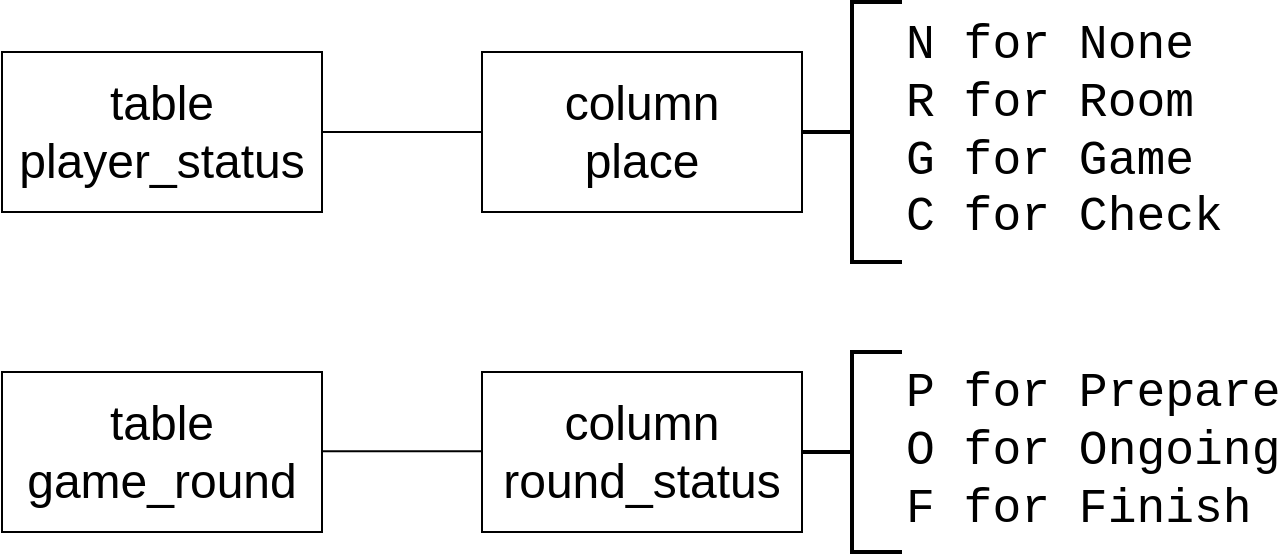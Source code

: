 <mxfile version="20.8.20" type="device" pages="19"><diagram id="p7U5kxlKdE7pgxSy0VJz" name="column_200"><mxGraphModel dx="728" dy="1485" grid="1" gridSize="10" guides="1" tooltips="1" connect="1" arrows="1" fold="1" page="1" pageScale="1" pageWidth="827" pageHeight="1169" math="0" shadow="0"><root><mxCell id="0"/><mxCell id="1" parent="0"/><mxCell id="YrECL2bQNADdGw3iMos7-1" value="table&lt;br&gt;player_status" style="rounded=0;whiteSpace=wrap;html=1;shadow=0;glass=0;sketch=0;strokeColor=default;fontSize=24;fillColor=none;" parent="1" vertex="1"><mxGeometry y="25" width="160" height="80" as="geometry"/></mxCell><mxCell id="YrECL2bQNADdGw3iMos7-2" value="" style="endArrow=none;html=1;rounded=0;fontSize=24;" parent="1" edge="1"><mxGeometry width="50" height="50" relative="1" as="geometry"><mxPoint x="160" y="65" as="sourcePoint"/><mxPoint x="240" y="65" as="targetPoint"/></mxGeometry></mxCell><mxCell id="YrECL2bQNADdGw3iMos7-3" value="column&lt;br&gt;place" style="rounded=0;whiteSpace=wrap;html=1;shadow=0;glass=0;sketch=0;strokeColor=default;fontSize=24;fillColor=none;" parent="1" vertex="1"><mxGeometry x="240" y="25" width="160" height="80" as="geometry"/></mxCell><mxCell id="YrECL2bQNADdGw3iMos7-5" value="N for None&lt;br&gt;R for Room&lt;br&gt;G for Game&lt;br&gt;C for Check" style="strokeWidth=2;html=1;shape=mxgraph.flowchart.annotation_2;align=left;labelPosition=right;pointerEvents=1;rounded=0;shadow=0;glass=0;sketch=0;strokeColor=default;fontSize=24;fontFamily=Courier New;" parent="1" vertex="1"><mxGeometry x="400" width="50" height="130" as="geometry"/></mxCell><mxCell id="YrECL2bQNADdGw3iMos7-6" value="table&lt;br&gt;game_round" style="rounded=0;whiteSpace=wrap;html=1;shadow=0;glass=0;sketch=0;strokeColor=default;fontSize=24;fillColor=none;" parent="1" vertex="1"><mxGeometry y="185" width="160" height="80" as="geometry"/></mxCell><mxCell id="YrECL2bQNADdGw3iMos7-7" value="" style="endArrow=none;html=1;rounded=0;fontSize=24;" parent="1" edge="1"><mxGeometry width="50" height="50" relative="1" as="geometry"><mxPoint x="160" y="224.67" as="sourcePoint"/><mxPoint x="240" y="224.67" as="targetPoint"/></mxGeometry></mxCell><mxCell id="YrECL2bQNADdGw3iMos7-8" value="column&lt;br&gt;round_status" style="rounded=0;whiteSpace=wrap;html=1;shadow=0;glass=0;sketch=0;strokeColor=default;fontSize=24;fillColor=none;" parent="1" vertex="1"><mxGeometry x="240" y="185" width="160" height="80" as="geometry"/></mxCell><mxCell id="YrECL2bQNADdGw3iMos7-9" value="P for Prepare&lt;br&gt;O for Ongoing&lt;br&gt;F for Finish" style="strokeWidth=2;html=1;shape=mxgraph.flowchart.annotation_2;align=left;labelPosition=right;pointerEvents=1;rounded=0;shadow=0;glass=0;sketch=0;strokeColor=default;fontSize=24;fontFamily=Courier New;fontStyle=0;verticalAlign=middle;" parent="1" vertex="1"><mxGeometry x="400" y="175" width="50" height="100" as="geometry"/></mxCell></root></mxGraphModel></diagram><diagram id="5Sk5h2sqIEgCJ3NRQp2h" name="place"><mxGraphModel dx="728" dy="316" grid="1" gridSize="10" guides="1" tooltips="1" connect="1" arrows="1" fold="1" page="1" pageScale="1" pageWidth="827" pageHeight="1169" math="0" shadow="0"><root><mxCell id="0"/><mxCell id="1" parent="0"/><mxCell id="iAI-ATAnr-_XbSBRRD8Q-1" value="&lt;font style=&quot;font-size: 24px;&quot;&gt;place = ?&lt;/font&gt;" style="rounded=0;whiteSpace=wrap;html=1;glass=0;sketch=0;shadow=0;" parent="1" vertex="1"><mxGeometry y="310" width="120" height="60" as="geometry"/></mxCell><mxCell id="4cNaUa_Qp7XpTcJYElTe-1" value="" style="endArrow=classic;html=1;rounded=0;fontSize=24;" parent="1" edge="1"><mxGeometry width="50" height="50" relative="1" as="geometry"><mxPoint x="200" y="161" as="sourcePoint"/><mxPoint x="280" y="160.5" as="targetPoint"/><Array as="points"><mxPoint x="200" y="160.5"/></Array></mxGeometry></mxCell><mxCell id="4cNaUa_Qp7XpTcJYElTe-2" value="" style="endArrow=none;html=1;rounded=0;fontSize=24;" parent="1" edge="1"><mxGeometry width="50" height="50" relative="1" as="geometry"><mxPoint x="120" y="339.5" as="sourcePoint"/><mxPoint x="200" y="340" as="targetPoint"/></mxGeometry></mxCell><mxCell id="4cNaUa_Qp7XpTcJYElTe-3" value="N" style="rhombus;whiteSpace=wrap;html=1;rounded=0;shadow=0;glass=0;sketch=0;fontSize=24;" parent="1" vertex="1"><mxGeometry x="280" y="120" width="80" height="80" as="geometry"/></mxCell><mxCell id="4cNaUa_Qp7XpTcJYElTe-4" value="R" style="rhombus;whiteSpace=wrap;html=1;rounded=0;shadow=0;glass=0;sketch=0;fontSize=24;" parent="1" vertex="1"><mxGeometry x="280" y="240" width="80" height="80" as="geometry"/></mxCell><mxCell id="4cNaUa_Qp7XpTcJYElTe-5" value="G" style="rhombus;whiteSpace=wrap;html=1;rounded=0;shadow=0;glass=0;sketch=0;fontSize=24;" parent="1" vertex="1"><mxGeometry x="280" y="360" width="80" height="80" as="geometry"/></mxCell><mxCell id="4cNaUa_Qp7XpTcJYElTe-6" value="C" style="rhombus;whiteSpace=wrap;html=1;rounded=0;shadow=0;glass=0;sketch=0;fontSize=24;" parent="1" vertex="1"><mxGeometry x="280" y="480" width="80" height="80" as="geometry"/></mxCell><mxCell id="4cNaUa_Qp7XpTcJYElTe-7" value="place: None、Room、Game、Check&lt;br&gt;不需要 History" style="rounded=0;whiteSpace=wrap;html=1;shadow=0;glass=0;sketch=0;fontSize=24;" parent="1" vertex="1"><mxGeometry y="20" width="420" height="60" as="geometry"/></mxCell><mxCell id="4cNaUa_Qp7XpTcJYElTe-8" value="" style="endArrow=classic;html=1;rounded=0;fontSize=24;" parent="1" edge="1"><mxGeometry width="50" height="50" relative="1" as="geometry"><mxPoint x="200" y="279.5" as="sourcePoint"/><mxPoint x="280" y="279.5" as="targetPoint"/><Array as="points"><mxPoint x="200" y="279.5"/></Array></mxGeometry></mxCell><mxCell id="4cNaUa_Qp7XpTcJYElTe-9" value="" style="endArrow=none;html=1;rounded=0;fontSize=24;" parent="1" edge="1"><mxGeometry width="50" height="50" relative="1" as="geometry"><mxPoint x="200" y="340" as="sourcePoint"/><mxPoint x="200" y="160" as="targetPoint"/></mxGeometry></mxCell><mxCell id="4cNaUa_Qp7XpTcJYElTe-10" value="" style="endArrow=none;html=1;rounded=0;fontSize=24;" parent="1" edge="1"><mxGeometry width="50" height="50" relative="1" as="geometry"><mxPoint x="200" y="520" as="sourcePoint"/><mxPoint x="200" y="340" as="targetPoint"/></mxGeometry></mxCell><mxCell id="4cNaUa_Qp7XpTcJYElTe-11" value="" style="endArrow=classic;html=1;rounded=0;fontSize=24;" parent="1" edge="1"><mxGeometry width="50" height="50" relative="1" as="geometry"><mxPoint x="200" y="399.5" as="sourcePoint"/><mxPoint x="280" y="399.5" as="targetPoint"/><Array as="points"><mxPoint x="200" y="399.5"/></Array></mxGeometry></mxCell><mxCell id="4cNaUa_Qp7XpTcJYElTe-12" value="" style="endArrow=classic;html=1;rounded=0;fontSize=24;" parent="1" edge="1"><mxGeometry width="50" height="50" relative="1" as="geometry"><mxPoint x="200" y="519.5" as="sourcePoint"/><mxPoint x="280" y="519.5" as="targetPoint"/><Array as="points"><mxPoint x="200" y="519.5"/></Array></mxGeometry></mxCell><mxCell id="4cNaUa_Qp7XpTcJYElTe-13" value="" style="endArrow=classic;html=1;rounded=0;fontSize=24;" parent="1" edge="1"><mxGeometry width="50" height="50" relative="1" as="geometry"><mxPoint x="360" y="159.5" as="sourcePoint"/><mxPoint x="440" y="160" as="targetPoint"/></mxGeometry></mxCell><mxCell id="4cNaUa_Qp7XpTcJYElTe-14" value="" style="endArrow=classic;html=1;rounded=0;fontSize=24;" parent="1" edge="1"><mxGeometry width="50" height="50" relative="1" as="geometry"><mxPoint x="360" y="279.75" as="sourcePoint"/><mxPoint x="440" y="280.25" as="targetPoint"/></mxGeometry></mxCell><mxCell id="4cNaUa_Qp7XpTcJYElTe-15" value="" style="endArrow=classic;html=1;rounded=0;fontSize=24;" parent="1" edge="1"><mxGeometry width="50" height="50" relative="1" as="geometry"><mxPoint x="360" y="399.75" as="sourcePoint"/><mxPoint x="440" y="400.25" as="targetPoint"/></mxGeometry></mxCell><mxCell id="4cNaUa_Qp7XpTcJYElTe-16" value="" style="endArrow=classic;html=1;rounded=0;fontSize=24;" parent="1" edge="1"><mxGeometry width="50" height="50" relative="1" as="geometry"><mxPoint x="360" y="519.75" as="sourcePoint"/><mxPoint x="440" y="520.25" as="targetPoint"/></mxGeometry></mxCell><mxCell id="4cNaUa_Qp7XpTcJYElTe-18" value="查 room list" style="rounded=0;whiteSpace=wrap;html=1;shadow=0;glass=0;sketch=0;fontSize=24;" parent="1" vertex="1"><mxGeometry x="440" y="130" width="160" height="60" as="geometry"/></mxCell><mxCell id="4cNaUa_Qp7XpTcJYElTe-19" value="在 room 裡" style="rounded=0;whiteSpace=wrap;html=1;shadow=0;glass=0;sketch=0;fontSize=24;" parent="1" vertex="1"><mxGeometry x="440" y="250" width="160" height="60" as="geometry"/></mxCell><mxCell id="4cNaUa_Qp7XpTcJYElTe-20" value="在 game 裡" style="rounded=0;whiteSpace=wrap;html=1;shadow=0;glass=0;sketch=0;fontSize=24;" parent="1" vertex="1"><mxGeometry x="440" y="370" width="160" height="60" as="geometry"/></mxCell><mxCell id="4cNaUa_Qp7XpTcJYElTe-21" value="在 game 裡&lt;br&gt;查看結果" style="rounded=0;whiteSpace=wrap;html=1;shadow=0;glass=0;sketch=0;fontSize=24;" parent="1" vertex="1"><mxGeometry x="440" y="490" width="160" height="60" as="geometry"/></mxCell><mxCell id="rQcOJ_2sX7A3NjPfGb0j-1" value="&amp;nbsp;未處理項目 unprocessed item -&amp;gt; place" style="strokeWidth=2;html=1;shape=mxgraph.flowchart.annotation_1;align=left;pointerEvents=1;rounded=0;shadow=0;glass=0;sketch=0;strokeColor=default;fontFamily=Helvetica;fontSize=24;" parent="1" vertex="1"><mxGeometry x="10" y="600" width="50" height="100" as="geometry"/></mxCell></root></mxGraphModel></diagram><diagram id="Z4PvP6eWaN8pYV_84Ykq" name="in_game"><mxGraphModel dx="728" dy="1485" grid="1" gridSize="10" guides="1" tooltips="1" connect="1" arrows="1" fold="1" page="1" pageScale="1" pageWidth="827" pageHeight="1169" math="0" shadow="0"><root><mxCell id="0"/><mxCell id="1" parent="0"/><mxCell id="G6XHF97fIqwWSdY9q_ze-1" value="在 game 裡" style="rounded=0;whiteSpace=wrap;html=1;shadow=0;glass=0;sketch=0;fontSize=24;" parent="1" vertex="1"><mxGeometry y="20" width="210" height="60" as="geometry"/></mxCell><mxCell id="G6XHF97fIqwWSdY9q_ze-2" value="round_status: Prepare、Ongoing、Finish" style="whiteSpace=wrap;html=1;rounded=0;shadow=0;glass=0;sketch=0;fontSize=24;" parent="1" vertex="1"><mxGeometry y="120" width="470" height="60" as="geometry"/></mxCell><mxCell id="5UHvOe17X7kfT-1d0L8L-1" value="決定顯示哪個畫面" style="rounded=1;whiteSpace=wrap;html=1;shadow=0;glass=0;sketch=0;fontSize=24;" parent="1" vertex="1"><mxGeometry y="200" width="240" height="60" as="geometry"/></mxCell><mxCell id="5UHvOe17X7kfT-1d0L8L-2" value="" style="endArrow=classic;html=1;rounded=0;fontSize=24;exitX=0.5;exitY=1;exitDx=0;exitDy=0;" parent="1" source="5UHvOe17X7kfT-1d0L8L-1" edge="1"><mxGeometry width="50" height="50" relative="1" as="geometry"><mxPoint x="390" y="410" as="sourcePoint"/><mxPoint x="120" y="300" as="targetPoint"/></mxGeometry></mxCell><mxCell id="5UHvOe17X7kfT-1d0L8L-4" value="C1" style="rhombus;whiteSpace=wrap;html=1;rounded=0;shadow=0;glass=0;sketch=0;fontSize=24;" parent="1" vertex="1"><mxGeometry x="80" y="300" width="80" height="80" as="geometry"/></mxCell><mxCell id="5UHvOe17X7kfT-1d0L8L-6" value="C1: round_status = F&lt;br&gt;而且 place = C" style="strokeWidth=2;html=1;shape=mxgraph.flowchart.annotation_2;align=left;labelPosition=right;pointerEvents=1;rounded=0;shadow=0;glass=0;sketch=0;strokeColor=default;fontSize=24;" parent="1" vertex="1"><mxGeometry x="420" y="300" width="50" height="80" as="geometry"/></mxCell><mxCell id="5UHvOe17X7kfT-1d0L8L-7" value="" style="endArrow=classic;html=1;rounded=0;fontSize=24;" parent="1" edge="1"><mxGeometry width="50" height="50" relative="1" as="geometry"><mxPoint x="160" y="339.67" as="sourcePoint"/><mxPoint x="200" y="340" as="targetPoint"/><Array as="points"/></mxGeometry></mxCell><mxCell id="5UHvOe17X7kfT-1d0L8L-8" value="Y" style="edgeLabel;html=1;align=center;verticalAlign=middle;resizable=0;points=[];fontSize=24;" parent="5UHvOe17X7kfT-1d0L8L-7" vertex="1" connectable="0"><mxGeometry x="-0.467" y="1" relative="1" as="geometry"><mxPoint x="9" y="-19" as="offset"/></mxGeometry></mxCell><mxCell id="5UHvOe17X7kfT-1d0L8L-9" value="在 round 裡&lt;br&gt;顯示 check" style="rounded=1;whiteSpace=wrap;html=1;shadow=0;glass=0;sketch=0;strokeColor=default;fontSize=24;" parent="1" vertex="1"><mxGeometry x="200" y="310" width="200" height="60" as="geometry"/></mxCell><mxCell id="5UHvOe17X7kfT-1d0L8L-10" value="" style="endArrow=classic;html=1;rounded=0;fontSize=24;" parent="1" edge="1"><mxGeometry width="50" height="50" relative="1" as="geometry"><mxPoint x="119.67" y="380" as="sourcePoint"/><mxPoint x="119.67" y="420" as="targetPoint"/></mxGeometry></mxCell><mxCell id="5UHvOe17X7kfT-1d0L8L-11" value="N" style="edgeLabel;html=1;align=center;verticalAlign=middle;resizable=0;points=[];fontSize=24;" parent="5UHvOe17X7kfT-1d0L8L-10" vertex="1" connectable="0"><mxGeometry x="-0.483" y="-1" relative="1" as="geometry"><mxPoint x="-19" y="9" as="offset"/></mxGeometry></mxCell><mxCell id="5UHvOe17X7kfT-1d0L8L-12" value="C2" style="rhombus;whiteSpace=wrap;html=1;rounded=0;shadow=0;glass=0;sketch=0;fontSize=24;" parent="1" vertex="1"><mxGeometry x="80" y="420" width="80" height="80" as="geometry"/></mxCell><mxCell id="5UHvOe17X7kfT-1d0L8L-13" value="" style="endArrow=classic;html=1;rounded=0;fontSize=24;" parent="1" edge="1"><mxGeometry width="50" height="50" relative="1" as="geometry"><mxPoint x="160" y="459.67" as="sourcePoint"/><mxPoint x="200" y="460" as="targetPoint"/><Array as="points"/></mxGeometry></mxCell><mxCell id="5UHvOe17X7kfT-1d0L8L-14" value="Y" style="edgeLabel;html=1;align=center;verticalAlign=middle;resizable=0;points=[];fontSize=24;" parent="5UHvOe17X7kfT-1d0L8L-13" vertex="1" connectable="0"><mxGeometry x="-0.467" y="1" relative="1" as="geometry"><mxPoint x="9" y="-19" as="offset"/></mxGeometry></mxCell><mxCell id="5UHvOe17X7kfT-1d0L8L-15" value="" style="endArrow=classic;html=1;rounded=0;fontSize=24;" parent="1" edge="1"><mxGeometry width="50" height="50" relative="1" as="geometry"><mxPoint x="119.67" y="500" as="sourcePoint"/><mxPoint x="119.67" y="540" as="targetPoint"/></mxGeometry></mxCell><mxCell id="5UHvOe17X7kfT-1d0L8L-16" value="N" style="edgeLabel;html=1;align=center;verticalAlign=middle;resizable=0;points=[];fontSize=24;" parent="5UHvOe17X7kfT-1d0L8L-15" vertex="1" connectable="0"><mxGeometry x="-0.483" y="-1" relative="1" as="geometry"><mxPoint x="-19" y="9" as="offset"/></mxGeometry></mxCell><mxCell id="5UHvOe17X7kfT-1d0L8L-17" value="在 round 裡&lt;br&gt;顯示結果" style="rounded=1;whiteSpace=wrap;html=1;shadow=0;glass=0;sketch=0;strokeColor=default;fontSize=24;" parent="1" vertex="1"><mxGeometry x="200" y="430" width="200" height="60" as="geometry"/></mxCell><mxCell id="5UHvOe17X7kfT-1d0L8L-18" value="C2: round_status = F&lt;br&gt;而且 place = G" style="strokeWidth=2;html=1;shape=mxgraph.flowchart.annotation_2;align=left;labelPosition=right;pointerEvents=1;rounded=0;shadow=0;glass=0;sketch=0;strokeColor=default;fontSize=24;" parent="1" vertex="1"><mxGeometry x="420" y="420" width="50" height="80" as="geometry"/></mxCell><mxCell id="5UHvOe17X7kfT-1d0L8L-19" value="C3" style="rhombus;whiteSpace=wrap;html=1;rounded=0;shadow=0;glass=0;sketch=0;fontSize=24;" parent="1" vertex="1"><mxGeometry x="80" y="540" width="80" height="80" as="geometry"/></mxCell><mxCell id="5UHvOe17X7kfT-1d0L8L-20" value="" style="endArrow=classic;html=1;rounded=0;fontSize=24;" parent="1" edge="1"><mxGeometry width="50" height="50" relative="1" as="geometry"><mxPoint x="160" y="579.67" as="sourcePoint"/><mxPoint x="200" y="580" as="targetPoint"/><Array as="points"/></mxGeometry></mxCell><mxCell id="5UHvOe17X7kfT-1d0L8L-21" value="Y" style="edgeLabel;html=1;align=center;verticalAlign=middle;resizable=0;points=[];fontSize=24;" parent="5UHvOe17X7kfT-1d0L8L-20" vertex="1" connectable="0"><mxGeometry x="-0.467" y="1" relative="1" as="geometry"><mxPoint x="9" y="-19" as="offset"/></mxGeometry></mxCell><mxCell id="5UHvOe17X7kfT-1d0L8L-22" value="" style="endArrow=classic;html=1;rounded=0;fontSize=24;" parent="1" edge="1"><mxGeometry width="50" height="50" relative="1" as="geometry"><mxPoint x="119.67" y="620" as="sourcePoint"/><mxPoint x="119.67" y="660" as="targetPoint"/></mxGeometry></mxCell><mxCell id="5UHvOe17X7kfT-1d0L8L-23" value="N" style="edgeLabel;html=1;align=center;verticalAlign=middle;resizable=0;points=[];fontSize=24;" parent="5UHvOe17X7kfT-1d0L8L-22" vertex="1" connectable="0"><mxGeometry x="-0.483" y="-1" relative="1" as="geometry"><mxPoint x="-19" y="9" as="offset"/></mxGeometry></mxCell><mxCell id="5UHvOe17X7kfT-1d0L8L-24" value="在 round 裡&lt;br&gt;顯示目前狀態" style="rounded=1;whiteSpace=wrap;html=1;shadow=0;glass=0;sketch=0;strokeColor=default;fontSize=24;" parent="1" vertex="1"><mxGeometry x="200" y="550" width="200" height="60" as="geometry"/></mxCell><mxCell id="5UHvOe17X7kfT-1d0L8L-25" value="C3: round_status = O" style="strokeWidth=2;html=1;shape=mxgraph.flowchart.annotation_2;align=left;labelPosition=right;pointerEvents=1;rounded=0;shadow=0;glass=0;sketch=0;strokeColor=default;fontSize=24;" parent="1" vertex="1"><mxGeometry x="420" y="540" width="50" height="80" as="geometry"/></mxCell><mxCell id="5UHvOe17X7kfT-1d0L8L-26" value="C4" style="rhombus;whiteSpace=wrap;html=1;rounded=0;shadow=0;glass=0;sketch=0;fontSize=24;" parent="1" vertex="1"><mxGeometry x="80" y="660" width="80" height="80" as="geometry"/></mxCell><mxCell id="5UHvOe17X7kfT-1d0L8L-27" value="" style="endArrow=classic;html=1;rounded=0;fontSize=24;" parent="1" edge="1"><mxGeometry width="50" height="50" relative="1" as="geometry"><mxPoint x="160" y="699.67" as="sourcePoint"/><mxPoint x="200" y="700" as="targetPoint"/><Array as="points"/></mxGeometry></mxCell><mxCell id="5UHvOe17X7kfT-1d0L8L-28" value="Y" style="edgeLabel;html=1;align=center;verticalAlign=middle;resizable=0;points=[];fontSize=24;" parent="5UHvOe17X7kfT-1d0L8L-27" vertex="1" connectable="0"><mxGeometry x="-0.467" y="1" relative="1" as="geometry"><mxPoint x="9" y="-19" as="offset"/></mxGeometry></mxCell><mxCell id="5UHvOe17X7kfT-1d0L8L-29" value="在 round 裡&lt;br&gt;顯示決定盤面" style="rounded=1;whiteSpace=wrap;html=1;shadow=0;glass=0;sketch=0;strokeColor=default;fontSize=24;" parent="1" vertex="1"><mxGeometry x="200" y="670" width="200" height="60" as="geometry"/></mxCell><mxCell id="5UHvOe17X7kfT-1d0L8L-30" value="C4: round_status = P" style="strokeWidth=2;html=1;shape=mxgraph.flowchart.annotation_2;align=left;labelPosition=right;pointerEvents=1;rounded=0;shadow=0;glass=0;sketch=0;strokeColor=default;fontSize=24;" parent="1" vertex="1"><mxGeometry x="420" y="660" width="50" height="80" as="geometry"/></mxCell><mxCell id="5UHvOe17X7kfT-1d0L8L-31" value="" style="endArrow=classic;html=1;rounded=0;fontSize=24;" parent="1" edge="1"><mxGeometry width="50" height="50" relative="1" as="geometry"><mxPoint x="119.67" y="740" as="sourcePoint"/><mxPoint x="119.67" y="780" as="targetPoint"/></mxGeometry></mxCell><mxCell id="5UHvOe17X7kfT-1d0L8L-32" value="N" style="edgeLabel;html=1;align=center;verticalAlign=middle;resizable=0;points=[];fontSize=24;" parent="5UHvOe17X7kfT-1d0L8L-31" vertex="1" connectable="0"><mxGeometry x="-0.483" y="-1" relative="1" as="geometry"><mxPoint x="-19" y="9" as="offset"/></mxGeometry></mxCell><mxCell id="5UHvOe17X7kfT-1d0L8L-33" value="正常來說&lt;br&gt;不會進行到這裡" style="rounded=1;whiteSpace=wrap;html=1;shadow=0;glass=0;sketch=0;strokeColor=default;fontSize=24;" parent="1" vertex="1"><mxGeometry x="20" y="780" width="200" height="60" as="geometry"/></mxCell><mxCell id="w0zYl6pQzKyaljI25SnS-1" value="進行到這邊&lt;br&gt;place 一定會是 C 或是 G" style="strokeWidth=2;html=1;shape=mxgraph.flowchart.annotation_2;align=left;labelPosition=right;pointerEvents=1;rounded=0;shadow=0;glass=0;sketch=0;strokeColor=default;fontFamily=Helvetica;fontSize=24;" parent="1" vertex="1"><mxGeometry x="230" width="50" height="100" as="geometry"/></mxCell></root></mxGraphModel></diagram><diagram id="0tHY90F8aDUSHoR6A6fe" name="add account"><mxGraphModel dx="728" dy="316" grid="1" gridSize="10" guides="1" tooltips="1" connect="1" arrows="1" fold="1" page="1" pageScale="1" pageWidth="827" pageHeight="1169" background="#000000" math="0" shadow="0"><root><mxCell id="0"/><mxCell id="1" parent="0"/><mxCell id="qSUeE1qMkslQASk1wdhV-1" value="&amp;nbsp;未處理項目 unprocessed item -&amp;gt; add account" style="strokeWidth=2;html=1;shape=mxgraph.flowchart.annotation_1;align=left;pointerEvents=1;rounded=0;shadow=0;glass=0;sketch=0;strokeColor=default;fontFamily=Helvetica;fontSize=24;" parent="1" vertex="1"><mxGeometry x="10" y="10" width="50" height="100" as="geometry"/></mxCell><mxCell id="umiZcodBcKE-JwtFga_b-1" value="開新的 table&lt;br&gt;紀錄 email 的驗證碼&lt;br&gt;要有 account_id (用外鍵)&lt;br&gt;要有時間限制" style="rounded=0;whiteSpace=wrap;shadow=0;sketch=0;fontFamily=Courier New;fontSize=24;fillColor=#000000;gradientColor=none;align=left;spacingLeft=5;verticalAlign=middle;html=1;spacingTop=0;spacing=2;horizontal=1;" parent="1" vertex="1"><mxGeometry x="10" y="290" width="350" height="150" as="geometry"/></mxCell><mxCell id="umiZcodBcKE-JwtFga_b-2" value="原本的 table `account`&lt;br&gt;要新增欄位&lt;br&gt;email 已認證過" style="rounded=0;whiteSpace=wrap;html=1;shadow=0;sketch=0;fontFamily=Courier New;fontSize=24;fillColor=#000000;gradientColor=none;align=left;spacingLeft=5;" parent="1" vertex="1"><mxGeometry x="10" y="480" width="350" height="150" as="geometry"/></mxCell><mxCell id="umiZcodBcKE-JwtFga_b-3" value="下方都是以 DB&lt;br&gt;`site_account` 來講" style="rounded=0;whiteSpace=wrap;html=1;shadow=0;sketch=0;fontFamily=Courier New;fontSize=24;fillColor=#000000;gradientColor=none;align=left;spacingLeft=5;" parent="1" vertex="1"><mxGeometry x="10" y="160" width="350" height="90" as="geometry"/></mxCell><mxCell id="umiZcodBcKE-JwtFga_b-4" value="阿新增帳號的功能哩？" style="rounded=0;whiteSpace=wrap;html=1;shadow=0;sketch=0;fontFamily=Courier New;fontSize=24;fillColor=#000000;gradientColor=none;align=left;spacingLeft=5;" parent="1" vertex="1"><mxGeometry x="400" y="160" width="350" height="90" as="geometry"/></mxCell></root></mxGraphModel></diagram><diagram id="G0YlT9AgniXdZcB2-kcL" name="DB_and_tables"><mxGraphModel dx="728" dy="316" grid="1" gridSize="10" guides="1" tooltips="1" connect="1" arrows="1" fold="1" page="1" pageScale="1" pageWidth="827" pageHeight="1169" background="#000000" math="0" shadow="0"><root><mxCell id="0"/><mxCell id="1" parent="0"/><mxCell id="6FQWzbY22rOSTsZa877A-1" value="&lt;div style=&quot;font-size: 24px;&quot;&gt;&lt;font style=&quot;font-size: 24px;&quot;&gt;SHOW DATABASES ;&lt;/font&gt;&lt;/div&gt;" style="rounded=0;whiteSpace=wrap;html=1;fontSize=24;fontFamily=Courier New;align=left;spacingLeft=6;fillColor=#000000;" parent="1" vertex="1"><mxGeometry x="10" y="40" width="240" height="60" as="geometry"/></mxCell><mxCell id="7iO9v_WWvRJ9nsnuArEw-1" value="" style="endArrow=classic;html=1;rounded=0;fontFamily=Courier New;fontSize=24;exitX=1;exitY=0.5;exitDx=0;exitDy=0;" parent="1" source="6FQWzbY22rOSTsZa877A-1" edge="1"><mxGeometry width="50" height="50" relative="1" as="geometry"><mxPoint x="370" y="210" as="sourcePoint"/><mxPoint x="330" y="70" as="targetPoint"/></mxGeometry></mxCell><mxCell id="paALYR2bH1z4pTwAYczV-1" value="&lt;div style=&quot;font-size: 24px;&quot;&gt;&lt;font style=&quot;font-size: 24px;&quot;&gt;USE `site_account` ;&lt;br&gt;&lt;/font&gt;&lt;/div&gt;&lt;div style=&quot;font-size: 24px;&quot;&gt;&lt;font style=&quot;font-size: 24px;&quot;&gt;SHOW TABLES ;&lt;/font&gt;&lt;/div&gt;" style="rounded=0;whiteSpace=wrap;html=1;fontSize=24;fontFamily=Courier New;align=left;spacingLeft=5;fillColor=#000000;" parent="1" vertex="1"><mxGeometry x="10" y="220" width="310" height="80" as="geometry"/></mxCell><mxCell id="paALYR2bH1z4pTwAYczV-2" value="" style="endArrow=classic;html=1;rounded=0;fontFamily=Courier New;fontSize=24;exitX=1;exitY=0.5;exitDx=0;exitDy=0;" parent="1" edge="1"><mxGeometry width="50" height="50" relative="1" as="geometry"><mxPoint x="320" y="259.5" as="sourcePoint"/><mxPoint x="400" y="260" as="targetPoint"/></mxGeometry></mxCell><mxCell id="paALYR2bH1z4pTwAYczV-4" value="&lt;div style=&quot;font-size: 24px;&quot;&gt;&lt;font style=&quot;font-size: 24px;&quot;&gt;USE `chat` ;&lt;br&gt;&lt;/font&gt;&lt;/div&gt;&lt;div style=&quot;font-size: 24px;&quot;&gt;&lt;font style=&quot;font-size: 24px;&quot;&gt;SHOW TABLES ;&lt;/font&gt;&lt;/div&gt;" style="rounded=0;whiteSpace=wrap;html=1;fontSize=24;fontFamily=Courier New;align=left;spacingLeft=5;fillColor=#000000;" parent="1" vertex="1"><mxGeometry x="10" y="350" width="210" height="80" as="geometry"/></mxCell><mxCell id="paALYR2bH1z4pTwAYczV-5" value="" style="endArrow=classic;html=1;rounded=0;fontFamily=Courier New;fontSize=24;exitX=1;exitY=0.5;exitDx=0;exitDy=0;" parent="1" edge="1"><mxGeometry width="50" height="50" relative="1" as="geometry"><mxPoint x="220" y="389.5" as="sourcePoint"/><mxPoint x="300" y="390" as="targetPoint"/></mxGeometry></mxCell><mxCell id="paALYR2bH1z4pTwAYczV-7" value="&lt;div style=&quot;font-size: 24px;&quot;&gt;&lt;font style=&quot;font-size: 24px;&quot;&gt;USE `shop` ;&lt;br&gt;&lt;/font&gt;&lt;/div&gt;&lt;div style=&quot;font-size: 24px;&quot;&gt;&lt;font style=&quot;font-size: 24px;&quot;&gt;SHOW TABLES ;&lt;/font&gt;&lt;/div&gt;" style="rounded=0;whiteSpace=wrap;html=1;fontSize=24;fontFamily=Courier New;align=left;spacingLeft=5;fillColor=#000000;" parent="1" vertex="1"><mxGeometry x="10" y="520" width="210" height="80" as="geometry"/></mxCell><mxCell id="paALYR2bH1z4pTwAYczV-8" value="" style="endArrow=classic;html=1;rounded=0;fontFamily=Courier New;fontSize=24;exitX=1;exitY=0.5;exitDx=0;exitDy=0;" parent="1" edge="1"><mxGeometry width="50" height="50" relative="1" as="geometry"><mxPoint x="220" y="559.5" as="sourcePoint"/><mxPoint x="300" y="560" as="targetPoint"/></mxGeometry></mxCell><mxCell id="paALYR2bH1z4pTwAYczV-9" value="&lt;div style=&quot;&quot;&gt;&lt;div style=&quot;&quot;&gt;basic_info&lt;/div&gt;&lt;div style=&quot;&quot;&gt;book_info&lt;/div&gt;&lt;div style=&quot;&quot;&gt;order_contact_info&lt;/div&gt;&lt;div style=&quot;&quot;&gt;order_detail&lt;/div&gt;&lt;div style=&quot;&quot;&gt;shopping_cart&lt;/div&gt;&lt;/div&gt;" style="rounded=0;whiteSpace=wrap;html=1;fontSize=24;fontFamily=Courier New;align=left;spacingLeft=5;fillColor=#000000;" parent="1" vertex="1"><mxGeometry x="300" y="480" width="290" height="160" as="geometry"/></mxCell><mxCell id="paALYR2bH1z4pTwAYczV-10" value="&lt;div style=&quot;font-size: 24px;&quot;&gt;&lt;div&gt;account_setting&lt;/div&gt;&lt;div&gt;chatlog&lt;/div&gt;&lt;div&gt;public_chat_room_log&lt;/div&gt;&lt;/div&gt;" style="rounded=0;whiteSpace=wrap;html=1;fontSize=24;fontFamily=Courier New;align=left;spacingLeft=5;fillColor=#000000;" parent="1" vertex="1"><mxGeometry x="300" y="340" width="301" height="100" as="geometry"/></mxCell><mxCell id="paALYR2bH1z4pTwAYczV-11" value="&lt;div style=&quot;font-size: 24px;&quot;&gt;site_account&lt;br&gt;chat&lt;br&gt;shop&lt;br&gt;bingo&lt;br&gt;&lt;/div&gt;" style="rounded=0;whiteSpace=wrap;html=1;fontSize=24;fontFamily=Courier New;align=left;spacingLeft=6;fillColor=#000000;" parent="1" vertex="1"><mxGeometry x="330" width="199" height="140" as="geometry"/></mxCell><mxCell id="paALYR2bH1z4pTwAYczV-12" value="&lt;div style=&quot;font-size: 24px;&quot;&gt;account&lt;/div&gt;" style="rounded=0;whiteSpace=wrap;html=1;fontSize=24;fontFamily=Courier New;align=left;spacingLeft=5;fillColor=#000000;" parent="1" vertex="1"><mxGeometry x="399" y="235" width="130" height="50" as="geometry"/></mxCell><mxCell id="paALYR2bH1z4pTwAYczV-13" value="&lt;div style=&quot;font-size: 24px;&quot;&gt;&lt;font style=&quot;font-size: 24px;&quot;&gt;USE `bingo` ;&lt;br&gt;&lt;/font&gt;&lt;/div&gt;&lt;div style=&quot;font-size: 24px;&quot;&gt;&lt;font style=&quot;font-size: 24px;&quot;&gt;SHOW TABLES ;&lt;/font&gt;&lt;/div&gt;" style="rounded=0;whiteSpace=wrap;html=1;fontSize=24;fontFamily=Courier New;align=left;spacingLeft=5;fillColor=#000000;" parent="1" vertex="1"><mxGeometry x="10" y="690" width="210" height="80" as="geometry"/></mxCell><mxCell id="paALYR2bH1z4pTwAYczV-15" value="" style="endArrow=classic;html=1;rounded=0;fontFamily=Courier New;fontSize=24;exitX=1;exitY=0.5;exitDx=0;exitDy=0;" parent="1" edge="1"><mxGeometry width="50" height="50" relative="1" as="geometry"><mxPoint x="220" y="729.5" as="sourcePoint"/><mxPoint x="300" y="729.5" as="targetPoint"/></mxGeometry></mxCell><mxCell id="paALYR2bH1z4pTwAYczV-16" value="&lt;div style=&quot;&quot;&gt;&lt;div style=&quot;&quot;&gt;&lt;div&gt;game_round&lt;/div&gt;&lt;div&gt;player_status&lt;/div&gt;&lt;div&gt;room_info&lt;/div&gt;&lt;/div&gt;&lt;/div&gt;" style="rounded=0;whiteSpace=wrap;html=1;fontSize=24;fontFamily=Courier New;align=left;spacingLeft=5;fillColor=#000000;" parent="1" vertex="1"><mxGeometry x="300" y="680" width="210" height="100" as="geometry"/></mxCell><mxCell id="paALYR2bH1z4pTwAYczV-17" value="" style="endArrow=none;html=1;rounded=0;fontFamily=Courier New;fontSize=24;" parent="1" edge="1"><mxGeometry width="50" height="50" relative="1" as="geometry"><mxPoint x="10" y="180" as="sourcePoint"/><mxPoint x="600" y="180" as="targetPoint"/></mxGeometry></mxCell><mxCell id="paALYR2bH1z4pTwAYczV-18" value="" style="endArrow=none;html=1;rounded=0;fontFamily=Courier New;fontSize=24;" parent="1" edge="1"><mxGeometry width="50" height="50" relative="1" as="geometry"><mxPoint x="10" y="820" as="sourcePoint"/><mxPoint x="600" y="820" as="targetPoint"/></mxGeometry></mxCell></root></mxGraphModel></diagram><diagram id="j946Xicl5kGI0mLfK8lj" name="table_schema"><mxGraphModel dx="728" dy="316" grid="1" gridSize="10" guides="1" tooltips="1" connect="1" arrows="1" fold="1" page="1" pageScale="1" pageWidth="827" pageHeight="1169" background="#000000" math="0" shadow="0"><root><mxCell id="0"/><mxCell id="1" parent="0"/><mxCell id="MnBSJ-ft3buVzomm80ym-1" value="&lt;div&gt;+-----------------------+------------------+------+-----+---------+----------------+&lt;/div&gt;&lt;div&gt;| Field&amp;nbsp; &amp;nbsp; &amp;nbsp; &amp;nbsp; &amp;nbsp; &amp;nbsp; &amp;nbsp; &amp;nbsp; &amp;nbsp;| Type&amp;nbsp; &amp;nbsp; &amp;nbsp; &amp;nbsp; &amp;nbsp; &amp;nbsp; &amp;nbsp;| Null | Key | Default | Extra&amp;nbsp; &amp;nbsp; &amp;nbsp; &amp;nbsp; &amp;nbsp; |&lt;/div&gt;&lt;div&gt;+-----------------------+------------------+------+-----+---------+----------------+&lt;/div&gt;&lt;div&gt;| serial_number&amp;nbsp; &amp;nbsp; &amp;nbsp; &amp;nbsp; &amp;nbsp;| int(10) unsigned | NO&amp;nbsp; &amp;nbsp;| PRI | NULL&amp;nbsp; &amp;nbsp; | auto_increment |&lt;/div&gt;&lt;div&gt;| account_id&amp;nbsp; &amp;nbsp; &amp;nbsp; &amp;nbsp; &amp;nbsp; &amp;nbsp; | char(50)&amp;nbsp; &amp;nbsp; &amp;nbsp; &amp;nbsp; &amp;nbsp;| NO&amp;nbsp; &amp;nbsp;| UNI | NULL&amp;nbsp; &amp;nbsp; |&amp;nbsp; &amp;nbsp; &amp;nbsp; &amp;nbsp; &amp;nbsp; &amp;nbsp; &amp;nbsp; &amp;nbsp; |&lt;/div&gt;&lt;div&gt;| password&amp;nbsp; &amp;nbsp; &amp;nbsp; &amp;nbsp; &amp;nbsp; &amp;nbsp; &amp;nbsp; | char(255)&amp;nbsp; &amp;nbsp; &amp;nbsp; &amp;nbsp; | NO&amp;nbsp; &amp;nbsp;|&amp;nbsp; &amp;nbsp; &amp;nbsp;| NULL&amp;nbsp; &amp;nbsp; |&amp;nbsp; &amp;nbsp; &amp;nbsp; &amp;nbsp; &amp;nbsp; &amp;nbsp; &amp;nbsp; &amp;nbsp; |&lt;/div&gt;&lt;div&gt;| email&amp;nbsp; &amp;nbsp; &amp;nbsp; &amp;nbsp; &amp;nbsp; &amp;nbsp; &amp;nbsp; &amp;nbsp; &amp;nbsp;| varchar(320)&amp;nbsp; &amp;nbsp; &amp;nbsp;| YES&amp;nbsp; |&amp;nbsp; &amp;nbsp; &amp;nbsp;| NULL&amp;nbsp; &amp;nbsp; |&amp;nbsp; &amp;nbsp; &amp;nbsp; &amp;nbsp; &amp;nbsp; &amp;nbsp; &amp;nbsp; &amp;nbsp; |&lt;/div&gt;&lt;div&gt;| email_verified_status | tinyint(1)&amp;nbsp; &amp;nbsp; &amp;nbsp; &amp;nbsp;| NO&amp;nbsp; &amp;nbsp;|&amp;nbsp; &amp;nbsp; &amp;nbsp;| 0&amp;nbsp; &amp;nbsp; &amp;nbsp; &amp;nbsp;|&amp;nbsp; &amp;nbsp; &amp;nbsp; &amp;nbsp; &amp;nbsp; &amp;nbsp; &amp;nbsp; &amp;nbsp; |&lt;/div&gt;&lt;div&gt;| status&amp;nbsp; &amp;nbsp; &amp;nbsp; &amp;nbsp; &amp;nbsp; &amp;nbsp; &amp;nbsp; &amp;nbsp; | int(10) unsigned | NO&amp;nbsp; &amp;nbsp;|&amp;nbsp; &amp;nbsp; &amp;nbsp;| 0&amp;nbsp; &amp;nbsp; &amp;nbsp; &amp;nbsp;|&amp;nbsp; &amp;nbsp; &amp;nbsp; &amp;nbsp; &amp;nbsp; &amp;nbsp; &amp;nbsp; &amp;nbsp; |&lt;/div&gt;&lt;div&gt;| wrong_password_count&amp;nbsp; | int(10) unsigned | NO&amp;nbsp; &amp;nbsp;|&amp;nbsp; &amp;nbsp; &amp;nbsp;| 0&amp;nbsp; &amp;nbsp; &amp;nbsp; &amp;nbsp;|&amp;nbsp; &amp;nbsp; &amp;nbsp; &amp;nbsp; &amp;nbsp; &amp;nbsp; &amp;nbsp; &amp;nbsp; |&lt;/div&gt;&lt;div&gt;| lock_time&amp;nbsp; &amp;nbsp; &amp;nbsp; &amp;nbsp; &amp;nbsp; &amp;nbsp; &amp;nbsp;| datetime&amp;nbsp; &amp;nbsp; &amp;nbsp; &amp;nbsp; &amp;nbsp;| YES&amp;nbsp; |&amp;nbsp; &amp;nbsp; &amp;nbsp;| NULL&amp;nbsp; &amp;nbsp; |&amp;nbsp; &amp;nbsp; &amp;nbsp; &amp;nbsp; &amp;nbsp; &amp;nbsp; &amp;nbsp; &amp;nbsp; |&lt;/div&gt;&lt;div&gt;| theme&amp;nbsp; &amp;nbsp; &amp;nbsp; &amp;nbsp; &amp;nbsp; &amp;nbsp; &amp;nbsp; &amp;nbsp; &amp;nbsp;| int(10) unsigned | NO&amp;nbsp; &amp;nbsp;|&amp;nbsp; &amp;nbsp; &amp;nbsp;| NULL&amp;nbsp; &amp;nbsp; |&amp;nbsp; &amp;nbsp; &amp;nbsp; &amp;nbsp; &amp;nbsp; &amp;nbsp; &amp;nbsp; &amp;nbsp; |&lt;/div&gt;&lt;div&gt;+-----------------------+------------------+------+-----+---------+----------------+&lt;/div&gt;&lt;div&gt;9 rows in set (0.001 sec)&lt;/div&gt;" style="rounded=0;whiteSpace=wrap;html=1;shadow=0;sketch=0;fontFamily=Courier New;fontSize=24;align=left;spacingLeft=5;fillColor=none;" parent="1" vertex="1"><mxGeometry x="10" y="130" width="1240" height="420" as="geometry"/></mxCell><mxCell id="MnBSJ-ft3buVzomm80ym-2" value="&lt;div style=&quot;font-size: 24px;&quot;&gt;&lt;font style=&quot;font-size: 24px;&quot;&gt;USE `site_account` ;&lt;br&gt;&lt;/font&gt;&lt;/div&gt;&lt;div style=&quot;font-size: 24px;&quot;&gt;&lt;font style=&quot;font-size: 24px;&quot;&gt;DESCRIBE `account` ;&lt;/font&gt;&lt;/div&gt;" style="rounded=0;whiteSpace=wrap;html=1;fontSize=24;fontFamily=Courier New;align=left;spacingLeft=5;fillColor=none;gradientColor=none;" parent="1" vertex="1"><mxGeometry x="10" y="10" width="310" height="80" as="geometry"/></mxCell><mxCell id="MnBSJ-ft3buVzomm80ym-5" value="&lt;div style=&quot;font-size: 24px;&quot;&gt;&lt;font style=&quot;font-size: 24px;&quot;&gt;USE `site_account` ;&lt;br&gt;&lt;/font&gt;&lt;/div&gt;&lt;div style=&quot;font-size: 24px;&quot;&gt;&lt;font style=&quot;font-size: 24px;&quot;&gt;SHOW CREATE TABLE `account` \G ;&lt;/font&gt;&lt;/div&gt;" style="rounded=0;whiteSpace=wrap;html=1;fontSize=24;fontFamily=Courier New;align=left;spacingLeft=5;fillColor=none;" parent="1" vertex="1"><mxGeometry x="10" y="590" width="480" height="80" as="geometry"/></mxCell><mxCell id="MnBSJ-ft3buVzomm80ym-6" value="&lt;div&gt;*************************** 1. row ***************************&lt;/div&gt;&lt;div&gt;&amp;nbsp; &amp;nbsp; &amp;nbsp; &amp;nbsp;Table: account&lt;/div&gt;&lt;div&gt;Create Table: CREATE TABLE `account` (&lt;/div&gt;&lt;div&gt;&amp;nbsp; `serial_number` int(10) unsigned NOT NULL AUTO_INCREMENT,&lt;/div&gt;&lt;div&gt;&amp;nbsp; `account_id` char(50) NOT NULL,&lt;/div&gt;&lt;div&gt;&amp;nbsp; `password` char(255) NOT NULL,&lt;/div&gt;&lt;div&gt;&amp;nbsp; `email` varchar(320) DEFAULT NULL,&lt;/div&gt;&lt;div&gt;&amp;nbsp; `email_verified_status` tinyint(1) NOT NULL DEFAULT 0,&lt;/div&gt;&lt;div&gt;&amp;nbsp; `status` int(10) unsigned NOT NULL DEFAULT 0,&lt;/div&gt;&lt;div&gt;&amp;nbsp; `wrong_password_count` int(10) unsigned NOT NULL DEFAULT 0,&lt;/div&gt;&lt;div&gt;&amp;nbsp; `lock_time` datetime DEFAULT NULL,&lt;/div&gt;&lt;div&gt;&amp;nbsp; `theme` int(10) unsigned NOT NULL,&lt;/div&gt;&lt;div&gt;&amp;nbsp; PRIMARY KEY (`serial_number`),&lt;/div&gt;&lt;div&gt;&amp;nbsp; UNIQUE KEY `account_id` (`account_id`)&lt;/div&gt;&lt;div&gt;) ENGINE=InnoDB AUTO_INCREMENT=201 DEFAULT CHARSET=utf8mb4&lt;/div&gt;&lt;div&gt;1 row in set (0.000 sec)&lt;/div&gt;" style="rounded=0;whiteSpace=wrap;html=1;shadow=0;sketch=0;fontFamily=Courier New;fontSize=24;align=left;spacingLeft=5;fillColor=none;" parent="1" vertex="1"><mxGeometry x="10" y="710" width="920" height="500" as="geometry"/></mxCell><mxCell id="81RCE9q_t3YJsIc5EXrz-1" value="&lt;div style=&quot;font-size: 24px;&quot;&gt;&lt;font style=&quot;font-size: 24px;&quot;&gt;USE `chat` ;&lt;br&gt;&lt;/font&gt;&lt;/div&gt;&lt;div style=&quot;font-size: 24px;&quot;&gt;&lt;font style=&quot;font-size: 24px;&quot;&gt;DESCRIBE `account_setting` ;&lt;/font&gt;&lt;/div&gt;" style="rounded=0;whiteSpace=wrap;html=1;fontSize=24;fontFamily=Courier New;align=left;spacingLeft=5;fillColor=none;gradientColor=none;" parent="1" vertex="1"><mxGeometry x="10" y="1250" width="420" height="80" as="geometry"/></mxCell><mxCell id="81RCE9q_t3YJsIc5EXrz-2" value="&lt;div&gt;+----------------------------+------------------+------+-----+---------+-------+&lt;/div&gt;&lt;div&gt;| Field&amp;nbsp; &amp;nbsp; &amp;nbsp; &amp;nbsp; &amp;nbsp; &amp;nbsp; &amp;nbsp; &amp;nbsp; &amp;nbsp; &amp;nbsp; &amp;nbsp; | Type&amp;nbsp; &amp;nbsp; &amp;nbsp; &amp;nbsp; &amp;nbsp; &amp;nbsp; &amp;nbsp;| Null | Key | Default | Extra |&lt;/div&gt;&lt;div&gt;+----------------------------+------------------+------+-----+---------+-------+&lt;/div&gt;&lt;div&gt;| serial_number&amp;nbsp; &amp;nbsp; &amp;nbsp; &amp;nbsp; &amp;nbsp; &amp;nbsp; &amp;nbsp; | int(10) unsigned | NO&amp;nbsp; &amp;nbsp;| PRI | NULL&amp;nbsp; &amp;nbsp; |&amp;nbsp; &amp;nbsp; &amp;nbsp; &amp;nbsp;|&lt;/div&gt;&lt;div&gt;| nickname&amp;nbsp; &amp;nbsp; &amp;nbsp; &amp;nbsp; &amp;nbsp; &amp;nbsp; &amp;nbsp; &amp;nbsp; &amp;nbsp; &amp;nbsp;| char(50)&amp;nbsp; &amp;nbsp; &amp;nbsp; &amp;nbsp; &amp;nbsp;| NO&amp;nbsp; &amp;nbsp;|&amp;nbsp; &amp;nbsp; &amp;nbsp;| NULL&amp;nbsp; &amp;nbsp; |&amp;nbsp; &amp;nbsp; &amp;nbsp; &amp;nbsp;|&lt;/div&gt;&lt;div&gt;| description&amp;nbsp; &amp;nbsp; &amp;nbsp; &amp;nbsp; &amp;nbsp; &amp;nbsp; &amp;nbsp; &amp;nbsp; | char(200)&amp;nbsp; &amp;nbsp; &amp;nbsp; &amp;nbsp; | YES&amp;nbsp; |&amp;nbsp; &amp;nbsp; &amp;nbsp;| NULL&amp;nbsp; &amp;nbsp; |&amp;nbsp; &amp;nbsp; &amp;nbsp; &amp;nbsp;|&lt;/div&gt;&lt;div&gt;| allow_info_public&amp;nbsp; &amp;nbsp; &amp;nbsp; &amp;nbsp; &amp;nbsp; | tinyint(1)&amp;nbsp; &amp;nbsp; &amp;nbsp; &amp;nbsp;| NO&amp;nbsp; &amp;nbsp;|&amp;nbsp; &amp;nbsp; &amp;nbsp;| 0&amp;nbsp; &amp;nbsp; &amp;nbsp; &amp;nbsp;|&amp;nbsp; &amp;nbsp; &amp;nbsp; &amp;nbsp;|&lt;/div&gt;&lt;div&gt;| allow_search_id&amp;nbsp; &amp;nbsp; &amp;nbsp; &amp;nbsp; &amp;nbsp; &amp;nbsp; | tinyint(1)&amp;nbsp; &amp;nbsp; &amp;nbsp; &amp;nbsp;| NO&amp;nbsp; &amp;nbsp;|&amp;nbsp; &amp;nbsp; &amp;nbsp;| 0&amp;nbsp; &amp;nbsp; &amp;nbsp; &amp;nbsp;|&amp;nbsp; &amp;nbsp; &amp;nbsp; &amp;nbsp;|&lt;/div&gt;&lt;div&gt;| show_message_bottom_to_top | tinyint(1)&amp;nbsp; &amp;nbsp; &amp;nbsp; &amp;nbsp;| NO&amp;nbsp; &amp;nbsp;|&amp;nbsp; &amp;nbsp; &amp;nbsp;| 0&amp;nbsp; &amp;nbsp; &amp;nbsp; &amp;nbsp;|&amp;nbsp; &amp;nbsp; &amp;nbsp; &amp;nbsp;|&lt;/div&gt;&lt;div&gt;+----------------------------+------------------+------+-----+---------+-------+&lt;/div&gt;&lt;div&gt;6 rows in set (0.001 sec)&lt;/div&gt;" style="rounded=0;whiteSpace=wrap;html=1;shadow=0;sketch=0;fontFamily=Courier New;fontSize=24;align=left;spacingLeft=5;fillColor=none;" parent="1" vertex="1"><mxGeometry x="10" y="1370" width="1180" height="330" as="geometry"/></mxCell><mxCell id="EqHFpALXbyYtYCcimafV-1" value="&lt;div style=&quot;font-size: 24px;&quot;&gt;&lt;font style=&quot;font-size: 24px;&quot;&gt;USE `chat` ;&lt;br&gt;&lt;/font&gt;&lt;/div&gt;&lt;div style=&quot;font-size: 24px;&quot;&gt;&lt;font style=&quot;font-size: 24px;&quot;&gt;SHOW CREATE TABLE `account_setting` \G ;&lt;/font&gt;&lt;/div&gt;" style="rounded=0;whiteSpace=wrap;html=1;fontSize=24;fontFamily=Courier New;align=left;spacingLeft=5;fillColor=none;gradientColor=none;" parent="1" vertex="1"><mxGeometry x="10" y="1740" width="600" height="80" as="geometry"/></mxCell><mxCell id="EqHFpALXbyYtYCcimafV-2" value="&lt;div&gt;*************************** 1. row ***************************&lt;/div&gt;&lt;div&gt;&amp;nbsp; &amp;nbsp; &amp;nbsp; &amp;nbsp;Table: account_setting&lt;/div&gt;&lt;div&gt;Create Table: CREATE TABLE `account_setting` (&lt;/div&gt;&lt;div&gt;&amp;nbsp; `serial_number` int(10) unsigned NOT NULL,&lt;/div&gt;&lt;div&gt;&amp;nbsp; `nickname` char(50) NOT NULL,&lt;/div&gt;&lt;div&gt;&amp;nbsp; `description` char(200) DEFAULT NULL,&lt;/div&gt;&lt;div&gt;&amp;nbsp; `allow_info_public` tinyint(1) NOT NULL DEFAULT 0,&lt;/div&gt;&lt;div&gt;&amp;nbsp; `allow_search_id` tinyint(1) NOT NULL DEFAULT 0,&lt;/div&gt;&lt;div&gt;&amp;nbsp; `show_message_bottom_to_top` tinyint(1) NOT NULL DEFAULT 0,&lt;/div&gt;&lt;div&gt;&amp;nbsp; PRIMARY KEY (`serial_number`)&lt;/div&gt;&lt;div&gt;) ENGINE=InnoDB DEFAULT CHARSET=utf8mb4&lt;/div&gt;&lt;div&gt;1 row in set (0.000 sec)&lt;/div&gt;" style="rounded=0;whiteSpace=wrap;html=1;shadow=0;sketch=0;fontFamily=Courier New;fontSize=24;align=left;spacingLeft=5;fillColor=none;" parent="1" vertex="1"><mxGeometry x="10" y="1860" width="910" height="370" as="geometry"/></mxCell><mxCell id="c43s6Steg8yrYq0IM7dn-1" value="&lt;div style=&quot;font-size: 24px;&quot;&gt;&lt;font style=&quot;font-size: 24px;&quot;&gt;USE `chat` ;&lt;br&gt;&lt;/font&gt;&lt;/div&gt;&lt;div style=&quot;font-size: 24px;&quot;&gt;&lt;font style=&quot;font-size: 24px;&quot;&gt;DESCRIBE `chatlog` ;&lt;/font&gt;&lt;/div&gt;" style="rounded=0;whiteSpace=wrap;html=1;fontSize=24;fontFamily=Courier New;align=left;spacingLeft=5;fillColor=none;gradientColor=none;" parent="1" vertex="1"><mxGeometry x="10" y="2270" width="420" height="80" as="geometry"/></mxCell><mxCell id="c43s6Steg8yrYq0IM7dn-2" value="&lt;div&gt;+--------------+-------------+------+-----+---------+----------------+&lt;/div&gt;&lt;div&gt;| Field&amp;nbsp; &amp;nbsp; &amp;nbsp; &amp;nbsp; | Type&amp;nbsp; &amp;nbsp; &amp;nbsp; &amp;nbsp; | Null | Key | Default | Extra&amp;nbsp; &amp;nbsp; &amp;nbsp; &amp;nbsp; &amp;nbsp; |&lt;/div&gt;&lt;div&gt;+--------------+-------------+------+-----+---------+----------------+&lt;/div&gt;&lt;div&gt;| id&amp;nbsp; &amp;nbsp; &amp;nbsp; &amp;nbsp; &amp;nbsp; &amp;nbsp;| int(11)&amp;nbsp; &amp;nbsp; &amp;nbsp;| NO&amp;nbsp; &amp;nbsp;| PRI | NULL&amp;nbsp; &amp;nbsp; | auto_increment |&lt;/div&gt;&lt;div&gt;| message&amp;nbsp; &amp;nbsp; &amp;nbsp; | text&amp;nbsp; &amp;nbsp; &amp;nbsp; &amp;nbsp; | YES&amp;nbsp; |&amp;nbsp; &amp;nbsp; &amp;nbsp;| NULL&amp;nbsp; &amp;nbsp; |&amp;nbsp; &amp;nbsp; &amp;nbsp; &amp;nbsp; &amp;nbsp; &amp;nbsp; &amp;nbsp; &amp;nbsp; |&lt;/div&gt;&lt;div&gt;| sent_by&amp;nbsp; &amp;nbsp; &amp;nbsp; | varchar(50) | YES&amp;nbsp; |&amp;nbsp; &amp;nbsp; &amp;nbsp;| NULL&amp;nbsp; &amp;nbsp; |&amp;nbsp; &amp;nbsp; &amp;nbsp; &amp;nbsp; &amp;nbsp; &amp;nbsp; &amp;nbsp; &amp;nbsp; |&lt;/div&gt;&lt;div&gt;| date_created | int(11)&amp;nbsp; &amp;nbsp; &amp;nbsp;| YES&amp;nbsp; |&amp;nbsp; &amp;nbsp; &amp;nbsp;| NULL&amp;nbsp; &amp;nbsp; |&amp;nbsp; &amp;nbsp; &amp;nbsp; &amp;nbsp; &amp;nbsp; &amp;nbsp; &amp;nbsp; &amp;nbsp; |&lt;/div&gt;&lt;div&gt;+--------------+-------------+------+-----+---------+----------------+&lt;/div&gt;&lt;div&gt;4 rows in set (0.003 sec)&lt;/div&gt;" style="rounded=0;whiteSpace=wrap;html=1;shadow=0;sketch=0;fontFamily=Courier New;fontSize=24;align=left;spacingLeft=5;fillColor=none;" parent="1" vertex="1"><mxGeometry x="10" y="2390" width="1030" height="270" as="geometry"/></mxCell><mxCell id="RhZF8o8oST2zuppeTmAu-1" value="&lt;div style=&quot;font-size: 24px;&quot;&gt;&lt;font style=&quot;font-size: 24px;&quot;&gt;USE `chat` ;&lt;br&gt;&lt;/font&gt;&lt;/div&gt;&lt;div style=&quot;font-size: 24px;&quot;&gt;&lt;font style=&quot;font-size: 24px;&quot;&gt;SHOW CREATE TABLE `chatlog` \G ;&lt;/font&gt;&lt;/div&gt;" style="rounded=0;whiteSpace=wrap;html=1;fontSize=24;fontFamily=Courier New;align=left;spacingLeft=5;fillColor=none;gradientColor=none;" parent="1" vertex="1"><mxGeometry x="10" y="2700" width="600" height="80" as="geometry"/></mxCell><mxCell id="RhZF8o8oST2zuppeTmAu-2" value="&lt;div&gt;*************************** 1. row ***************************&lt;/div&gt;&lt;div&gt;&amp;nbsp; &amp;nbsp; &amp;nbsp; &amp;nbsp;Table: chatlog&lt;/div&gt;&lt;div&gt;Create Table: CREATE TABLE `chatlog` (&lt;/div&gt;&lt;div&gt;&amp;nbsp; `id` int(11) NOT NULL AUTO_INCREMENT,&lt;/div&gt;&lt;div&gt;&amp;nbsp; `message` text DEFAULT NULL,&lt;/div&gt;&lt;div&gt;&amp;nbsp; `sent_by` varchar(50) DEFAULT NULL,&lt;/div&gt;&lt;div&gt;&amp;nbsp; `date_created` int(11) DEFAULT NULL,&lt;/div&gt;&lt;div&gt;&amp;nbsp; PRIMARY KEY (`id`)&lt;/div&gt;&lt;div&gt;) ENGINE=InnoDB AUTO_INCREMENT=17 DEFAULT CHARSET=utf8mb4&lt;/div&gt;&lt;div&gt;1 row in set (0.000 sec)&lt;/div&gt;" style="rounded=0;whiteSpace=wrap;html=1;shadow=0;sketch=0;fontFamily=Courier New;fontSize=24;align=left;spacingLeft=5;fillColor=none;" parent="1" vertex="1"><mxGeometry x="10" y="2820" width="910" height="320" as="geometry"/></mxCell><mxCell id="dEaCjkyRh1O0MPo7SQIE-1" value="&lt;div style=&quot;font-size: 24px;&quot;&gt;&lt;font style=&quot;font-size: 24px;&quot;&gt;USE `chat` ;&lt;br&gt;&lt;/font&gt;&lt;/div&gt;&lt;div style=&quot;font-size: 24px;&quot;&gt;&lt;font style=&quot;font-size: 24px;&quot;&gt;DESCRIBE `public_chat_room_log` ;&lt;/font&gt;&lt;/div&gt;" style="rounded=0;whiteSpace=wrap;html=1;fontSize=24;fontFamily=Courier New;align=left;spacingLeft=5;fillColor=none;gradientColor=none;" parent="1" vertex="1"><mxGeometry x="10" y="3180" width="500" height="80" as="geometry"/></mxCell><mxCell id="dEaCjkyRh1O0MPo7SQIE-2" value="&lt;div&gt;+-----------------------------------+------------------+------+-----+---------------------+----------------+&lt;/div&gt;&lt;div&gt;| Field&amp;nbsp; &amp;nbsp; &amp;nbsp; &amp;nbsp; &amp;nbsp; &amp;nbsp; &amp;nbsp; &amp;nbsp; &amp;nbsp; &amp;nbsp; &amp;nbsp; &amp;nbsp; &amp;nbsp; &amp;nbsp; &amp;nbsp;| Type&amp;nbsp; &amp;nbsp; &amp;nbsp; &amp;nbsp; &amp;nbsp; &amp;nbsp; &amp;nbsp;| Null | Key | Default&amp;nbsp; &amp;nbsp; &amp;nbsp; &amp;nbsp; &amp;nbsp; &amp;nbsp; &amp;nbsp;| Extra&amp;nbsp; &amp;nbsp; &amp;nbsp; &amp;nbsp; &amp;nbsp; |&lt;/div&gt;&lt;div&gt;+-----------------------------------+------------------+------+-----+---------------------+----------------+&lt;/div&gt;&lt;div&gt;| public_room_message_serial_number | int(10) unsigned | NO&amp;nbsp; &amp;nbsp;| PRI | NULL&amp;nbsp; &amp;nbsp; &amp;nbsp; &amp;nbsp; &amp;nbsp; &amp;nbsp; &amp;nbsp; &amp;nbsp; | auto_increment |&lt;/div&gt;&lt;div&gt;| sent_from&amp;nbsp; &amp;nbsp; &amp;nbsp; &amp;nbsp; &amp;nbsp; &amp;nbsp; &amp;nbsp; &amp;nbsp; &amp;nbsp; &amp;nbsp; &amp;nbsp; &amp;nbsp; &amp;nbsp;| int(10) unsigned | NO&amp;nbsp; &amp;nbsp;| MUL | NULL&amp;nbsp; &amp;nbsp; &amp;nbsp; &amp;nbsp; &amp;nbsp; &amp;nbsp; &amp;nbsp; &amp;nbsp; |&amp;nbsp; &amp;nbsp; &amp;nbsp; &amp;nbsp; &amp;nbsp; &amp;nbsp; &amp;nbsp; &amp;nbsp; |&lt;/div&gt;&lt;div&gt;| message&amp;nbsp; &amp;nbsp; &amp;nbsp; &amp;nbsp; &amp;nbsp; &amp;nbsp; &amp;nbsp; &amp;nbsp; &amp;nbsp; &amp;nbsp; &amp;nbsp; &amp;nbsp; &amp;nbsp; &amp;nbsp;| text&amp;nbsp; &amp;nbsp; &amp;nbsp; &amp;nbsp; &amp;nbsp; &amp;nbsp; &amp;nbsp;| NO&amp;nbsp; &amp;nbsp;|&amp;nbsp; &amp;nbsp; &amp;nbsp;| NULL&amp;nbsp; &amp;nbsp; &amp;nbsp; &amp;nbsp; &amp;nbsp; &amp;nbsp; &amp;nbsp; &amp;nbsp; |&amp;nbsp; &amp;nbsp; &amp;nbsp; &amp;nbsp; &amp;nbsp; &amp;nbsp; &amp;nbsp; &amp;nbsp; |&lt;/div&gt;&lt;div&gt;| time&amp;nbsp; &amp;nbsp; &amp;nbsp; &amp;nbsp; &amp;nbsp; &amp;nbsp; &amp;nbsp; &amp;nbsp; &amp;nbsp; &amp;nbsp; &amp;nbsp; &amp;nbsp; &amp;nbsp; &amp;nbsp; &amp;nbsp; | datetime&amp;nbsp; &amp;nbsp; &amp;nbsp; &amp;nbsp; &amp;nbsp;| YES&amp;nbsp; |&amp;nbsp; &amp;nbsp; &amp;nbsp;| current_timestamp() |&amp;nbsp; &amp;nbsp; &amp;nbsp; &amp;nbsp; &amp;nbsp; &amp;nbsp; &amp;nbsp; &amp;nbsp; |&lt;/div&gt;&lt;div&gt;+-----------------------------------+------------------+------+-----+---------------------+----------------+&lt;/div&gt;&lt;div&gt;4 rows in set (0.001 sec)&lt;/div&gt;" style="rounded=0;whiteSpace=wrap;html=1;shadow=0;sketch=0;fontFamily=Courier New;fontSize=24;align=left;spacingLeft=5;fillColor=none;" parent="1" vertex="1"><mxGeometry x="10" y="3300" width="1580" height="270" as="geometry"/></mxCell><mxCell id="EbbHL0hRaZGHxjL4UEaY-1" value="&lt;div style=&quot;font-size: 24px;&quot;&gt;&lt;font style=&quot;font-size: 24px;&quot;&gt;USE `chat` ;&lt;br&gt;&lt;/font&gt;&lt;/div&gt;&lt;div style=&quot;font-size: 24px;&quot;&gt;&lt;font style=&quot;font-size: 24px;&quot;&gt;SHOW CREATE TABLE `public_chat_room_log` \G ;&lt;/font&gt;&lt;/div&gt;" style="rounded=0;whiteSpace=wrap;html=1;fontSize=24;fontFamily=Courier New;align=left;spacingLeft=5;fillColor=none;gradientColor=none;" parent="1" vertex="1"><mxGeometry x="10" y="3610" width="670" height="80" as="geometry"/></mxCell><mxCell id="EbbHL0hRaZGHxjL4UEaY-2" value="&lt;div&gt;*************************** 1. row ***************************&lt;/div&gt;&lt;div&gt;&amp;nbsp; &amp;nbsp; &amp;nbsp; &amp;nbsp;Table: public_chat_room_log&lt;/div&gt;&lt;div&gt;Create Table: CREATE TABLE `public_chat_room_log` (&lt;/div&gt;&lt;div&gt;&amp;nbsp; `public_room_message_serial_number` int(10) unsigned NOT NULL AUTO_INCREMENT,&lt;/div&gt;&lt;div&gt;&amp;nbsp; `sent_from` int(10) unsigned NOT NULL,&lt;/div&gt;&lt;div&gt;&amp;nbsp; `message` text NOT NULL,&lt;/div&gt;&lt;div&gt;&amp;nbsp; `time` datetime DEFAULT current_timestamp(),&lt;/div&gt;&lt;div&gt;&amp;nbsp; PRIMARY KEY (`public_room_message_serial_number`),&lt;/div&gt;&lt;div&gt;&amp;nbsp; KEY `sent_from` (`sent_from`),&lt;/div&gt;&lt;div&gt;&amp;nbsp; CONSTRAINT `public_chat_room_log_ibfk_1` FOREIGN KEY (`sent_from`) REFERENCES `account_setting` (`serial_number`)&lt;/div&gt;&lt;div&gt;) ENGINE=InnoDB AUTO_INCREMENT=22 DEFAULT CHARSET=utf8mb4&lt;/div&gt;&lt;div&gt;1 row in set (0.000 sec)&lt;/div&gt;" style="rounded=0;whiteSpace=wrap;html=1;shadow=0;sketch=0;fontFamily=Courier New;fontSize=24;align=left;spacingLeft=5;fillColor=none;" parent="1" vertex="1"><mxGeometry x="10" y="3730" width="1420" height="390" as="geometry"/></mxCell><mxCell id="-D8nt5avUmRQep6FxbP8-1" value="&lt;div style=&quot;font-size: 24px;&quot;&gt;&lt;font style=&quot;font-size: 24px;&quot;&gt;USE `shop` ;&lt;br&gt;&lt;/font&gt;&lt;/div&gt;&lt;div style=&quot;font-size: 24px;&quot;&gt;&lt;font style=&quot;font-size: 24px;&quot;&gt;DESCRIBE `basic_info` ;&lt;/font&gt;&lt;/div&gt;" style="rounded=0;whiteSpace=wrap;html=1;fontSize=24;fontFamily=Courier New;align=left;spacingLeft=5;fillColor=none;gradientColor=none;" parent="1" vertex="1"><mxGeometry x="10" y="4160" width="350" height="80" as="geometry"/></mxCell><mxCell id="-D8nt5avUmRQep6FxbP8-2" value="&lt;div&gt;+--------------------------+------------------+------+-----+---------+-------+&lt;/div&gt;&lt;div&gt;| Field&amp;nbsp; &amp;nbsp; &amp;nbsp; &amp;nbsp; &amp;nbsp; &amp;nbsp; &amp;nbsp; &amp;nbsp; &amp;nbsp; &amp;nbsp; | Type&amp;nbsp; &amp;nbsp; &amp;nbsp; &amp;nbsp; &amp;nbsp; &amp;nbsp; &amp;nbsp;| Null | Key | Default | Extra |&lt;/div&gt;&lt;div&gt;+--------------------------+------------------+------+-----+---------+-------+&lt;/div&gt;&lt;div&gt;| basic_info_serial_number | int(10) unsigned | NO&amp;nbsp; &amp;nbsp;| PRI | NULL&amp;nbsp; &amp;nbsp; |&amp;nbsp; &amp;nbsp; &amp;nbsp; &amp;nbsp;|&lt;/div&gt;&lt;div&gt;| name&amp;nbsp; &amp;nbsp; &amp;nbsp; &amp;nbsp; &amp;nbsp; &amp;nbsp; &amp;nbsp; &amp;nbsp; &amp;nbsp; &amp;nbsp; &amp;nbsp;| char(30)&amp;nbsp; &amp;nbsp; &amp;nbsp; &amp;nbsp; &amp;nbsp;| NO&amp;nbsp; &amp;nbsp;|&amp;nbsp; &amp;nbsp; &amp;nbsp;| NULL&amp;nbsp; &amp;nbsp; |&amp;nbsp; &amp;nbsp; &amp;nbsp; &amp;nbsp;|&lt;/div&gt;&lt;div&gt;| tel&amp;nbsp; &amp;nbsp; &amp;nbsp; &amp;nbsp; &amp;nbsp; &amp;nbsp; &amp;nbsp; &amp;nbsp; &amp;nbsp; &amp;nbsp; &amp;nbsp; | char(50)&amp;nbsp; &amp;nbsp; &amp;nbsp; &amp;nbsp; &amp;nbsp;| YES&amp;nbsp; |&amp;nbsp; &amp;nbsp; &amp;nbsp;| NULL&amp;nbsp; &amp;nbsp; |&amp;nbsp; &amp;nbsp; &amp;nbsp; &amp;nbsp;|&lt;/div&gt;&lt;div&gt;| address&amp;nbsp; &amp;nbsp; &amp;nbsp; &amp;nbsp; &amp;nbsp; &amp;nbsp; &amp;nbsp; &amp;nbsp; &amp;nbsp; | char(200)&amp;nbsp; &amp;nbsp; &amp;nbsp; &amp;nbsp; | YES&amp;nbsp; |&amp;nbsp; &amp;nbsp; &amp;nbsp;| NULL&amp;nbsp; &amp;nbsp; |&amp;nbsp; &amp;nbsp; &amp;nbsp; &amp;nbsp;|&lt;/div&gt;&lt;div&gt;+--------------------------+------------------+------+-----+---------+-------+&lt;/div&gt;&lt;div&gt;4 rows in set (0.001 sec)&lt;/div&gt;" style="rounded=0;whiteSpace=wrap;html=1;shadow=0;sketch=0;fontFamily=Courier New;fontSize=24;align=left;spacingLeft=5;fillColor=none;" parent="1" vertex="1"><mxGeometry x="10" y="4280" width="1150" height="270" as="geometry"/></mxCell><mxCell id="-D8nt5avUmRQep6FxbP8-3" value="&lt;div style=&quot;font-size: 24px;&quot;&gt;&lt;font style=&quot;font-size: 24px;&quot;&gt;USE `shop` ;&lt;br&gt;&lt;/font&gt;&lt;/div&gt;&lt;div style=&quot;font-size: 24px;&quot;&gt;&lt;font style=&quot;font-size: 24px;&quot;&gt;SHOW CREATE TABLE `basic_info` \G ;&lt;/font&gt;&lt;/div&gt;" style="rounded=0;whiteSpace=wrap;html=1;fontSize=24;fontFamily=Courier New;align=left;spacingLeft=5;fillColor=none;gradientColor=none;" parent="1" vertex="1"><mxGeometry x="10" y="4590" width="530" height="80" as="geometry"/></mxCell><mxCell id="-D8nt5avUmRQep6FxbP8-4" value="&lt;div&gt;*************************** 1. row ***************************&lt;/div&gt;&lt;div&gt;&amp;nbsp; &amp;nbsp; &amp;nbsp; &amp;nbsp;Table: basic_info&lt;/div&gt;&lt;div&gt;Create Table: CREATE TABLE `basic_info` (&lt;/div&gt;&lt;div&gt;&amp;nbsp; `basic_info_serial_number` int(10) unsigned NOT NULL,&lt;/div&gt;&lt;div&gt;&amp;nbsp; `name` char(30) NOT NULL,&lt;/div&gt;&lt;div&gt;&amp;nbsp; `tel` char(50) DEFAULT NULL,&lt;/div&gt;&lt;div&gt;&amp;nbsp; `address` char(200) DEFAULT NULL,&lt;/div&gt;&lt;div&gt;&amp;nbsp; PRIMARY KEY (`basic_info_serial_number`)&lt;/div&gt;&lt;div&gt;) ENGINE=InnoDB DEFAULT CHARSET=utf8mb4&lt;/div&gt;&lt;div&gt;1 row in set (0.000 sec)&lt;/div&gt;" style="rounded=0;whiteSpace=wrap;html=1;shadow=0;sketch=0;fontFamily=Courier New;fontSize=24;align=left;spacingLeft=5;fillColor=none;" parent="1" vertex="1"><mxGeometry x="10" y="4710" width="920" height="310" as="geometry"/></mxCell><mxCell id="_uxAzu09AGsHWrYJcu1E-1" value="&lt;div style=&quot;font-size: 24px;&quot;&gt;&lt;font style=&quot;font-size: 24px;&quot;&gt;USE `shop` ;&lt;br&gt;&lt;/font&gt;&lt;/div&gt;&lt;div style=&quot;font-size: 24px;&quot;&gt;&lt;font style=&quot;font-size: 24px;&quot;&gt;DESCRIBE `book_info` ;&lt;/font&gt;&lt;/div&gt;" style="rounded=0;whiteSpace=wrap;html=1;fontSize=24;fontFamily=Courier New;align=left;spacingLeft=5;fillColor=none;gradientColor=none;" parent="1" vertex="1"><mxGeometry x="10" y="5060" width="340" height="80" as="geometry"/></mxCell><mxCell id="_uxAzu09AGsHWrYJcu1E-2" value="&lt;div&gt;+--------------------+------------------+------+-----+---------+----------------+&lt;/div&gt;&lt;div&gt;| Field&amp;nbsp; &amp;nbsp; &amp;nbsp; &amp;nbsp; &amp;nbsp; &amp;nbsp; &amp;nbsp; | Type&amp;nbsp; &amp;nbsp; &amp;nbsp; &amp;nbsp; &amp;nbsp; &amp;nbsp; &amp;nbsp;| Null | Key | Default | Extra&amp;nbsp; &amp;nbsp; &amp;nbsp; &amp;nbsp; &amp;nbsp; |&lt;/div&gt;&lt;div&gt;+--------------------+------------------+------+-----+---------+----------------+&lt;/div&gt;&lt;div&gt;| book_serial_number | int(10) unsigned | NO&amp;nbsp; &amp;nbsp;| PRI | NULL&amp;nbsp; &amp;nbsp; | auto_increment |&lt;/div&gt;&lt;div&gt;| provider&amp;nbsp; &amp;nbsp; &amp;nbsp; &amp;nbsp; &amp;nbsp; &amp;nbsp;| int(10) unsigned | NO&amp;nbsp; &amp;nbsp;| MUL | NULL&amp;nbsp; &amp;nbsp; |&amp;nbsp; &amp;nbsp; &amp;nbsp; &amp;nbsp; &amp;nbsp; &amp;nbsp; &amp;nbsp; &amp;nbsp; |&lt;/div&gt;&lt;div&gt;| status&amp;nbsp; &amp;nbsp; &amp;nbsp; &amp;nbsp; &amp;nbsp; &amp;nbsp; &amp;nbsp;| tinyint(1)&amp;nbsp; &amp;nbsp; &amp;nbsp; &amp;nbsp;| NO&amp;nbsp; &amp;nbsp;|&amp;nbsp; &amp;nbsp; &amp;nbsp;| 1&amp;nbsp; &amp;nbsp; &amp;nbsp; &amp;nbsp;|&amp;nbsp; &amp;nbsp; &amp;nbsp; &amp;nbsp; &amp;nbsp; &amp;nbsp; &amp;nbsp; &amp;nbsp; |&lt;/div&gt;&lt;div&gt;| price&amp;nbsp; &amp;nbsp; &amp;nbsp; &amp;nbsp; &amp;nbsp; &amp;nbsp; &amp;nbsp; | int(10) unsigned | NO&amp;nbsp; &amp;nbsp;|&amp;nbsp; &amp;nbsp; &amp;nbsp;| NULL&amp;nbsp; &amp;nbsp; |&amp;nbsp; &amp;nbsp; &amp;nbsp; &amp;nbsp; &amp;nbsp; &amp;nbsp; &amp;nbsp; &amp;nbsp; |&lt;/div&gt;&lt;div&gt;| title&amp;nbsp; &amp;nbsp; &amp;nbsp; &amp;nbsp; &amp;nbsp; &amp;nbsp; &amp;nbsp; | char(120)&amp;nbsp; &amp;nbsp; &amp;nbsp; &amp;nbsp; | NO&amp;nbsp; &amp;nbsp;|&amp;nbsp; &amp;nbsp; &amp;nbsp;| NULL&amp;nbsp; &amp;nbsp; |&amp;nbsp; &amp;nbsp; &amp;nbsp; &amp;nbsp; &amp;nbsp; &amp;nbsp; &amp;nbsp; &amp;nbsp; |&lt;/div&gt;&lt;div&gt;| author&amp;nbsp; &amp;nbsp; &amp;nbsp; &amp;nbsp; &amp;nbsp; &amp;nbsp; &amp;nbsp;| char(60)&amp;nbsp; &amp;nbsp; &amp;nbsp; &amp;nbsp; &amp;nbsp;| YES&amp;nbsp; |&amp;nbsp; &amp;nbsp; &amp;nbsp;| NULL&amp;nbsp; &amp;nbsp; |&amp;nbsp; &amp;nbsp; &amp;nbsp; &amp;nbsp; &amp;nbsp; &amp;nbsp; &amp;nbsp; &amp;nbsp; |&lt;/div&gt;&lt;div&gt;| publication_date&amp;nbsp; &amp;nbsp;| date&amp;nbsp; &amp;nbsp; &amp;nbsp; &amp;nbsp; &amp;nbsp; &amp;nbsp; &amp;nbsp;| YES&amp;nbsp; |&amp;nbsp; &amp;nbsp; &amp;nbsp;| NULL&amp;nbsp; &amp;nbsp; |&amp;nbsp; &amp;nbsp; &amp;nbsp; &amp;nbsp; &amp;nbsp; &amp;nbsp; &amp;nbsp; &amp;nbsp; |&lt;/div&gt;&lt;div&gt;| isbn&amp;nbsp; &amp;nbsp; &amp;nbsp; &amp;nbsp; &amp;nbsp; &amp;nbsp; &amp;nbsp; &amp;nbsp;| char(20)&amp;nbsp; &amp;nbsp; &amp;nbsp; &amp;nbsp; &amp;nbsp;| YES&amp;nbsp; |&amp;nbsp; &amp;nbsp; &amp;nbsp;| NULL&amp;nbsp; &amp;nbsp; |&amp;nbsp; &amp;nbsp; &amp;nbsp; &amp;nbsp; &amp;nbsp; &amp;nbsp; &amp;nbsp; &amp;nbsp; |&lt;/div&gt;&lt;div&gt;| thumbnail_filename | char(40)&amp;nbsp; &amp;nbsp; &amp;nbsp; &amp;nbsp; &amp;nbsp;| YES&amp;nbsp; |&amp;nbsp; &amp;nbsp; &amp;nbsp;| NULL&amp;nbsp; &amp;nbsp; |&amp;nbsp; &amp;nbsp; &amp;nbsp; &amp;nbsp; &amp;nbsp; &amp;nbsp; &amp;nbsp; &amp;nbsp; |&lt;/div&gt;&lt;div&gt;| cover_filename&amp;nbsp; &amp;nbsp; &amp;nbsp;| char(40)&amp;nbsp; &amp;nbsp; &amp;nbsp; &amp;nbsp; &amp;nbsp;| YES&amp;nbsp; |&amp;nbsp; &amp;nbsp; &amp;nbsp;| NULL&amp;nbsp; &amp;nbsp; |&amp;nbsp; &amp;nbsp; &amp;nbsp; &amp;nbsp; &amp;nbsp; &amp;nbsp; &amp;nbsp; &amp;nbsp; |&lt;/div&gt;&lt;div&gt;| introduction&amp;nbsp; &amp;nbsp; &amp;nbsp; &amp;nbsp;| text&amp;nbsp; &amp;nbsp; &amp;nbsp; &amp;nbsp; &amp;nbsp; &amp;nbsp; &amp;nbsp;| YES&amp;nbsp; |&amp;nbsp; &amp;nbsp; &amp;nbsp;| NULL&amp;nbsp; &amp;nbsp; |&amp;nbsp; &amp;nbsp; &amp;nbsp; &amp;nbsp; &amp;nbsp; &amp;nbsp; &amp;nbsp; &amp;nbsp; |&lt;/div&gt;&lt;div&gt;+--------------------+------------------+------+-----+---------+----------------+&lt;/div&gt;&lt;div&gt;11 rows in set (0.001 sec)&lt;/div&gt;" style="rounded=0;whiteSpace=wrap;html=1;shadow=0;sketch=0;fontFamily=Courier New;fontSize=24;align=left;spacingLeft=5;fillColor=none;" parent="1" vertex="1"><mxGeometry x="10" y="5180" width="1190" height="480" as="geometry"/></mxCell><mxCell id="_uxAzu09AGsHWrYJcu1E-3" value="&lt;div style=&quot;font-size: 24px;&quot;&gt;&lt;font style=&quot;font-size: 24px;&quot;&gt;USE `shop` ;&lt;br&gt;&lt;/font&gt;&lt;/div&gt;&lt;div style=&quot;font-size: 24px;&quot;&gt;&lt;font style=&quot;font-size: 24px;&quot;&gt;SHOW CREATE TABLE `book_info` \G ;&lt;/font&gt;&lt;/div&gt;" style="rounded=0;whiteSpace=wrap;html=1;fontSize=24;fontFamily=Courier New;align=left;spacingLeft=5;fillColor=none;gradientColor=none;" parent="1" vertex="1"><mxGeometry x="10" y="5700" width="530" height="80" as="geometry"/></mxCell><mxCell id="_uxAzu09AGsHWrYJcu1E-4" value="&lt;div&gt;*************************** 1. row ***************************&lt;/div&gt;&lt;div&gt;&amp;nbsp; &amp;nbsp; &amp;nbsp; &amp;nbsp;Table: book_info&lt;/div&gt;&lt;div&gt;Create Table: CREATE TABLE `book_info` (&lt;/div&gt;&lt;div&gt;&amp;nbsp; `book_serial_number` int(10) unsigned NOT NULL AUTO_INCREMENT,&lt;/div&gt;&lt;div&gt;&amp;nbsp; `provider` int(10) unsigned NOT NULL,&lt;/div&gt;&lt;div&gt;&amp;nbsp; `status` tinyint(1) NOT NULL DEFAULT 1,&lt;/div&gt;&lt;div&gt;&amp;nbsp; `price` int(10) unsigned NOT NULL,&lt;/div&gt;&lt;div&gt;&amp;nbsp; `title` char(120) NOT NULL,&lt;/div&gt;&lt;div&gt;&amp;nbsp; `author` char(60) DEFAULT NULL,&lt;/div&gt;&lt;div&gt;&amp;nbsp; `publication_date` date DEFAULT NULL,&lt;/div&gt;&lt;div&gt;&amp;nbsp; `isbn` char(20) DEFAULT NULL,&lt;/div&gt;&lt;div&gt;&amp;nbsp; `thumbnail_filename` char(40) DEFAULT NULL,&lt;/div&gt;&lt;div&gt;&amp;nbsp; `cover_filename` char(40) DEFAULT NULL,&lt;/div&gt;&lt;div&gt;&amp;nbsp; `introduction` text DEFAULT NULL,&lt;/div&gt;&lt;div&gt;&amp;nbsp; PRIMARY KEY (`book_serial_number`),&lt;/div&gt;&lt;div&gt;&amp;nbsp; KEY `provider` (`provider`),&lt;/div&gt;&lt;div&gt;&amp;nbsp; CONSTRAINT `book_info_ibfk_1` FOREIGN KEY (`provider`) REFERENCES `basic_info` (`basic_info_serial_number`)&lt;/div&gt;&lt;div&gt;) ENGINE=InnoDB AUTO_INCREMENT=102 DEFAULT CHARSET=utf8mb4&lt;/div&gt;&lt;div&gt;1 row in set (0.000 sec)&lt;/div&gt;" style="rounded=0;whiteSpace=wrap;html=1;shadow=0;sketch=0;fontFamily=Courier New;fontSize=24;align=left;spacingLeft=5;fillColor=none;" parent="1" vertex="1"><mxGeometry x="10" y="5820" width="950" height="620" as="geometry"/></mxCell><mxCell id="3-_MJpHJQcQeYi0cAwX3-1" value="&lt;div style=&quot;font-size: 24px;&quot;&gt;&lt;font style=&quot;font-size: 24px;&quot;&gt;USE `shop` ;&lt;br&gt;&lt;/font&gt;&lt;/div&gt;&lt;div style=&quot;font-size: 24px;&quot;&gt;&lt;font style=&quot;font-size: 24px;&quot;&gt;DESCRIBE `order_contact_info` ;&lt;/font&gt;&lt;/div&gt;" style="rounded=0;whiteSpace=wrap;html=1;fontSize=24;fontFamily=Courier New;align=left;spacingLeft=5;fillColor=none;gradientColor=none;" parent="1" vertex="1"><mxGeometry x="10" y="6480" width="470" height="80" as="geometry"/></mxCell><mxCell id="3-_MJpHJQcQeYi0cAwX3-2" value="&lt;div&gt;+---------------------+------------------+------+-----+---------------------+----------------+&lt;/div&gt;&lt;div&gt;| Field&amp;nbsp; &amp;nbsp; &amp;nbsp; &amp;nbsp; &amp;nbsp; &amp;nbsp; &amp;nbsp; &amp;nbsp;| Type&amp;nbsp; &amp;nbsp; &amp;nbsp; &amp;nbsp; &amp;nbsp; &amp;nbsp; &amp;nbsp;| Null | Key | Default&amp;nbsp; &amp;nbsp; &amp;nbsp; &amp;nbsp; &amp;nbsp; &amp;nbsp; &amp;nbsp;| Extra&amp;nbsp; &amp;nbsp; &amp;nbsp; &amp;nbsp; &amp;nbsp; |&lt;/div&gt;&lt;div&gt;+---------------------+------------------+------+-----+---------------------+----------------+&lt;/div&gt;&lt;div&gt;| order_serial_number | int(10) unsigned | NO&amp;nbsp; &amp;nbsp;| PRI | NULL&amp;nbsp; &amp;nbsp; &amp;nbsp; &amp;nbsp; &amp;nbsp; &amp;nbsp; &amp;nbsp; &amp;nbsp; | auto_increment |&lt;/div&gt;&lt;div&gt;| orderer_id&amp;nbsp; &amp;nbsp; &amp;nbsp; &amp;nbsp; &amp;nbsp; | int(10) unsigned | NO&amp;nbsp; &amp;nbsp;| MUL | NULL&amp;nbsp; &amp;nbsp; &amp;nbsp; &amp;nbsp; &amp;nbsp; &amp;nbsp; &amp;nbsp; &amp;nbsp; |&amp;nbsp; &amp;nbsp; &amp;nbsp; &amp;nbsp; &amp;nbsp; &amp;nbsp; &amp;nbsp; &amp;nbsp; |&lt;/div&gt;&lt;div&gt;| order_date&amp;nbsp; &amp;nbsp; &amp;nbsp; &amp;nbsp; &amp;nbsp; | datetime&amp;nbsp; &amp;nbsp; &amp;nbsp; &amp;nbsp; &amp;nbsp;| YES&amp;nbsp; |&amp;nbsp; &amp;nbsp; &amp;nbsp;| current_timestamp() |&amp;nbsp; &amp;nbsp; &amp;nbsp; &amp;nbsp; &amp;nbsp; &amp;nbsp; &amp;nbsp; &amp;nbsp; |&lt;/div&gt;&lt;div&gt;| name&amp;nbsp; &amp;nbsp; &amp;nbsp; &amp;nbsp; &amp;nbsp; &amp;nbsp; &amp;nbsp; &amp;nbsp; | char(30)&amp;nbsp; &amp;nbsp; &amp;nbsp; &amp;nbsp; &amp;nbsp;| NO&amp;nbsp; &amp;nbsp;|&amp;nbsp; &amp;nbsp; &amp;nbsp;| NULL&amp;nbsp; &amp;nbsp; &amp;nbsp; &amp;nbsp; &amp;nbsp; &amp;nbsp; &amp;nbsp; &amp;nbsp; |&amp;nbsp; &amp;nbsp; &amp;nbsp; &amp;nbsp; &amp;nbsp; &amp;nbsp; &amp;nbsp; &amp;nbsp; |&lt;/div&gt;&lt;div&gt;| tel&amp;nbsp; &amp;nbsp; &amp;nbsp; &amp;nbsp; &amp;nbsp; &amp;nbsp; &amp;nbsp; &amp;nbsp; &amp;nbsp;| char(50)&amp;nbsp; &amp;nbsp; &amp;nbsp; &amp;nbsp; &amp;nbsp;| YES&amp;nbsp; |&amp;nbsp; &amp;nbsp; &amp;nbsp;| NULL&amp;nbsp; &amp;nbsp; &amp;nbsp; &amp;nbsp; &amp;nbsp; &amp;nbsp; &amp;nbsp; &amp;nbsp; |&amp;nbsp; &amp;nbsp; &amp;nbsp; &amp;nbsp; &amp;nbsp; &amp;nbsp; &amp;nbsp; &amp;nbsp; |&lt;/div&gt;&lt;div&gt;| address&amp;nbsp; &amp;nbsp; &amp;nbsp; &amp;nbsp; &amp;nbsp; &amp;nbsp; &amp;nbsp;| char(200)&amp;nbsp; &amp;nbsp; &amp;nbsp; &amp;nbsp; | YES&amp;nbsp; |&amp;nbsp; &amp;nbsp; &amp;nbsp;| NULL&amp;nbsp; &amp;nbsp; &amp;nbsp; &amp;nbsp; &amp;nbsp; &amp;nbsp; &amp;nbsp; &amp;nbsp; |&amp;nbsp; &amp;nbsp; &amp;nbsp; &amp;nbsp; &amp;nbsp; &amp;nbsp; &amp;nbsp; &amp;nbsp; |&lt;/div&gt;&lt;div&gt;| total&amp;nbsp; &amp;nbsp; &amp;nbsp; &amp;nbsp; &amp;nbsp; &amp;nbsp; &amp;nbsp; &amp;nbsp;| int(10) unsigned | NO&amp;nbsp; &amp;nbsp;|&amp;nbsp; &amp;nbsp; &amp;nbsp;| NULL&amp;nbsp; &amp;nbsp; &amp;nbsp; &amp;nbsp; &amp;nbsp; &amp;nbsp; &amp;nbsp; &amp;nbsp; |&amp;nbsp; &amp;nbsp; &amp;nbsp; &amp;nbsp; &amp;nbsp; &amp;nbsp; &amp;nbsp; &amp;nbsp; |&lt;/div&gt;&lt;div&gt;+---------------------+------------------+------+-----+---------------------+----------------+&lt;/div&gt;&lt;div&gt;7 rows in set (0.001 sec)&lt;/div&gt;" style="rounded=0;whiteSpace=wrap;html=1;shadow=0;sketch=0;fontFamily=Courier New;fontSize=24;align=left;spacingLeft=5;fillColor=none;" parent="1" vertex="1"><mxGeometry x="10" y="6600" width="1380" height="360" as="geometry"/></mxCell><mxCell id="3-_MJpHJQcQeYi0cAwX3-3" value="&lt;div style=&quot;font-size: 24px;&quot;&gt;&lt;font style=&quot;font-size: 24px;&quot;&gt;USE `shop` ;&lt;br&gt;&lt;/font&gt;&lt;/div&gt;&lt;div style=&quot;font-size: 24px;&quot;&gt;&lt;font style=&quot;font-size: 24px;&quot;&gt;SHOW CREATE TABLE `order_contact_info` \G ;&lt;/font&gt;&lt;/div&gt;" style="rounded=0;whiteSpace=wrap;html=1;fontSize=24;fontFamily=Courier New;align=left;spacingLeft=5;fillColor=none;gradientColor=none;" parent="1" vertex="1"><mxGeometry x="10" y="7000" width="640" height="80" as="geometry"/></mxCell><mxCell id="3-_MJpHJQcQeYi0cAwX3-4" value="&lt;div&gt;*************************** 1. row ***************************&lt;/div&gt;&lt;div&gt;&amp;nbsp; &amp;nbsp; &amp;nbsp; &amp;nbsp;Table: order_contact_info&lt;/div&gt;&lt;div&gt;Create Table: CREATE TABLE `order_contact_info` (&lt;/div&gt;&lt;div&gt;&amp;nbsp; `order_serial_number` int(10) unsigned NOT NULL AUTO_INCREMENT,&lt;/div&gt;&lt;div&gt;&amp;nbsp; `orderer_id` int(10) unsigned NOT NULL,&lt;/div&gt;&lt;div&gt;&amp;nbsp; `order_date` datetime DEFAULT current_timestamp(),&lt;/div&gt;&lt;div&gt;&amp;nbsp; `name` char(30) NOT NULL,&lt;/div&gt;&lt;div&gt;&amp;nbsp; `tel` char(50) DEFAULT NULL,&lt;/div&gt;&lt;div&gt;&amp;nbsp; `address` char(200) DEFAULT NULL,&lt;/div&gt;&lt;div&gt;&amp;nbsp; `total` int(10) unsigned NOT NULL,&lt;/div&gt;&lt;div&gt;&amp;nbsp; PRIMARY KEY (`order_serial_number`),&lt;/div&gt;&lt;div&gt;&amp;nbsp; KEY `orderer_id` (`orderer_id`),&lt;/div&gt;&lt;div&gt;&amp;nbsp; CONSTRAINT `order_contact_info_ibfk_1` FOREIGN KEY (`orderer_id`) REFERENCES `basic_info` (`basic_info_serial_number`)&lt;/div&gt;&lt;div&gt;) ENGINE=InnoDB AUTO_INCREMENT=12 DEFAULT CHARSET=utf8mb4&lt;/div&gt;&lt;div&gt;1 row in set (0.000 sec)&lt;/div&gt;" style="rounded=0;whiteSpace=wrap;html=1;shadow=0;sketch=0;fontFamily=Courier New;fontSize=24;align=left;spacingLeft=5;fillColor=none;" parent="1" vertex="1"><mxGeometry x="10" y="7120" width="1750" height="450" as="geometry"/></mxCell><mxCell id="AL2frr6dLllYS81eVj8V-1" value="&lt;div style=&quot;font-size: 24px;&quot;&gt;&lt;font style=&quot;font-size: 24px;&quot;&gt;USE `shop` ;&lt;br&gt;&lt;/font&gt;&lt;/div&gt;&lt;div style=&quot;font-size: 24px;&quot;&gt;&lt;font style=&quot;font-size: 24px;&quot;&gt;DESCRIBE `order_detail` ;&lt;/font&gt;&lt;/div&gt;" style="rounded=0;whiteSpace=wrap;html=1;fontSize=24;fontFamily=Courier New;align=left;spacingLeft=5;fillColor=none;gradientColor=none;" parent="1" vertex="1"><mxGeometry x="10" y="7610" width="380" height="80" as="geometry"/></mxCell><mxCell id="AL2frr6dLllYS81eVj8V-2" value="&lt;div&gt;+---------------------+------------------+------+-----+---------+-------+&lt;/div&gt;&lt;div&gt;| Field&amp;nbsp; &amp;nbsp; &amp;nbsp; &amp;nbsp; &amp;nbsp; &amp;nbsp; &amp;nbsp; &amp;nbsp;| Type&amp;nbsp; &amp;nbsp; &amp;nbsp; &amp;nbsp; &amp;nbsp; &amp;nbsp; &amp;nbsp;| Null | Key | Default | Extra |&lt;/div&gt;&lt;div&gt;+---------------------+------------------+------+-----+---------+-------+&lt;/div&gt;&lt;div&gt;| order_serial_number | int(10) unsigned | NO&amp;nbsp; &amp;nbsp;| MUL | NULL&amp;nbsp; &amp;nbsp; |&amp;nbsp; &amp;nbsp; &amp;nbsp; &amp;nbsp;|&lt;/div&gt;&lt;div&gt;| book_id&amp;nbsp; &amp;nbsp; &amp;nbsp; &amp;nbsp; &amp;nbsp; &amp;nbsp; &amp;nbsp;| int(10) unsigned | NO&amp;nbsp; &amp;nbsp;| MUL | NULL&amp;nbsp; &amp;nbsp; |&amp;nbsp; &amp;nbsp; &amp;nbsp; &amp;nbsp;|&lt;/div&gt;&lt;div&gt;| title&amp;nbsp; &amp;nbsp; &amp;nbsp; &amp;nbsp; &amp;nbsp; &amp;nbsp; &amp;nbsp; &amp;nbsp;| char(120)&amp;nbsp; &amp;nbsp; &amp;nbsp; &amp;nbsp; | NO&amp;nbsp; &amp;nbsp;|&amp;nbsp; &amp;nbsp; &amp;nbsp;| NULL&amp;nbsp; &amp;nbsp; |&amp;nbsp; &amp;nbsp; &amp;nbsp; &amp;nbsp;|&lt;/div&gt;&lt;div&gt;| number&amp;nbsp; &amp;nbsp; &amp;nbsp; &amp;nbsp; &amp;nbsp; &amp;nbsp; &amp;nbsp; | int(10) unsigned | NO&amp;nbsp; &amp;nbsp;|&amp;nbsp; &amp;nbsp; &amp;nbsp;| NULL&amp;nbsp; &amp;nbsp; |&amp;nbsp; &amp;nbsp; &amp;nbsp; &amp;nbsp;|&lt;/div&gt;&lt;div&gt;| price&amp;nbsp; &amp;nbsp; &amp;nbsp; &amp;nbsp; &amp;nbsp; &amp;nbsp; &amp;nbsp; &amp;nbsp;| int(10) unsigned | NO&amp;nbsp; &amp;nbsp;|&amp;nbsp; &amp;nbsp; &amp;nbsp;| NULL&amp;nbsp; &amp;nbsp; |&amp;nbsp; &amp;nbsp; &amp;nbsp; &amp;nbsp;|&lt;/div&gt;&lt;div&gt;+---------------------+------------------+------+-----+---------+-------+&lt;/div&gt;&lt;div&gt;5 rows in set (0.001 sec)&lt;/div&gt;" style="rounded=0;whiteSpace=wrap;html=1;shadow=0;sketch=0;fontFamily=Courier New;fontSize=24;align=left;spacingLeft=5;fillColor=none;" parent="1" vertex="1"><mxGeometry x="10" y="7730" width="1070" height="310" as="geometry"/></mxCell><mxCell id="AL2frr6dLllYS81eVj8V-3" value="&lt;div style=&quot;font-size: 24px;&quot;&gt;&lt;font style=&quot;font-size: 24px;&quot;&gt;USE `shop` ;&lt;br&gt;&lt;/font&gt;&lt;/div&gt;&lt;div style=&quot;font-size: 24px;&quot;&gt;&lt;font style=&quot;font-size: 24px;&quot;&gt;SHOW CREATE TABLE `order_detail` \G ;&lt;/font&gt;&lt;/div&gt;" style="rounded=0;whiteSpace=wrap;html=1;fontSize=24;fontFamily=Courier New;align=left;spacingLeft=5;fillColor=none;gradientColor=none;" parent="1" vertex="1"><mxGeometry x="10" y="8080" width="550" height="80" as="geometry"/></mxCell><mxCell id="AL2frr6dLllYS81eVj8V-4" value="&lt;div&gt;*************************** 1. row ***************************&lt;/div&gt;&lt;div&gt;&amp;nbsp; &amp;nbsp; &amp;nbsp; &amp;nbsp;Table: order_detail&lt;/div&gt;&lt;div&gt;Create Table: CREATE TABLE `order_detail` (&lt;/div&gt;&lt;div&gt;&amp;nbsp; `order_serial_number` int(10) unsigned NOT NULL,&lt;/div&gt;&lt;div&gt;&amp;nbsp; `book_id` int(10) unsigned NOT NULL,&lt;/div&gt;&lt;div&gt;&amp;nbsp; `title` char(120) NOT NULL,&lt;/div&gt;&lt;div&gt;&amp;nbsp; `number` int(10) unsigned NOT NULL,&lt;/div&gt;&lt;div&gt;&amp;nbsp; `price` int(10) unsigned NOT NULL,&lt;/div&gt;&lt;div&gt;&amp;nbsp; KEY `order_serial_number` (`order_serial_number`),&lt;/div&gt;&lt;div&gt;&amp;nbsp; KEY `book_id` (`book_id`),&lt;/div&gt;&lt;div&gt;&amp;nbsp; CONSTRAINT `order_detail_ibfk_1` FOREIGN KEY (`order_serial_number`) REFERENCES `order_contact_info` (`order_serial_number`),&lt;/div&gt;&lt;div&gt;&amp;nbsp; CONSTRAINT `order_detail_ibfk_2` FOREIGN KEY (`book_id`) REFERENCES `book_info` (`book_serial_number`)&lt;/div&gt;&lt;div&gt;) ENGINE=InnoDB DEFAULT CHARSET=utf8mb4&lt;/div&gt;&lt;div&gt;1 row in set (0.000 sec)&lt;/div&gt;" style="rounded=0;whiteSpace=wrap;html=1;shadow=0;sketch=0;fontFamily=Courier New;fontSize=24;align=left;spacingLeft=5;fillColor=none;" parent="1" vertex="1"><mxGeometry x="10" y="8200" width="1850" height="410" as="geometry"/></mxCell><mxCell id="4w4oe105Jhy3o36HV5q5-1" value="&lt;div style=&quot;font-size: 24px;&quot;&gt;&lt;font style=&quot;font-size: 24px;&quot;&gt;USE `shop` ;&lt;br&gt;&lt;/font&gt;&lt;/div&gt;&lt;div style=&quot;font-size: 24px;&quot;&gt;&lt;font style=&quot;font-size: 24px;&quot;&gt;DESCRIBE `shopping_cart` ;&lt;/font&gt;&lt;/div&gt;" style="rounded=0;whiteSpace=wrap;html=1;fontSize=24;fontFamily=Courier New;align=left;spacingLeft=5;fillColor=none;gradientColor=none;" parent="1" vertex="1"><mxGeometry x="10" y="8650" width="400" height="80" as="geometry"/></mxCell><mxCell id="4w4oe105Jhy3o36HV5q5-2" value="&lt;div&gt;+-----------------------------+------------------+------+-----+---------+----------------+&lt;/div&gt;&lt;div&gt;| Field&amp;nbsp; &amp;nbsp; &amp;nbsp; &amp;nbsp; &amp;nbsp; &amp;nbsp; &amp;nbsp; &amp;nbsp; &amp;nbsp; &amp;nbsp; &amp;nbsp; &amp;nbsp;| Type&amp;nbsp; &amp;nbsp; &amp;nbsp; &amp;nbsp; &amp;nbsp; &amp;nbsp; &amp;nbsp;| Null | Key | Default | Extra&amp;nbsp; &amp;nbsp; &amp;nbsp; &amp;nbsp; &amp;nbsp; |&lt;/div&gt;&lt;div&gt;+-----------------------------+------------------+------+-----+---------+----------------+&lt;/div&gt;&lt;div&gt;| shopping_cart_serial_number | int(10) unsigned | NO&amp;nbsp; &amp;nbsp;| PRI | NULL&amp;nbsp; &amp;nbsp; | auto_increment |&lt;/div&gt;&lt;div&gt;| orderer_id&amp;nbsp; &amp;nbsp; &amp;nbsp; &amp;nbsp; &amp;nbsp; &amp;nbsp; &amp;nbsp; &amp;nbsp; &amp;nbsp; | int(10) unsigned | NO&amp;nbsp; &amp;nbsp;| MUL | NULL&amp;nbsp; &amp;nbsp; |&amp;nbsp; &amp;nbsp; &amp;nbsp; &amp;nbsp; &amp;nbsp; &amp;nbsp; &amp;nbsp; &amp;nbsp; |&lt;/div&gt;&lt;div&gt;| book_id&amp;nbsp; &amp;nbsp; &amp;nbsp; &amp;nbsp; &amp;nbsp; &amp;nbsp; &amp;nbsp; &amp;nbsp; &amp;nbsp; &amp;nbsp; &amp;nbsp;| int(10) unsigned | NO&amp;nbsp; &amp;nbsp;| MUL | NULL&amp;nbsp; &amp;nbsp; |&amp;nbsp; &amp;nbsp; &amp;nbsp; &amp;nbsp; &amp;nbsp; &amp;nbsp; &amp;nbsp; &amp;nbsp; |&lt;/div&gt;&lt;div&gt;| number&amp;nbsp; &amp;nbsp; &amp;nbsp; &amp;nbsp; &amp;nbsp; &amp;nbsp; &amp;nbsp; &amp;nbsp; &amp;nbsp; &amp;nbsp; &amp;nbsp; | int(10) unsigned | NO&amp;nbsp; &amp;nbsp;|&amp;nbsp; &amp;nbsp; &amp;nbsp;| NULL&amp;nbsp; &amp;nbsp; |&amp;nbsp; &amp;nbsp; &amp;nbsp; &amp;nbsp; &amp;nbsp; &amp;nbsp; &amp;nbsp; &amp;nbsp; |&lt;/div&gt;&lt;div&gt;+-----------------------------+------------------+------+-----+---------+----------------+&lt;/div&gt;&lt;div&gt;4 rows in set (0.001 sec)&lt;/div&gt;" style="rounded=0;whiteSpace=wrap;html=1;shadow=0;sketch=0;fontFamily=Courier New;fontSize=24;align=left;spacingLeft=5;fillColor=none;" parent="1" vertex="1"><mxGeometry x="10" y="8770" width="1320" height="270" as="geometry"/></mxCell><mxCell id="4w4oe105Jhy3o36HV5q5-3" value="&lt;div style=&quot;font-size: 24px;&quot;&gt;&lt;font style=&quot;font-size: 24px;&quot;&gt;USE `shop` ;&lt;br&gt;&lt;/font&gt;&lt;/div&gt;&lt;div style=&quot;font-size: 24px;&quot;&gt;&lt;font style=&quot;font-size: 24px;&quot;&gt;SHOW CREATE TABLE `shopping_cart` \G ;&lt;/font&gt;&lt;/div&gt;" style="rounded=0;whiteSpace=wrap;html=1;fontSize=24;fontFamily=Courier New;align=left;spacingLeft=5;fillColor=none;gradientColor=none;" parent="1" vertex="1"><mxGeometry x="10" y="9080" width="570" height="80" as="geometry"/></mxCell><mxCell id="4w4oe105Jhy3o36HV5q5-4" value="&lt;div&gt;*************************** 1. row ***************************&lt;/div&gt;&lt;div&gt;&amp;nbsp; &amp;nbsp; &amp;nbsp; &amp;nbsp;Table: shopping_cart&lt;/div&gt;&lt;div&gt;Create Table: CREATE TABLE `shopping_cart` (&lt;/div&gt;&lt;div&gt;&amp;nbsp; `shopping_cart_serial_number` int(10) unsigned NOT NULL AUTO_INCREMENT,&lt;/div&gt;&lt;div&gt;&amp;nbsp; `orderer_id` int(10) unsigned NOT NULL,&lt;/div&gt;&lt;div&gt;&amp;nbsp; `book_id` int(10) unsigned NOT NULL,&lt;/div&gt;&lt;div&gt;&amp;nbsp; `number` int(10) unsigned NOT NULL,&lt;/div&gt;&lt;div&gt;&amp;nbsp; PRIMARY KEY (`shopping_cart_serial_number`),&lt;/div&gt;&lt;div&gt;&amp;nbsp; KEY `orderer_id` (`orderer_id`),&lt;/div&gt;&lt;div&gt;&amp;nbsp; KEY `book_id` (`book_id`),&lt;/div&gt;&lt;div&gt;&amp;nbsp; CONSTRAINT `shopping_cart_ibfk_1` FOREIGN KEY (`orderer_id`) REFERENCES `basic_info` (`basic_info_serial_number`),&lt;/div&gt;&lt;div&gt;&amp;nbsp; CONSTRAINT `shopping_cart_ibfk_2` FOREIGN KEY (`book_id`) REFERENCES `book_info` (`book_serial_number`)&lt;/div&gt;&lt;div&gt;) ENGINE=InnoDB AUTO_INCREMENT=63 DEFAULT CHARSET=utf8mb4&lt;/div&gt;&lt;div&gt;1 row in set (0.000 sec)&lt;/div&gt;" style="rounded=0;whiteSpace=wrap;html=1;shadow=0;sketch=0;fontFamily=Courier New;fontSize=24;align=left;spacingLeft=5;fillColor=none;" parent="1" vertex="1"><mxGeometry x="10" y="9200" width="1690" height="420" as="geometry"/></mxCell><mxCell id="Sv-LNBOdmnGjxeH9BN1h-1" value="&lt;div style=&quot;font-size: 24px;&quot;&gt;&lt;font style=&quot;font-size: 24px;&quot;&gt;USE `bingo` ;&lt;br&gt;&lt;/font&gt;&lt;/div&gt;&lt;div style=&quot;font-size: 24px;&quot;&gt;&lt;font style=&quot;font-size: 24px;&quot;&gt;DESCRIBE `game_round` ;&lt;/font&gt;&lt;/div&gt;" style="rounded=0;whiteSpace=wrap;html=1;fontSize=24;fontFamily=Courier New;align=left;spacingLeft=5;fillColor=none;gradientColor=none;" parent="1" vertex="1"><mxGeometry x="10" y="9660" width="360" height="80" as="geometry"/></mxCell><mxCell id="Sv-LNBOdmnGjxeH9BN1h-2" value="&lt;div&gt;+----------------+------------------+------+-----+---------+-------+&lt;/div&gt;&lt;div&gt;| Field&amp;nbsp; &amp;nbsp; &amp;nbsp; &amp;nbsp; &amp;nbsp; | Type&amp;nbsp; &amp;nbsp; &amp;nbsp; &amp;nbsp; &amp;nbsp; &amp;nbsp; &amp;nbsp;| Null | Key | Default | Extra |&lt;/div&gt;&lt;div&gt;+----------------+------------------+------+-----+---------+-------+&lt;/div&gt;&lt;div&gt;| round_id&amp;nbsp; &amp;nbsp; &amp;nbsp; &amp;nbsp;| char(24)&amp;nbsp; &amp;nbsp; &amp;nbsp; &amp;nbsp; &amp;nbsp;| NO&amp;nbsp; &amp;nbsp;| PRI | NULL&amp;nbsp; &amp;nbsp; |&amp;nbsp; &amp;nbsp; &amp;nbsp; &amp;nbsp;|&lt;/div&gt;&lt;div&gt;| round_status&amp;nbsp; &amp;nbsp;| char(1)&amp;nbsp; &amp;nbsp; &amp;nbsp; &amp;nbsp; &amp;nbsp; | NO&amp;nbsp; &amp;nbsp;|&amp;nbsp; &amp;nbsp; &amp;nbsp;| NULL&amp;nbsp; &amp;nbsp; |&amp;nbsp; &amp;nbsp; &amp;nbsp; &amp;nbsp;|&lt;/div&gt;&lt;div&gt;| bingo_size&amp;nbsp; &amp;nbsp; &amp;nbsp;| bit(8)&amp;nbsp; &amp;nbsp; &amp;nbsp; &amp;nbsp; &amp;nbsp; &amp;nbsp;| NO&amp;nbsp; &amp;nbsp;|&amp;nbsp; &amp;nbsp; &amp;nbsp;| NULL&amp;nbsp; &amp;nbsp; |&amp;nbsp; &amp;nbsp; &amp;nbsp; &amp;nbsp;|&lt;/div&gt;&lt;div&gt;| attendance&amp;nbsp; &amp;nbsp; &amp;nbsp;| bit(8)&amp;nbsp; &amp;nbsp; &amp;nbsp; &amp;nbsp; &amp;nbsp; &amp;nbsp;| NO&amp;nbsp; &amp;nbsp;|&amp;nbsp; &amp;nbsp; &amp;nbsp;| NULL&amp;nbsp; &amp;nbsp; |&amp;nbsp; &amp;nbsp; &amp;nbsp; &amp;nbsp;|&lt;/div&gt;&lt;div&gt;| max_attendance | bit(8)&amp;nbsp; &amp;nbsp; &amp;nbsp; &amp;nbsp; &amp;nbsp; &amp;nbsp;| NO&amp;nbsp; &amp;nbsp;|&amp;nbsp; &amp;nbsp; &amp;nbsp;| NULL&amp;nbsp; &amp;nbsp; |&amp;nbsp; &amp;nbsp; &amp;nbsp; &amp;nbsp;|&lt;/div&gt;&lt;div&gt;| player1_id&amp;nbsp; &amp;nbsp; &amp;nbsp;| int(10) unsigned | YES&amp;nbsp; |&amp;nbsp; &amp;nbsp; &amp;nbsp;| NULL&amp;nbsp; &amp;nbsp; |&amp;nbsp; &amp;nbsp; &amp;nbsp; &amp;nbsp;|&lt;/div&gt;&lt;div&gt;| player2_id&amp;nbsp; &amp;nbsp; &amp;nbsp;| int(10) unsigned | YES&amp;nbsp; |&amp;nbsp; &amp;nbsp; &amp;nbsp;| NULL&amp;nbsp; &amp;nbsp; |&amp;nbsp; &amp;nbsp; &amp;nbsp; &amp;nbsp;|&lt;/div&gt;&lt;div&gt;| player3_id&amp;nbsp; &amp;nbsp; &amp;nbsp;| int(10) unsigned | YES&amp;nbsp; |&amp;nbsp; &amp;nbsp; &amp;nbsp;| NULL&amp;nbsp; &amp;nbsp; |&amp;nbsp; &amp;nbsp; &amp;nbsp; &amp;nbsp;|&lt;/div&gt;&lt;div&gt;| player4_id&amp;nbsp; &amp;nbsp; &amp;nbsp;| int(10) unsigned | YES&amp;nbsp; |&amp;nbsp; &amp;nbsp; &amp;nbsp;| NULL&amp;nbsp; &amp;nbsp; |&amp;nbsp; &amp;nbsp; &amp;nbsp; &amp;nbsp;|&lt;/div&gt;&lt;div&gt;| grid1&amp;nbsp; &amp;nbsp; &amp;nbsp; &amp;nbsp; &amp;nbsp; | char(200)&amp;nbsp; &amp;nbsp; &amp;nbsp; &amp;nbsp; | YES&amp;nbsp; |&amp;nbsp; &amp;nbsp; &amp;nbsp;| NULL&amp;nbsp; &amp;nbsp; |&amp;nbsp; &amp;nbsp; &amp;nbsp; &amp;nbsp;|&lt;/div&gt;&lt;div&gt;| grid2&amp;nbsp; &amp;nbsp; &amp;nbsp; &amp;nbsp; &amp;nbsp; | char(200)&amp;nbsp; &amp;nbsp; &amp;nbsp; &amp;nbsp; | YES&amp;nbsp; |&amp;nbsp; &amp;nbsp; &amp;nbsp;| NULL&amp;nbsp; &amp;nbsp; |&amp;nbsp; &amp;nbsp; &amp;nbsp; &amp;nbsp;|&lt;/div&gt;&lt;div&gt;| grid3&amp;nbsp; &amp;nbsp; &amp;nbsp; &amp;nbsp; &amp;nbsp; | char(200)&amp;nbsp; &amp;nbsp; &amp;nbsp; &amp;nbsp; | YES&amp;nbsp; |&amp;nbsp; &amp;nbsp; &amp;nbsp;| NULL&amp;nbsp; &amp;nbsp; |&amp;nbsp; &amp;nbsp; &amp;nbsp; &amp;nbsp;|&lt;/div&gt;&lt;div&gt;| grid4&amp;nbsp; &amp;nbsp; &amp;nbsp; &amp;nbsp; &amp;nbsp; | char(200)&amp;nbsp; &amp;nbsp; &amp;nbsp; &amp;nbsp; | YES&amp;nbsp; |&amp;nbsp; &amp;nbsp; &amp;nbsp;| NULL&amp;nbsp; &amp;nbsp; |&amp;nbsp; &amp;nbsp; &amp;nbsp; &amp;nbsp;|&lt;/div&gt;&lt;div&gt;| used_number&amp;nbsp; &amp;nbsp; | char(200)&amp;nbsp; &amp;nbsp; &amp;nbsp; &amp;nbsp; | YES&amp;nbsp; |&amp;nbsp; &amp;nbsp; &amp;nbsp;| NULL&amp;nbsp; &amp;nbsp; |&amp;nbsp; &amp;nbsp; &amp;nbsp; &amp;nbsp;|&lt;/div&gt;&lt;div&gt;| whose_turn&amp;nbsp; &amp;nbsp; &amp;nbsp;| bit(8)&amp;nbsp; &amp;nbsp; &amp;nbsp; &amp;nbsp; &amp;nbsp; &amp;nbsp;| YES&amp;nbsp; |&amp;nbsp; &amp;nbsp; &amp;nbsp;| NULL&amp;nbsp; &amp;nbsp; |&amp;nbsp; &amp;nbsp; &amp;nbsp; &amp;nbsp;|&lt;/div&gt;&lt;div&gt;| winner&amp;nbsp; &amp;nbsp; &amp;nbsp; &amp;nbsp; &amp;nbsp;| char(4)&amp;nbsp; &amp;nbsp; &amp;nbsp; &amp;nbsp; &amp;nbsp; | YES&amp;nbsp; |&amp;nbsp; &amp;nbsp; &amp;nbsp;| NULL&amp;nbsp; &amp;nbsp; |&amp;nbsp; &amp;nbsp; &amp;nbsp; &amp;nbsp;|&lt;/div&gt;&lt;div&gt;+----------------+------------------+------+-----+---------+-------+&lt;/div&gt;&lt;div&gt;16 rows in set (0.001 sec)&lt;/div&gt;" style="rounded=0;whiteSpace=wrap;html=1;shadow=0;sketch=0;fontFamily=Courier New;fontSize=24;align=left;spacingLeft=5;fillColor=none;" parent="1" vertex="1"><mxGeometry x="10" y="9780" width="1000" height="630" as="geometry"/></mxCell><mxCell id="Sv-LNBOdmnGjxeH9BN1h-3" value="&lt;div style=&quot;font-size: 24px;&quot;&gt;&lt;font style=&quot;font-size: 24px;&quot;&gt;USE `bingo` ;&lt;br&gt;&lt;/font&gt;&lt;/div&gt;&lt;div style=&quot;font-size: 24px;&quot;&gt;&lt;font style=&quot;font-size: 24px;&quot;&gt;SHOW CREATE TABLE `game_round` \G ;&lt;/font&gt;&lt;/div&gt;" style="rounded=0;whiteSpace=wrap;html=1;fontSize=24;fontFamily=Courier New;align=left;spacingLeft=5;fillColor=none;gradientColor=none;" parent="1" vertex="1"><mxGeometry x="10" y="10450" width="530" height="80" as="geometry"/></mxCell><mxCell id="Sv-LNBOdmnGjxeH9BN1h-4" value="&lt;div&gt;*************************** 1. row ***************************&lt;/div&gt;&lt;div&gt;&amp;nbsp; &amp;nbsp; &amp;nbsp; &amp;nbsp;Table: game_round&lt;/div&gt;&lt;div&gt;Create Table: CREATE TABLE `game_round` (&lt;/div&gt;&lt;div&gt;&amp;nbsp; `round_id` char(24) NOT NULL,&lt;/div&gt;&lt;div&gt;&amp;nbsp; `round_status` char(1) NOT NULL,&lt;/div&gt;&lt;div&gt;&amp;nbsp; `bingo_size` bit(8) NOT NULL,&lt;/div&gt;&lt;div&gt;&amp;nbsp; `attendance` bit(8) NOT NULL,&lt;/div&gt;&lt;div&gt;&amp;nbsp; `max_attendance` bit(8) NOT NULL,&lt;/div&gt;&lt;div&gt;&amp;nbsp; `player1_id` int(10) unsigned DEFAULT NULL,&lt;/div&gt;&lt;div&gt;&amp;nbsp; `player2_id` int(10) unsigned DEFAULT NULL,&lt;/div&gt;&lt;div&gt;&amp;nbsp; `player3_id` int(10) unsigned DEFAULT NULL,&lt;/div&gt;&lt;div&gt;&amp;nbsp; `player4_id` int(10) unsigned DEFAULT NULL,&lt;/div&gt;&lt;div&gt;&amp;nbsp; `grid1` char(200) DEFAULT NULL,&lt;/div&gt;&lt;div&gt;&amp;nbsp; `grid2` char(200) DEFAULT NULL,&lt;/div&gt;&lt;div&gt;&amp;nbsp; `grid3` char(200) DEFAULT NULL,&lt;/div&gt;&lt;div&gt;&amp;nbsp; `grid4` char(200) DEFAULT NULL,&lt;/div&gt;&lt;div&gt;&amp;nbsp; `used_number` char(200) DEFAULT NULL,&lt;/div&gt;&lt;div&gt;&amp;nbsp; `whose_turn` bit(8) DEFAULT NULL,&lt;/div&gt;&lt;div&gt;&amp;nbsp; `winner` char(4) DEFAULT NULL,&lt;/div&gt;&lt;div&gt;&amp;nbsp; PRIMARY KEY (`round_id`)&lt;/div&gt;&lt;div&gt;) ENGINE=InnoDB DEFAULT CHARSET=utf8mb4&lt;/div&gt;&lt;div&gt;1 row in set (0.000 sec)&lt;/div&gt;" style="rounded=0;whiteSpace=wrap;html=1;shadow=0;sketch=0;fontFamily=Courier New;fontSize=24;align=left;spacingLeft=5;fillColor=none;" parent="1" vertex="1"><mxGeometry x="10" y="10570" width="920" height="650" as="geometry"/></mxCell><mxCell id="Sv-LNBOdmnGjxeH9BN1h-5" value="&lt;div style=&quot;font-size: 24px;&quot;&gt;&lt;font style=&quot;font-size: 24px;&quot;&gt;USE `bingo` ;&lt;br&gt;&lt;/font&gt;&lt;/div&gt;&lt;div style=&quot;font-size: 24px;&quot;&gt;&lt;font style=&quot;font-size: 24px;&quot;&gt;DESCRIBE `player_status` ;&lt;/font&gt;&lt;/div&gt;" style="rounded=0;whiteSpace=wrap;html=1;fontSize=24;fontFamily=Courier New;align=left;spacingLeft=5;fillColor=none;gradientColor=none;" parent="1" vertex="1"><mxGeometry x="10" y="11260" width="400" height="80" as="geometry"/></mxCell><mxCell id="Sv-LNBOdmnGjxeH9BN1h-6" value="&lt;div&gt;+---------------+------------------+------+-----+---------+-------+&lt;/div&gt;&lt;div&gt;| Field&amp;nbsp; &amp;nbsp; &amp;nbsp; &amp;nbsp; &amp;nbsp;| Type&amp;nbsp; &amp;nbsp; &amp;nbsp; &amp;nbsp; &amp;nbsp; &amp;nbsp; &amp;nbsp;| Null | Key | Default | Extra |&lt;/div&gt;&lt;div&gt;+---------------+------------------+------+-----+---------+-------+&lt;/div&gt;&lt;div&gt;| serial_number | int(10) unsigned | NO&amp;nbsp; &amp;nbsp;| PRI | NULL&amp;nbsp; &amp;nbsp; |&amp;nbsp; &amp;nbsp; &amp;nbsp; &amp;nbsp;|&lt;/div&gt;&lt;div&gt;| account_id&amp;nbsp; &amp;nbsp; | char(50)&amp;nbsp; &amp;nbsp; &amp;nbsp; &amp;nbsp; &amp;nbsp;| YES&amp;nbsp; |&amp;nbsp; &amp;nbsp; &amp;nbsp;| NULL&amp;nbsp; &amp;nbsp; |&amp;nbsp; &amp;nbsp; &amp;nbsp; &amp;nbsp;|&lt;/div&gt;&lt;div&gt;| place&amp;nbsp; &amp;nbsp; &amp;nbsp; &amp;nbsp; &amp;nbsp;| char(1)&amp;nbsp; &amp;nbsp; &amp;nbsp; &amp;nbsp; &amp;nbsp; | YES&amp;nbsp; |&amp;nbsp; &amp;nbsp; &amp;nbsp;| N&amp;nbsp; &amp;nbsp; &amp;nbsp; &amp;nbsp;|&amp;nbsp; &amp;nbsp; &amp;nbsp; &amp;nbsp;|&lt;/div&gt;&lt;div&gt;| room_id&amp;nbsp; &amp;nbsp; &amp;nbsp; &amp;nbsp;| int(10) unsigned | YES&amp;nbsp; |&amp;nbsp; &amp;nbsp; &amp;nbsp;| NULL&amp;nbsp; &amp;nbsp; |&amp;nbsp; &amp;nbsp; &amp;nbsp; &amp;nbsp;|&lt;/div&gt;&lt;div&gt;| round_id&amp;nbsp; &amp;nbsp; &amp;nbsp; | char(24)&amp;nbsp; &amp;nbsp; &amp;nbsp; &amp;nbsp; &amp;nbsp;| YES&amp;nbsp; |&amp;nbsp; &amp;nbsp; &amp;nbsp;| NULL&amp;nbsp; &amp;nbsp; |&amp;nbsp; &amp;nbsp; &amp;nbsp; &amp;nbsp;|&lt;/div&gt;&lt;div&gt;+---------------+------------------+------+-----+---------+-------+&lt;/div&gt;&lt;div&gt;5 rows in set (0.001 sec)&lt;/div&gt;" style="rounded=0;whiteSpace=wrap;html=1;shadow=0;sketch=0;fontFamily=Courier New;fontSize=24;align=left;spacingLeft=5;fillColor=none;" parent="1" vertex="1"><mxGeometry x="10" y="11380" width="1000" height="310" as="geometry"/></mxCell><mxCell id="Sv-LNBOdmnGjxeH9BN1h-7" value="&lt;div style=&quot;font-size: 24px;&quot;&gt;&lt;font style=&quot;font-size: 24px;&quot;&gt;USE `bingo` ;&lt;br&gt;&lt;/font&gt;&lt;/div&gt;&lt;div style=&quot;font-size: 24px;&quot;&gt;&lt;font style=&quot;font-size: 24px;&quot;&gt;SHOW CREATE TABLE `player_status` \G ;&lt;/font&gt;&lt;/div&gt;" style="rounded=0;whiteSpace=wrap;html=1;fontSize=24;fontFamily=Courier New;align=left;spacingLeft=5;fillColor=none;gradientColor=none;" parent="1" vertex="1"><mxGeometry x="10" y="11730" width="570" height="80" as="geometry"/></mxCell><mxCell id="Sv-LNBOdmnGjxeH9BN1h-8" value="&lt;div&gt;*************************** 1. row ***************************&lt;/div&gt;&lt;div&gt;&amp;nbsp; &amp;nbsp; &amp;nbsp; &amp;nbsp;Table: player_status&lt;/div&gt;&lt;div&gt;Create Table: CREATE TABLE `player_status` (&lt;/div&gt;&lt;div&gt;&amp;nbsp; `serial_number` int(10) unsigned NOT NULL,&lt;/div&gt;&lt;div&gt;&amp;nbsp; `account_id` char(50) DEFAULT NULL,&lt;/div&gt;&lt;div&gt;&amp;nbsp; `place` char(1) DEFAULT 'N',&lt;/div&gt;&lt;div&gt;&amp;nbsp; `room_id` int(10) unsigned DEFAULT NULL,&lt;/div&gt;&lt;div&gt;&amp;nbsp; `round_id` char(24) DEFAULT NULL,&lt;/div&gt;&lt;div&gt;&amp;nbsp; PRIMARY KEY (`serial_number`)&lt;/div&gt;&lt;div&gt;) ENGINE=InnoDB DEFAULT CHARSET=utf8mb4&lt;/div&gt;&lt;div&gt;1 row in set (0.000 sec)&lt;/div&gt;" style="rounded=0;whiteSpace=wrap;html=1;shadow=0;sketch=0;fontFamily=Courier New;fontSize=24;align=left;spacingLeft=5;fillColor=none;" parent="1" vertex="1"><mxGeometry x="10" y="11850" width="920" height="340" as="geometry"/></mxCell><mxCell id="Sv-LNBOdmnGjxeH9BN1h-11" value="&lt;div style=&quot;font-size: 24px;&quot;&gt;&lt;font style=&quot;font-size: 24px;&quot;&gt;USE `bingo` ;&lt;br&gt;&lt;/font&gt;&lt;/div&gt;&lt;div style=&quot;font-size: 24px;&quot;&gt;&lt;font style=&quot;font-size: 24px;&quot;&gt;DESCRIBE `room_info` ;&lt;/font&gt;&lt;/div&gt;" style="rounded=0;whiteSpace=wrap;html=1;fontSize=24;fontFamily=Courier New;align=left;spacingLeft=5;fillColor=none;gradientColor=none;" parent="1" vertex="1"><mxGeometry x="10" y="12230" width="340" height="80" as="geometry"/></mxCell><mxCell id="Sv-LNBOdmnGjxeH9BN1h-12" value="&lt;div&gt;+----------------------+------------------+------+-----+---------+-------+&lt;/div&gt;&lt;div&gt;| Field&amp;nbsp; &amp;nbsp; &amp;nbsp; &amp;nbsp; &amp;nbsp; &amp;nbsp; &amp;nbsp; &amp;nbsp; | Type&amp;nbsp; &amp;nbsp; &amp;nbsp; &amp;nbsp; &amp;nbsp; &amp;nbsp; &amp;nbsp;| Null | Key | Default | Extra |&lt;/div&gt;&lt;div&gt;+----------------------+------------------+------+-----+---------+-------+&lt;/div&gt;&lt;div&gt;| room_id&amp;nbsp; &amp;nbsp; &amp;nbsp; &amp;nbsp; &amp;nbsp; &amp;nbsp; &amp;nbsp; | int(10) unsigned | NO&amp;nbsp; &amp;nbsp;| PRI | NULL&amp;nbsp; &amp;nbsp; |&amp;nbsp; &amp;nbsp; &amp;nbsp; &amp;nbsp;|&lt;/div&gt;&lt;div&gt;| round_id&amp;nbsp; &amp;nbsp; &amp;nbsp; &amp;nbsp; &amp;nbsp; &amp;nbsp; &amp;nbsp;| char(24)&amp;nbsp; &amp;nbsp; &amp;nbsp; &amp;nbsp; &amp;nbsp;| YES&amp;nbsp; |&amp;nbsp; &amp;nbsp; &amp;nbsp;| NULL&amp;nbsp; &amp;nbsp; |&amp;nbsp; &amp;nbsp; &amp;nbsp; &amp;nbsp;|&lt;/div&gt;&lt;div&gt;| room_status&amp;nbsp; &amp;nbsp; &amp;nbsp; &amp;nbsp; &amp;nbsp; | char(1)&amp;nbsp; &amp;nbsp; &amp;nbsp; &amp;nbsp; &amp;nbsp; | NO&amp;nbsp; &amp;nbsp;|&amp;nbsp; &amp;nbsp; &amp;nbsp;| NULL&amp;nbsp; &amp;nbsp; |&amp;nbsp; &amp;nbsp; &amp;nbsp; &amp;nbsp;|&lt;/div&gt;&lt;div&gt;| bingo_size&amp;nbsp; &amp;nbsp; &amp;nbsp; &amp;nbsp; &amp;nbsp; &amp;nbsp;| bit(8)&amp;nbsp; &amp;nbsp; &amp;nbsp; &amp;nbsp; &amp;nbsp; &amp;nbsp;| NO&amp;nbsp; &amp;nbsp;|&amp;nbsp; &amp;nbsp; &amp;nbsp;| NULL&amp;nbsp; &amp;nbsp; |&amp;nbsp; &amp;nbsp; &amp;nbsp; &amp;nbsp;|&lt;/div&gt;&lt;div&gt;| attendance&amp;nbsp; &amp;nbsp; &amp;nbsp; &amp;nbsp; &amp;nbsp; &amp;nbsp;| bit(8)&amp;nbsp; &amp;nbsp; &amp;nbsp; &amp;nbsp; &amp;nbsp; &amp;nbsp;| NO&amp;nbsp; &amp;nbsp;|&amp;nbsp; &amp;nbsp; &amp;nbsp;| NULL&amp;nbsp; &amp;nbsp; |&amp;nbsp; &amp;nbsp; &amp;nbsp; &amp;nbsp;|&lt;/div&gt;&lt;div&gt;| max_attendance&amp;nbsp; &amp;nbsp; &amp;nbsp; &amp;nbsp;| bit(8)&amp;nbsp; &amp;nbsp; &amp;nbsp; &amp;nbsp; &amp;nbsp; &amp;nbsp;| NO&amp;nbsp; &amp;nbsp;|&amp;nbsp; &amp;nbsp; &amp;nbsp;| NULL&amp;nbsp; &amp;nbsp; |&amp;nbsp; &amp;nbsp; &amp;nbsp; &amp;nbsp;|&lt;/div&gt;&lt;div&gt;| private&amp;nbsp; &amp;nbsp; &amp;nbsp; &amp;nbsp; &amp;nbsp; &amp;nbsp; &amp;nbsp; | tinyint(1)&amp;nbsp; &amp;nbsp; &amp;nbsp; &amp;nbsp;| NO&amp;nbsp; &amp;nbsp;|&amp;nbsp; &amp;nbsp; &amp;nbsp;| NULL&amp;nbsp; &amp;nbsp; |&amp;nbsp; &amp;nbsp; &amp;nbsp; &amp;nbsp;|&lt;/div&gt;&lt;div&gt;| password&amp;nbsp; &amp;nbsp; &amp;nbsp; &amp;nbsp; &amp;nbsp; &amp;nbsp; &amp;nbsp;| char(20)&amp;nbsp; &amp;nbsp; &amp;nbsp; &amp;nbsp; &amp;nbsp;| YES&amp;nbsp; |&amp;nbsp; &amp;nbsp; &amp;nbsp;| NULL&amp;nbsp; &amp;nbsp; |&amp;nbsp; &amp;nbsp; &amp;nbsp; &amp;nbsp;|&lt;/div&gt;&lt;div&gt;| room_leader&amp;nbsp; &amp;nbsp; &amp;nbsp; &amp;nbsp; &amp;nbsp; | char(1)&amp;nbsp; &amp;nbsp; &amp;nbsp; &amp;nbsp; &amp;nbsp; | YES&amp;nbsp; |&amp;nbsp; &amp;nbsp; &amp;nbsp;| NULL&amp;nbsp; &amp;nbsp; |&amp;nbsp; &amp;nbsp; &amp;nbsp; &amp;nbsp;|&lt;/div&gt;&lt;div&gt;| player1_id&amp;nbsp; &amp;nbsp; &amp;nbsp; &amp;nbsp; &amp;nbsp; &amp;nbsp;| int(10) unsigned | YES&amp;nbsp; |&amp;nbsp; &amp;nbsp; &amp;nbsp;| NULL&amp;nbsp; &amp;nbsp; |&amp;nbsp; &amp;nbsp; &amp;nbsp; &amp;nbsp;|&lt;/div&gt;&lt;div&gt;| player2_id&amp;nbsp; &amp;nbsp; &amp;nbsp; &amp;nbsp; &amp;nbsp; &amp;nbsp;| int(10) unsigned | YES&amp;nbsp; |&amp;nbsp; &amp;nbsp; &amp;nbsp;| NULL&amp;nbsp; &amp;nbsp; |&amp;nbsp; &amp;nbsp; &amp;nbsp; &amp;nbsp;|&lt;/div&gt;&lt;div&gt;| player3_id&amp;nbsp; &amp;nbsp; &amp;nbsp; &amp;nbsp; &amp;nbsp; &amp;nbsp;| int(10) unsigned | YES&amp;nbsp; |&amp;nbsp; &amp;nbsp; &amp;nbsp;| NULL&amp;nbsp; &amp;nbsp; |&amp;nbsp; &amp;nbsp; &amp;nbsp; &amp;nbsp;|&lt;/div&gt;&lt;div&gt;| player4_id&amp;nbsp; &amp;nbsp; &amp;nbsp; &amp;nbsp; &amp;nbsp; &amp;nbsp;| int(10) unsigned | YES&amp;nbsp; |&amp;nbsp; &amp;nbsp; &amp;nbsp;| NULL&amp;nbsp; &amp;nbsp; |&amp;nbsp; &amp;nbsp; &amp;nbsp; &amp;nbsp;|&lt;/div&gt;&lt;div&gt;| player1_ready_status | char(1)&amp;nbsp; &amp;nbsp; &amp;nbsp; &amp;nbsp; &amp;nbsp; | YES&amp;nbsp; |&amp;nbsp; &amp;nbsp; &amp;nbsp;| NULL&amp;nbsp; &amp;nbsp; |&amp;nbsp; &amp;nbsp; &amp;nbsp; &amp;nbsp;|&lt;/div&gt;&lt;div&gt;| player2_ready_status | char(1)&amp;nbsp; &amp;nbsp; &amp;nbsp; &amp;nbsp; &amp;nbsp; | YES&amp;nbsp; |&amp;nbsp; &amp;nbsp; &amp;nbsp;| NULL&amp;nbsp; &amp;nbsp; |&amp;nbsp; &amp;nbsp; &amp;nbsp; &amp;nbsp;|&lt;/div&gt;&lt;div&gt;| player3_ready_status | char(1)&amp;nbsp; &amp;nbsp; &amp;nbsp; &amp;nbsp; &amp;nbsp; | YES&amp;nbsp; |&amp;nbsp; &amp;nbsp; &amp;nbsp;| NULL&amp;nbsp; &amp;nbsp; |&amp;nbsp; &amp;nbsp; &amp;nbsp; &amp;nbsp;|&lt;/div&gt;&lt;div&gt;| player4_ready_status | char(1)&amp;nbsp; &amp;nbsp; &amp;nbsp; &amp;nbsp; &amp;nbsp; | YES&amp;nbsp; |&amp;nbsp; &amp;nbsp; &amp;nbsp;| NULL&amp;nbsp; &amp;nbsp; |&amp;nbsp; &amp;nbsp; &amp;nbsp; &amp;nbsp;|&lt;/div&gt;&lt;div&gt;| player1_position&amp;nbsp; &amp;nbsp; &amp;nbsp;| char(1)&amp;nbsp; &amp;nbsp; &amp;nbsp; &amp;nbsp; &amp;nbsp; | YES&amp;nbsp; |&amp;nbsp; &amp;nbsp; &amp;nbsp;| NULL&amp;nbsp; &amp;nbsp; |&amp;nbsp; &amp;nbsp; &amp;nbsp; &amp;nbsp;|&lt;/div&gt;&lt;div&gt;| player2_position&amp;nbsp; &amp;nbsp; &amp;nbsp;| char(1)&amp;nbsp; &amp;nbsp; &amp;nbsp; &amp;nbsp; &amp;nbsp; | YES&amp;nbsp; |&amp;nbsp; &amp;nbsp; &amp;nbsp;| NULL&amp;nbsp; &amp;nbsp; |&amp;nbsp; &amp;nbsp; &amp;nbsp; &amp;nbsp;|&lt;/div&gt;&lt;div&gt;| player3_position&amp;nbsp; &amp;nbsp; &amp;nbsp;| char(1)&amp;nbsp; &amp;nbsp; &amp;nbsp; &amp;nbsp; &amp;nbsp; | YES&amp;nbsp; |&amp;nbsp; &amp;nbsp; &amp;nbsp;| NULL&amp;nbsp; &amp;nbsp; |&amp;nbsp; &amp;nbsp; &amp;nbsp; &amp;nbsp;|&lt;/div&gt;&lt;div&gt;| player4_position&amp;nbsp; &amp;nbsp; &amp;nbsp;| char(1)&amp;nbsp; &amp;nbsp; &amp;nbsp; &amp;nbsp; &amp;nbsp; | YES&amp;nbsp; |&amp;nbsp; &amp;nbsp; &amp;nbsp;| NULL&amp;nbsp; &amp;nbsp; |&amp;nbsp; &amp;nbsp; &amp;nbsp; &amp;nbsp;|&lt;/div&gt;&lt;div&gt;| position1&amp;nbsp; &amp;nbsp; &amp;nbsp; &amp;nbsp; &amp;nbsp; &amp;nbsp; | char(1)&amp;nbsp; &amp;nbsp; &amp;nbsp; &amp;nbsp; &amp;nbsp; | YES&amp;nbsp; |&amp;nbsp; &amp;nbsp; &amp;nbsp;| NULL&amp;nbsp; &amp;nbsp; |&amp;nbsp; &amp;nbsp; &amp;nbsp; &amp;nbsp;|&lt;/div&gt;&lt;div&gt;| position2&amp;nbsp; &amp;nbsp; &amp;nbsp; &amp;nbsp; &amp;nbsp; &amp;nbsp; | char(1)&amp;nbsp; &amp;nbsp; &amp;nbsp; &amp;nbsp; &amp;nbsp; | YES&amp;nbsp; |&amp;nbsp; &amp;nbsp; &amp;nbsp;| NULL&amp;nbsp; &amp;nbsp; |&amp;nbsp; &amp;nbsp; &amp;nbsp; &amp;nbsp;|&lt;/div&gt;&lt;div&gt;| position3&amp;nbsp; &amp;nbsp; &amp;nbsp; &amp;nbsp; &amp;nbsp; &amp;nbsp; | char(1)&amp;nbsp; &amp;nbsp; &amp;nbsp; &amp;nbsp; &amp;nbsp; | YES&amp;nbsp; |&amp;nbsp; &amp;nbsp; &amp;nbsp;| NULL&amp;nbsp; &amp;nbsp; |&amp;nbsp; &amp;nbsp; &amp;nbsp; &amp;nbsp;|&lt;/div&gt;&lt;div&gt;| position4&amp;nbsp; &amp;nbsp; &amp;nbsp; &amp;nbsp; &amp;nbsp; &amp;nbsp; | char(1)&amp;nbsp; &amp;nbsp; &amp;nbsp; &amp;nbsp; &amp;nbsp; | YES&amp;nbsp; |&amp;nbsp; &amp;nbsp; &amp;nbsp;| NULL&amp;nbsp; &amp;nbsp; |&amp;nbsp; &amp;nbsp; &amp;nbsp; &amp;nbsp;|&lt;/div&gt;&lt;div&gt;+----------------------+------------------+------+-----+---------+-------+&lt;/div&gt;&lt;div&gt;25 rows in set (0.001 sec)&lt;/div&gt;" style="rounded=0;whiteSpace=wrap;html=1;shadow=0;sketch=0;fontFamily=Courier New;fontSize=24;align=left;spacingLeft=5;fillColor=none;" parent="1" vertex="1"><mxGeometry x="10" y="12350" width="1090" height="880" as="geometry"/></mxCell><mxCell id="IZuABRL07V3VFwVF_8L0-1" value="&lt;div style=&quot;font-size: 24px;&quot;&gt;&lt;font style=&quot;font-size: 24px;&quot;&gt;USE `bingo` ;&lt;br&gt;&lt;/font&gt;&lt;/div&gt;&lt;div style=&quot;font-size: 24px;&quot;&gt;&lt;font style=&quot;font-size: 24px;&quot;&gt;SHOW CREATE TABLE `room_info` \G ;&lt;/font&gt;&lt;/div&gt;" style="rounded=0;whiteSpace=wrap;html=1;fontSize=24;fontFamily=Courier New;align=left;spacingLeft=5;fillColor=none;gradientColor=none;" parent="1" vertex="1"><mxGeometry x="10" y="13270" width="510" height="80" as="geometry"/></mxCell><mxCell id="IZuABRL07V3VFwVF_8L0-2" value="&lt;div&gt;*************************** 1. row ***************************&lt;/div&gt;&lt;div&gt;&amp;nbsp; &amp;nbsp; &amp;nbsp; &amp;nbsp;Table: room_info&lt;/div&gt;&lt;div&gt;Create Table: CREATE TABLE `room_info` (&lt;/div&gt;&lt;div&gt;&amp;nbsp; `room_id` int(10) unsigned NOT NULL,&lt;/div&gt;&lt;div&gt;&amp;nbsp; `round_id` char(24) DEFAULT NULL,&lt;/div&gt;&lt;div&gt;&amp;nbsp; `room_status` char(1) NOT NULL,&lt;/div&gt;&lt;div&gt;&amp;nbsp; `bingo_size` bit(8) NOT NULL,&lt;/div&gt;&lt;div&gt;&amp;nbsp; `attendance` bit(8) NOT NULL,&lt;/div&gt;&lt;div&gt;&amp;nbsp; `max_attendance` bit(8) NOT NULL,&lt;/div&gt;&lt;div&gt;&amp;nbsp; `private` tinyint(1) NOT NULL,&lt;/div&gt;&lt;div&gt;&amp;nbsp; `password` char(20) DEFAULT NULL,&lt;/div&gt;&lt;div&gt;&amp;nbsp; `room_leader` char(1) DEFAULT NULL,&lt;/div&gt;&lt;div&gt;&amp;nbsp; `player1_id` int(10) unsigned DEFAULT NULL,&lt;/div&gt;&lt;div&gt;&amp;nbsp; `player2_id` int(10) unsigned DEFAULT NULL,&lt;/div&gt;&lt;div&gt;&amp;nbsp; `player3_id` int(10) unsigned DEFAULT NULL,&lt;/div&gt;&lt;div&gt;&amp;nbsp; `player4_id` int(10) unsigned DEFAULT NULL,&lt;/div&gt;&lt;div&gt;&amp;nbsp; `player1_ready_status` char(1) DEFAULT NULL,&lt;/div&gt;&lt;div&gt;&amp;nbsp; `player2_ready_status` char(1) DEFAULT NULL,&lt;/div&gt;&lt;div&gt;&amp;nbsp; `player3_ready_status` char(1) DEFAULT NULL,&lt;/div&gt;&lt;div&gt;&amp;nbsp; `player4_ready_status` char(1) DEFAULT NULL,&lt;/div&gt;&lt;div&gt;&amp;nbsp; `player1_position` char(1) DEFAULT NULL,&lt;/div&gt;&lt;div&gt;&amp;nbsp; `player2_position` char(1) DEFAULT NULL,&lt;/div&gt;&lt;div&gt;&amp;nbsp; `player3_position` char(1) DEFAULT NULL,&lt;/div&gt;&lt;div&gt;&amp;nbsp; `player4_position` char(1) DEFAULT NULL,&lt;/div&gt;&lt;div&gt;&amp;nbsp; `position1` char(1) DEFAULT NULL,&lt;/div&gt;&lt;div&gt;&amp;nbsp; `position2` char(1) DEFAULT NULL,&lt;/div&gt;&lt;div&gt;&amp;nbsp; `position3` char(1) DEFAULT NULL,&lt;/div&gt;&lt;div&gt;&amp;nbsp; `position4` char(1) DEFAULT NULL,&lt;/div&gt;&lt;div&gt;&amp;nbsp; PRIMARY KEY (`room_id`)&lt;/div&gt;&lt;div&gt;) ENGINE=InnoDB DEFAULT CHARSET=utf8mb4&lt;/div&gt;&lt;div&gt;1 row in set (0.000 sec)&lt;/div&gt;" style="rounded=0;whiteSpace=wrap;html=1;shadow=0;sketch=0;fontFamily=Courier New;fontSize=24;align=left;spacingLeft=5;fillColor=none;fontStyle=0" parent="1" vertex="1"><mxGeometry x="10" y="13390" width="920" height="910" as="geometry"/></mxCell></root></mxGraphModel></diagram><diagram id="maqBO7dV8mus8t8fF5Q0" name="create_account"><mxGraphModel dx="728" dy="316" grid="1" gridSize="10" guides="1" tooltips="1" connect="1" arrows="1" fold="1" page="1" pageScale="1" pageWidth="827" pageHeight="1169" math="0" shadow="0"><root><mxCell id="0"/><mxCell id="1" parent="0"/><mxCell id="3MEpGpc0C0WqedljVXGk-1" value="U&lt;br&gt;create_account" style="rounded=0;whiteSpace=wrap;html=1;align=left;spacingLeft=5;fontSize=24;fontFamily=Courier New;gradientColor=none;fillColor=none;" parent="1" vertex="1"><mxGeometry x="10" y="10" width="230" height="80" as="geometry"/></mxCell><mxCell id="3MEpGpc0C0WqedljVXGk-2" value="" style="endArrow=none;html=1;rounded=0;fontFamily=Courier New;fontSize=24;exitX=1;exitY=0.5;exitDx=0;exitDy=0;" parent="1" source="3MEpGpc0C0WqedljVXGk-1" edge="1"><mxGeometry width="50" height="50" relative="1" as="geometry"><mxPoint x="320" y="75" as="sourcePoint"/><mxPoint x="320" y="50" as="targetPoint"/></mxGeometry></mxCell><mxCell id="3MEpGpc0C0WqedljVXGk-3" value="" style="endArrow=none;html=1;rounded=0;fontFamily=Courier New;fontSize=24;" parent="1" edge="1"><mxGeometry width="50" height="50" relative="1" as="geometry"><mxPoint x="320" y="410" as="sourcePoint"/><mxPoint x="320" y="50" as="targetPoint"/></mxGeometry></mxCell><mxCell id="3MEpGpc0C0WqedljVXGk-4" value="" style="endArrow=none;html=1;rounded=0;fontFamily=Courier New;fontSize=24;" parent="1" edge="1"><mxGeometry width="50" height="50" relative="1" as="geometry"><mxPoint x="320" y="49.5" as="sourcePoint"/><mxPoint x="400" y="49.5" as="targetPoint"/></mxGeometry></mxCell><mxCell id="3MEpGpc0C0WqedljVXGk-5" value="L1&lt;br&gt;create_account_for_site_account" style="rounded=0;whiteSpace=wrap;html=1;fontFamily=Courier New;fontSize=24;align=left;spacingLeft=5;fillColor=none;" parent="1" vertex="1"><mxGeometry x="400" y="10" width="470" height="80" as="geometry"/></mxCell><mxCell id="3MEpGpc0C0WqedljVXGk-6" value="" style="endArrow=none;html=1;rounded=0;fontFamily=Courier New;fontSize=24;" parent="1" edge="1"><mxGeometry width="50" height="50" relative="1" as="geometry"><mxPoint x="320" y="169.5" as="sourcePoint"/><mxPoint x="400" y="169.5" as="targetPoint"/></mxGeometry></mxCell><mxCell id="3MEpGpc0C0WqedljVXGk-7" value="L1&lt;br&gt;create_account_for_chat" style="rounded=0;whiteSpace=wrap;html=1;fontFamily=Courier New;fontSize=24;align=left;spacingLeft=5;fillColor=none;" parent="1" vertex="1"><mxGeometry x="400" y="130" width="360" height="80" as="geometry"/></mxCell><mxCell id="3MEpGpc0C0WqedljVXGk-8" value="" style="endArrow=none;html=1;rounded=0;fontFamily=Courier New;fontSize=24;" parent="1" edge="1"><mxGeometry width="50" height="50" relative="1" as="geometry"><mxPoint x="320" y="289.5" as="sourcePoint"/><mxPoint x="400" y="289.5" as="targetPoint"/></mxGeometry></mxCell><mxCell id="3MEpGpc0C0WqedljVXGk-9" value="L1&lt;br&gt;create_account_for_shop" style="rounded=0;whiteSpace=wrap;html=1;fontFamily=Courier New;fontSize=24;align=left;spacingLeft=5;fillColor=none;" parent="1" vertex="1"><mxGeometry x="400" y="250" width="360" height="80" as="geometry"/></mxCell><mxCell id="3MEpGpc0C0WqedljVXGk-10" value="" style="endArrow=none;html=1;rounded=0;fontFamily=Courier New;fontSize=24;" parent="1" edge="1"><mxGeometry width="50" height="50" relative="1" as="geometry"><mxPoint x="320" y="409.5" as="sourcePoint"/><mxPoint x="400" y="409.5" as="targetPoint"/></mxGeometry></mxCell><mxCell id="3MEpGpc0C0WqedljVXGk-11" value="L1 還沒弄&lt;br&gt;create_account_for_bingo" style="rounded=0;whiteSpace=wrap;html=1;fontFamily=Courier New;fontSize=24;align=left;spacingLeft=5;fillColor=none;" parent="1" vertex="1"><mxGeometry x="400" y="370" width="380" height="80" as="geometry"/></mxCell><mxCell id="3MEpGpc0C0WqedljVXGk-12" value="L1&lt;br&gt;create_account_for_site_account" style="rounded=0;whiteSpace=wrap;html=1;fontFamily=Courier New;fontSize=24;align=left;spacingLeft=5;fillColor=none;" parent="1" vertex="1"><mxGeometry x="10" y="490" width="470" height="80" as="geometry"/></mxCell><mxCell id="3MEpGpc0C0WqedljVXGk-13" value="" style="endArrow=none;html=1;rounded=0;fontFamily=Courier New;fontSize=24;exitX=1;exitY=0.5;exitDx=0;exitDy=0;" parent="1" edge="1"><mxGeometry width="50" height="50" relative="1" as="geometry"><mxPoint x="480" y="529.5" as="sourcePoint"/><mxPoint x="560" y="529.5" as="targetPoint"/></mxGeometry></mxCell><mxCell id="3MEpGpc0C0WqedljVXGk-15" value="" style="endArrow=none;html=1;rounded=0;fontFamily=Courier New;fontSize=24;" parent="1" edge="1"><mxGeometry width="50" height="50" relative="1" as="geometry"><mxPoint x="560" y="1010" as="sourcePoint"/><mxPoint x="560" y="530" as="targetPoint"/></mxGeometry></mxCell><mxCell id="3MEpGpc0C0WqedljVXGk-16" value="" style="endArrow=none;html=1;rounded=0;fontFamily=Courier New;fontSize=24;exitX=1;exitY=0.5;exitDx=0;exitDy=0;" parent="1" edge="1"><mxGeometry width="50" height="50" relative="1" as="geometry"><mxPoint x="560" y="529.5" as="sourcePoint"/><mxPoint x="640" y="529.5" as="targetPoint"/></mxGeometry></mxCell><mxCell id="3MEpGpc0C0WqedljVXGk-17" value="F 查 serial_number&lt;br&gt;query_reading_account_table_auto_increment" style="rounded=0;whiteSpace=wrap;html=1;fontFamily=Courier New;fontSize=24;fillColor=none;gradientColor=none;align=left;spacingLeft=5;" parent="1" vertex="1"><mxGeometry x="640" y="610" width="630" height="80" as="geometry"/></mxCell><mxCell id="3MEpGpc0C0WqedljVXGk-14" value="F 先查 account_id 有沒有註冊過&lt;br&gt;query_reading_checking_account_id" style="rounded=0;whiteSpace=wrap;html=1;fontFamily=Courier New;fontSize=24;fillColor=none;gradientColor=none;align=left;spacingLeft=5;" parent="1" vertex="1"><mxGeometry x="640" y="490" width="510" height="80" as="geometry"/></mxCell><mxCell id="3MEpGpc0C0WqedljVXGk-19" value="" style="endArrow=none;html=1;rounded=0;fontFamily=Courier New;fontSize=24;" parent="1" edge="1"><mxGeometry width="50" height="50" relative="1" as="geometry"><mxPoint x="560" y="650" as="sourcePoint"/><mxPoint x="640" y="650" as="targetPoint"/></mxGeometry></mxCell><mxCell id="3MEpGpc0C0WqedljVXGk-20" value="L2 debug 輔助資訊，查該帳號資料，正常會沒資料&lt;br&gt;before_create_main_table_detailed_process" style="rounded=0;whiteSpace=wrap;html=1;fontFamily=Courier New;fontSize=24;fillColor=none;gradientColor=none;align=left;spacingLeft=5;" parent="1" vertex="1"><mxGeometry x="640" y="730" width="630" height="80" as="geometry"/></mxCell><mxCell id="3MEpGpc0C0WqedljVXGk-21" value="" style="endArrow=none;html=1;rounded=0;fontFamily=Courier New;fontSize=24;" parent="1" edge="1"><mxGeometry width="50" height="50" relative="1" as="geometry"><mxPoint x="560" y="770" as="sourcePoint"/><mxPoint x="640" y="770" as="targetPoint"/></mxGeometry></mxCell><mxCell id="3MEpGpc0C0WqedljVXGk-22" value="F 主角，建立帳號&lt;br&gt;query_creating_account_for_main_table" style="rounded=0;whiteSpace=wrap;html=1;fontFamily=Courier New;fontSize=24;fillColor=none;gradientColor=none;align=left;spacingLeft=5;" parent="1" vertex="1"><mxGeometry x="640" y="850" width="630" height="80" as="geometry"/></mxCell><mxCell id="3MEpGpc0C0WqedljVXGk-23" value="" style="endArrow=none;html=1;rounded=0;fontFamily=Courier New;fontSize=24;" parent="1" edge="1"><mxGeometry width="50" height="50" relative="1" as="geometry"><mxPoint x="560" y="890" as="sourcePoint"/><mxPoint x="640" y="890" as="targetPoint"/></mxGeometry></mxCell><mxCell id="3MEpGpc0C0WqedljVXGk-24" value="L2 debug 輔助資訊，查該帳號資料，正常會有資料&lt;br&gt;after_create_main_table_detailed_process" style="rounded=0;whiteSpace=wrap;html=1;fontFamily=Courier New;fontSize=24;fillColor=none;gradientColor=none;align=left;spacingLeft=5;" parent="1" vertex="1"><mxGeometry x="640" y="970" width="630" height="80" as="geometry"/></mxCell><mxCell id="3MEpGpc0C0WqedljVXGk-25" value="" style="endArrow=none;html=1;rounded=0;fontFamily=Courier New;fontSize=24;" parent="1" edge="1"><mxGeometry width="50" height="50" relative="1" as="geometry"><mxPoint x="560" y="1010" as="sourcePoint"/><mxPoint x="640" y="1010" as="targetPoint"/></mxGeometry></mxCell><mxCell id="3MEpGpc0C0WqedljVXGk-26" value="L1&lt;br&gt;create_account_for_chat" style="rounded=0;whiteSpace=wrap;html=1;fontFamily=Courier New;fontSize=24;align=left;spacingLeft=5;fillColor=none;" parent="1" vertex="1"><mxGeometry x="10" y="1089" width="360" height="80" as="geometry"/></mxCell><mxCell id="3MEpGpc0C0WqedljVXGk-27" value="" style="endArrow=none;html=1;rounded=0;fontFamily=Courier New;fontSize=24;exitX=1;exitY=0.5;exitDx=0;exitDy=0;" parent="1" edge="1"><mxGeometry width="50" height="50" relative="1" as="geometry"><mxPoint x="370" y="1128.5" as="sourcePoint"/><mxPoint x="450" y="1128.5" as="targetPoint"/></mxGeometry></mxCell><mxCell id="3MEpGpc0C0WqedljVXGk-28" value="" style="endArrow=none;html=1;rounded=0;fontFamily=Courier New;fontSize=24;" parent="1" edge="1"><mxGeometry width="50" height="50" relative="1" as="geometry"><mxPoint x="450" y="1490" as="sourcePoint"/><mxPoint x="450" y="1130" as="targetPoint"/></mxGeometry></mxCell><mxCell id="3MEpGpc0C0WqedljVXGk-29" value="" style="endArrow=none;html=1;rounded=0;fontFamily=Courier New;fontSize=24;exitX=1;exitY=0.5;exitDx=0;exitDy=0;" parent="1" edge="1"><mxGeometry width="50" height="50" relative="1" as="geometry"><mxPoint x="450" y="1128.5" as="sourcePoint"/><mxPoint x="530" y="1128.5" as="targetPoint"/></mxGeometry></mxCell><mxCell id="3MEpGpc0C0WqedljVXGk-30" value="L2 debug 輔助資訊，查該帳號資料，正常會沒資料&lt;br&gt;before_create_chat_table_detailed_process" style="rounded=0;whiteSpace=wrap;html=1;fontFamily=Courier New;fontSize=24;fillColor=none;gradientColor=none;align=left;spacingLeft=5;" parent="1" vertex="1"><mxGeometry x="530" y="1089" width="630" height="80" as="geometry"/></mxCell><mxCell id="3MEpGpc0C0WqedljVXGk-32" value="F 主角，建立帳號&lt;br&gt;query_creating_account_for_chat_table" style="rounded=0;whiteSpace=wrap;html=1;fontFamily=Courier New;fontSize=24;fillColor=none;gradientColor=none;align=left;spacingLeft=5;" parent="1" vertex="1"><mxGeometry x="530" y="1210" width="630" height="80" as="geometry"/></mxCell><mxCell id="3MEpGpc0C0WqedljVXGk-33" value="" style="endArrow=none;html=1;rounded=0;fontFamily=Courier New;fontSize=24;exitX=1;exitY=0.5;exitDx=0;exitDy=0;" parent="1" edge="1"><mxGeometry width="50" height="50" relative="1" as="geometry"><mxPoint x="450" y="1249.5" as="sourcePoint"/><mxPoint x="530" y="1249.5" as="targetPoint"/></mxGeometry></mxCell><mxCell id="3MEpGpc0C0WqedljVXGk-34" value="" style="endArrow=none;html=1;rounded=0;fontFamily=Courier New;fontSize=24;exitX=1;exitY=0.5;exitDx=0;exitDy=0;" parent="1" edge="1"><mxGeometry width="50" height="50" relative="1" as="geometry"><mxPoint x="450" y="1369.5" as="sourcePoint"/><mxPoint x="530" y="1369.5" as="targetPoint"/></mxGeometry></mxCell><mxCell id="3MEpGpc0C0WqedljVXGk-35" value="L2 若失敗，復原先前建立過的紀錄&lt;br&gt;recover_main_table_detailed_process" style="rounded=0;whiteSpace=wrap;html=1;fontFamily=Courier New;fontSize=24;fillColor=none;gradientColor=none;align=left;spacingLeft=5;" parent="1" vertex="1"><mxGeometry x="530" y="1330" width="630" height="80" as="geometry"/></mxCell><mxCell id="3MEpGpc0C0WqedljVXGk-36" value="L2 debug 輔助資訊，查該帳號資料，正常會有資料&lt;br&gt;after_create_chat_table_detailed_process" style="rounded=0;whiteSpace=wrap;html=1;fontFamily=Courier New;fontSize=24;fillColor=none;gradientColor=none;align=left;spacingLeft=5;" parent="1" vertex="1"><mxGeometry x="530" y="1450" width="630" height="80" as="geometry"/></mxCell><mxCell id="3MEpGpc0C0WqedljVXGk-37" value="" style="endArrow=none;html=1;rounded=0;fontFamily=Courier New;fontSize=24;exitX=1;exitY=0.5;exitDx=0;exitDy=0;" parent="1" edge="1"><mxGeometry width="50" height="50" relative="1" as="geometry"><mxPoint x="450" y="1489.5" as="sourcePoint"/><mxPoint x="530" y="1489.5" as="targetPoint"/></mxGeometry></mxCell><mxCell id="Str65WCV7_1P2I967OcZ-1" value="L1&lt;br&gt;create_account_for_shop" style="rounded=0;whiteSpace=wrap;html=1;fontFamily=Courier New;fontSize=24;align=left;spacingLeft=5;fillColor=none;" parent="1" vertex="1"><mxGeometry x="10" y="1570" width="360" height="80" as="geometry"/></mxCell><mxCell id="Str65WCV7_1P2I967OcZ-2" value="" style="endArrow=none;html=1;rounded=0;fontFamily=Courier New;fontSize=24;exitX=1;exitY=0.5;exitDx=0;exitDy=0;" parent="1" edge="1"><mxGeometry width="50" height="50" relative="1" as="geometry"><mxPoint x="370" y="1609.5" as="sourcePoint"/><mxPoint x="450" y="1609.5" as="targetPoint"/></mxGeometry></mxCell><mxCell id="Str65WCV7_1P2I967OcZ-3" value="" style="endArrow=none;html=1;rounded=0;fontFamily=Courier New;fontSize=24;" parent="1" edge="1"><mxGeometry width="50" height="50" relative="1" as="geometry"><mxPoint x="450" y="1971.5" as="sourcePoint"/><mxPoint x="450" y="1611.5" as="targetPoint"/></mxGeometry></mxCell><mxCell id="Str65WCV7_1P2I967OcZ-4" value="" style="endArrow=none;html=1;rounded=0;fontFamily=Courier New;fontSize=24;exitX=1;exitY=0.5;exitDx=0;exitDy=0;" parent="1" edge="1"><mxGeometry width="50" height="50" relative="1" as="geometry"><mxPoint x="450" y="1610" as="sourcePoint"/><mxPoint x="530" y="1610" as="targetPoint"/></mxGeometry></mxCell><mxCell id="Str65WCV7_1P2I967OcZ-5" value="" style="endArrow=none;html=1;rounded=0;fontFamily=Courier New;fontSize=24;exitX=1;exitY=0.5;exitDx=0;exitDy=0;" parent="1" edge="1"><mxGeometry width="50" height="50" relative="1" as="geometry"><mxPoint x="450" y="1731" as="sourcePoint"/><mxPoint x="530" y="1731" as="targetPoint"/></mxGeometry></mxCell><mxCell id="Str65WCV7_1P2I967OcZ-6" value="" style="endArrow=none;html=1;rounded=0;fontFamily=Courier New;fontSize=24;exitX=1;exitY=0.5;exitDx=0;exitDy=0;" parent="1" edge="1"><mxGeometry width="50" height="50" relative="1" as="geometry"><mxPoint x="450" y="1851" as="sourcePoint"/><mxPoint x="530" y="1851" as="targetPoint"/></mxGeometry></mxCell><mxCell id="Str65WCV7_1P2I967OcZ-7" value="" style="endArrow=none;html=1;rounded=0;fontFamily=Courier New;fontSize=24;exitX=1;exitY=0.5;exitDx=0;exitDy=0;" parent="1" edge="1"><mxGeometry width="50" height="50" relative="1" as="geometry"><mxPoint x="450" y="1971" as="sourcePoint"/><mxPoint x="530" y="1971" as="targetPoint"/></mxGeometry></mxCell><mxCell id="Str65WCV7_1P2I967OcZ-8" value="L2 debug 輔助資訊，查該帳號資料，正常會沒資料&lt;br&gt;before_create_shop_table_detailed_process" style="rounded=0;whiteSpace=wrap;html=1;fontFamily=Courier New;fontSize=24;fillColor=none;gradientColor=none;align=left;spacingLeft=5;" parent="1" vertex="1"><mxGeometry x="530" y="1570" width="630" height="80" as="geometry"/></mxCell><mxCell id="Str65WCV7_1P2I967OcZ-9" value="F 主角，建立帳號&lt;br&gt;query_creating_account_for_shop_table" style="rounded=0;whiteSpace=wrap;html=1;fontFamily=Courier New;fontSize=24;fillColor=none;gradientColor=none;align=left;spacingLeft=5;" parent="1" vertex="1"><mxGeometry x="530" y="1690" width="630" height="80" as="geometry"/></mxCell><mxCell id="Str65WCV7_1P2I967OcZ-10" value="L2 若失敗，復原先前建立過的紀錄&lt;br&gt;recover_main_table_detailed_process, chat" style="rounded=0;whiteSpace=wrap;html=1;fontFamily=Courier New;fontSize=24;fillColor=none;gradientColor=none;align=left;spacingLeft=5;" parent="1" vertex="1"><mxGeometry x="530" y="1810" width="630" height="80" as="geometry"/></mxCell><mxCell id="Str65WCV7_1P2I967OcZ-11" value="L2 debug 輔助資訊，查該帳號資料，正常會有資料&lt;br&gt;after_create_shop_table_detailed_process" style="rounded=0;whiteSpace=wrap;html=1;fontFamily=Courier New;fontSize=24;fillColor=none;gradientColor=none;align=left;spacingLeft=5;" parent="1" vertex="1"><mxGeometry x="530" y="1930" width="630" height="80" as="geometry"/></mxCell><mxCell id="Str65WCV7_1P2I967OcZ-12" value="L1&lt;br&gt;create_account_for_bingo" style="rounded=0;whiteSpace=wrap;html=1;fontFamily=Courier New;fontSize=24;align=left;spacingLeft=5;fillColor=none;" parent="1" vertex="1"><mxGeometry x="10" y="2050" width="360" height="80" as="geometry"/></mxCell><mxCell id="Str65WCV7_1P2I967OcZ-13" value="" style="endArrow=none;html=1;rounded=0;fontFamily=Courier New;fontSize=24;exitX=1;exitY=0.5;exitDx=0;exitDy=0;" parent="1" edge="1"><mxGeometry width="50" height="50" relative="1" as="geometry"><mxPoint x="370" y="2089.5" as="sourcePoint"/><mxPoint x="450" y="2089.5" as="targetPoint"/></mxGeometry></mxCell><mxCell id="Str65WCV7_1P2I967OcZ-14" value="" style="endArrow=none;html=1;rounded=0;fontFamily=Courier New;fontSize=24;" parent="1" edge="1"><mxGeometry width="50" height="50" relative="1" as="geometry"><mxPoint x="450" y="2451.5" as="sourcePoint"/><mxPoint x="450" y="2091.5" as="targetPoint"/></mxGeometry></mxCell><mxCell id="Str65WCV7_1P2I967OcZ-15" value="" style="endArrow=none;html=1;rounded=0;fontFamily=Courier New;fontSize=24;exitX=1;exitY=0.5;exitDx=0;exitDy=0;" parent="1" edge="1"><mxGeometry width="50" height="50" relative="1" as="geometry"><mxPoint x="450" y="2090" as="sourcePoint"/><mxPoint x="530" y="2090" as="targetPoint"/></mxGeometry></mxCell><mxCell id="Str65WCV7_1P2I967OcZ-16" value="" style="endArrow=none;html=1;rounded=0;fontFamily=Courier New;fontSize=24;exitX=1;exitY=0.5;exitDx=0;exitDy=0;" parent="1" edge="1"><mxGeometry width="50" height="50" relative="1" as="geometry"><mxPoint x="450" y="2211" as="sourcePoint"/><mxPoint x="530" y="2211" as="targetPoint"/></mxGeometry></mxCell><mxCell id="Str65WCV7_1P2I967OcZ-17" value="" style="endArrow=none;html=1;rounded=0;fontFamily=Courier New;fontSize=24;exitX=1;exitY=0.5;exitDx=0;exitDy=0;" parent="1" edge="1"><mxGeometry width="50" height="50" relative="1" as="geometry"><mxPoint x="450" y="2331" as="sourcePoint"/><mxPoint x="530" y="2331" as="targetPoint"/></mxGeometry></mxCell><mxCell id="Str65WCV7_1P2I967OcZ-18" value="" style="endArrow=none;html=1;rounded=0;fontFamily=Courier New;fontSize=24;exitX=1;exitY=0.5;exitDx=0;exitDy=0;" parent="1" edge="1"><mxGeometry width="50" height="50" relative="1" as="geometry"><mxPoint x="450" y="2451" as="sourcePoint"/><mxPoint x="530" y="2451" as="targetPoint"/></mxGeometry></mxCell><mxCell id="Str65WCV7_1P2I967OcZ-19" value="L2 debug 輔助資訊，查該帳號資料，正常會沒資料&lt;br&gt;before_create_bingo_table_detailed_process" style="rounded=0;whiteSpace=wrap;html=1;fontFamily=Courier New;fontSize=24;fillColor=none;gradientColor=none;align=left;spacingLeft=5;" parent="1" vertex="1"><mxGeometry x="530" y="2050" width="630" height="80" as="geometry"/></mxCell><mxCell id="Str65WCV7_1P2I967OcZ-20" value="F 主角，建立帳號&lt;br&gt;query_creating_account_for_bingo_table" style="rounded=0;whiteSpace=wrap;html=1;fontFamily=Courier New;fontSize=24;fillColor=none;gradientColor=none;align=left;spacingLeft=5;" parent="1" vertex="1"><mxGeometry x="530" y="2170" width="630" height="80" as="geometry"/></mxCell><mxCell id="Str65WCV7_1P2I967OcZ-21" value="L2 若失敗，復原先前建立過的紀錄&lt;br&gt;recover_main_table_detailed_process, chat, shop" style="rounded=0;whiteSpace=wrap;html=1;fontFamily=Courier New;fontSize=24;fillColor=none;gradientColor=none;align=left;spacingLeft=5;" parent="1" vertex="1"><mxGeometry x="530" y="2290" width="700" height="80" as="geometry"/></mxCell><mxCell id="Str65WCV7_1P2I967OcZ-22" value="L2 debug 輔助資訊，查該帳號資料，正常會有資料&lt;br&gt;after_create_bingo_table_detailed_process" style="rounded=0;whiteSpace=wrap;html=1;fontFamily=Courier New;fontSize=24;fillColor=none;gradientColor=none;align=left;spacingLeft=5;" parent="1" vertex="1"><mxGeometry x="530" y="2410" width="630" height="80" as="geometry"/></mxCell></root></mxGraphModel></diagram><diagram id="IyXP5f9LVoIxCCX_NgY8" name="JWT_test"><mxGraphModel dx="728" dy="316" grid="1" gridSize="10" guides="1" tooltips="1" connect="1" arrows="1" fold="1" page="1" pageScale="1" pageWidth="827" pageHeight="1169" math="0" shadow="0"><root><mxCell id="0"/><mxCell id="1" parent="0"/><mxCell id="Ddksrx1_CkaJFt2isIcT-1" value="header 正確？" style="rounded=0;whiteSpace=wrap;html=1;fillColor=none;align=left;spacingLeft=5;fontFamily=Courier New;fontSize=24;" parent="1" vertex="1"><mxGeometry x="10" y="20" width="190" height="60" as="geometry"/></mxCell><mxCell id="2vpF9j66xWyAPOeWEocH-2" value="目前還沒研究如何產生別種 header&lt;br&gt;所以沒有辦法測試，只有寫 if 判斷是否合法" style="rounded=0;whiteSpace=wrap;html=1;fillColor=none;align=left;spacingLeft=5;fontFamily=Courier New;fontSize=24;" parent="1" vertex="1"><mxGeometry x="280" y="10" width="510" height="80" as="geometry"/></mxCell><mxCell id="2vpF9j66xWyAPOeWEocH-4" value="payload rs 欄位有沒有 10 碼" style="rounded=0;whiteSpace=wrap;html=1;fillColor=none;align=left;spacingLeft=5;fontFamily=Courier New;fontSize=24;" parent="1" vertex="1"><mxGeometry x="10" y="130" width="380" height="60" as="geometry"/></mxCell><mxCell id="2vpF9j66xWyAPOeWEocH-5" value="" style="endArrow=none;html=1;rounded=0;fontFamily=Courier New;fontSize=24;" parent="1" edge="1"><mxGeometry width="50" height="50" relative="1" as="geometry"><mxPoint x="200" y="49.5" as="sourcePoint"/><mxPoint x="280" y="49.5" as="targetPoint"/></mxGeometry></mxCell><mxCell id="2vpF9j66xWyAPOeWEocH-6" value="" style="endArrow=none;html=1;rounded=0;fontFamily=Courier New;fontSize=24;" parent="1" edge="1"><mxGeometry width="50" height="50" relative="1" as="geometry"><mxPoint x="420" y="159.5" as="sourcePoint"/><mxPoint x="500" y="159.5" as="targetPoint"/></mxGeometry></mxCell><mxCell id="2vpF9j66xWyAPOeWEocH-7" value="測試 空字串 ok" style="rounded=0;whiteSpace=wrap;html=1;fillColor=none;align=left;spacingLeft=5;fontFamily=Courier New;fontSize=24;" parent="1" vertex="1"><mxGeometry x="550" y="120" width="250" height="80" as="geometry"/></mxCell><mxCell id="2vpF9j66xWyAPOeWEocH-8" value="測試 9 碼字串 ok" style="rounded=0;whiteSpace=wrap;html=1;fillColor=none;align=left;spacingLeft=5;fontFamily=Courier New;fontSize=24;" parent="1" vertex="1"><mxGeometry x="550" y="220" width="250" height="80" as="geometry"/></mxCell><mxCell id="2vpF9j66xWyAPOeWEocH-9" value="測試 11 碼字串 ok" style="rounded=0;whiteSpace=wrap;html=1;fillColor=none;align=left;spacingLeft=5;fontFamily=Courier New;fontSize=24;" parent="1" vertex="1"><mxGeometry x="550" y="320" width="250" height="80" as="geometry"/></mxCell><mxCell id="2vpF9j66xWyAPOeWEocH-10" value="JWT token 超過 1024 byte 就傳失敗" style="rounded=0;whiteSpace=wrap;html=1;fillColor=none;align=left;spacingLeft=5;fontFamily=Courier New;fontSize=24;" parent="1" vertex="1"><mxGeometry x="10" y="440" width="480" height="60" as="geometry"/></mxCell><mxCell id="2vpF9j66xWyAPOeWEocH-11" value="" style="endArrow=none;html=1;rounded=0;fontFamily=Courier New;fontSize=24;" parent="1" edge="1"><mxGeometry width="50" height="50" relative="1" as="geometry"><mxPoint x="495" y="469.5" as="sourcePoint"/><mxPoint x="575" y="469.5" as="targetPoint"/></mxGeometry></mxCell><mxCell id="2vpF9j66xWyAPOeWEocH-12" value="測試 1038 byte 的 JWT token ok" style="rounded=0;whiteSpace=wrap;html=1;fillColor=none;align=left;spacingLeft=5;fontFamily=Courier New;fontSize=24;" parent="1" vertex="1"><mxGeometry x="580" y="430" width="430" height="80" as="geometry"/></mxCell></root></mxGraphModel></diagram><diagram id="OrNxYEGNGPMHE4bODGOt" name="email_test"><mxGraphModel dx="728" dy="316" grid="1" gridSize="10" guides="1" tooltips="1" connect="1" arrows="1" fold="1" page="1" pageScale="1" pageWidth="827" pageHeight="1169" math="0" shadow="0"><root><mxCell id="0"/><mxCell id="1" parent="0"/><mxCell id="7kslgkyY4yyArhY6u7wK-1" value="後端檢查 email 欄位合法嗎？" style="rounded=0;whiteSpace=wrap;html=1;fontFamily=Courier New;fontSize=24;fillColor=none;align=left;spacingLeft=5;" parent="1" vertex="1"><mxGeometry x="10" y="10" width="370" height="60" as="geometry"/></mxCell><mxCell id="7kslgkyY4yyArhY6u7wK-2" value="" style="endArrow=none;html=1;rounded=0;fontFamily=Courier New;fontSize=24;" parent="1" edge="1"><mxGeometry width="50" height="50" relative="1" as="geometry"><mxPoint x="390" y="39.5" as="sourcePoint"/><mxPoint x="470" y="39.5" as="targetPoint"/></mxGeometry></mxCell><mxCell id="7kslgkyY4yyArhY6u7wK-3" value="" style="rounded=0;whiteSpace=wrap;html=1;fontFamily=Courier New;fontSize=24;fillColor=none;align=left;spacingLeft=5;" parent="1" vertex="1"><mxGeometry x="480" y="10" width="240" height="60" as="geometry"/></mxCell></root></mxGraphModel></diagram><diagram id="W-LTEho1Da-_L6s-5aBZ" name="改 account 相關 api"><mxGraphModel dx="728" dy="316" grid="1" gridSize="10" guides="1" tooltips="1" connect="1" arrows="1" fold="1" page="1" pageScale="1" pageWidth="827" pageHeight="1169" math="0" shadow="0"><root><mxCell id="0"/><mxCell id="1" parent="0"/><mxCell id="GGRZcRf_z_gKGGzCOpD3-1" value="剛進頁面的 request&lt;br&gt;func&amp;nbsp;get_account_detail&lt;br&gt;url&lt;br&gt;/api/v1/account/{id}" style="rounded=0;whiteSpace=wrap;html=1;fontFamily=Courier New;fontSize=24;fillColor=none;align=left;spacingLeft=5;" parent="1" vertex="1"><mxGeometry x="10" y="10" width="390" height="170" as="geometry"/></mxCell><mxCell id="GGRZcRf_z_gKGGzCOpD3-2" value="變更 theme&lt;br&gt;func update_theme_to_server&lt;br&gt;url&lt;br&gt;/api/v1/account/{id}&lt;br&gt;patch 帶 body theme" style="rounded=0;whiteSpace=wrap;html=1;fontFamily=Courier New;fontSize=24;fillColor=none;align=left;spacingLeft=5;" parent="1" vertex="1"><mxGeometry x="10" y="230" width="430" height="170" as="geometry"/></mxCell><mxCell id="GGRZcRf_z_gKGGzCOpD3-3" value="變更 email&lt;br&gt;func&amp;nbsp;patch_account_field_email&lt;br&gt;url&lt;br&gt;/api/v1/account/{id}&lt;br&gt;patch 帶 body email" style="rounded=0;whiteSpace=wrap;html=1;fontFamily=Courier New;fontSize=24;fillColor=none;align=left;spacingLeft=5;" parent="1" vertex="1"><mxGeometry x="10" y="440" width="470" height="170" as="geometry"/></mxCell><mxCell id="GGRZcRf_z_gKGGzCOpD3-4" value="寄 驗證 信&lt;br&gt;func&amp;nbsp;post_verified_code_mail&lt;br&gt;url&lt;br&gt;/api/v1/account/{id}/verified-code-mail/&lt;br&gt;POST" style="rounded=0;whiteSpace=wrap;html=1;fontFamily=Courier New;fontSize=24;fillColor=none;align=left;spacingLeft=5;" parent="1" vertex="1"><mxGeometry x="10" y="650" width="630" height="170" as="geometry"/></mxCell><mxCell id="yfYY-KCTWKPzs-rhTSai-1" value="進行驗證&lt;br&gt;/api/v1/account/{id}/email-verification/&lt;br&gt;PATCH" style="rounded=0;whiteSpace=wrap;html=1;fontFamily=Courier New;fontSize=24;fillColor=none;align=left;spacingLeft=5;" parent="1" vertex="1"><mxGeometry x="10" y="870" width="630" height="140" as="geometry"/></mxCell><mxCell id="yfYY-KCTWKPzs-rhTSai-2" value="後端接 api 資料&lt;br&gt;verified-code" style="rounded=0;whiteSpace=wrap;html=1;fontFamily=Courier New;fontSize=24;fillColor=none;align=left;spacingLeft=5;" parent="1" vertex="1"><mxGeometry x="10" y="1050" width="630" height="140" as="geometry"/></mxCell></root></mxGraphModel></diagram><diagram id="cUXYtbgPVjtp0pPGXbML" name="send_verified_code_mail"><mxGraphModel dx="728" dy="316" grid="1" gridSize="10" guides="1" tooltips="1" connect="1" arrows="1" fold="1" page="1" pageScale="1" pageWidth="827" pageHeight="1169" math="0" shadow="0"><root><mxCell id="0"/><mxCell id="1" parent="0"/><mxCell id="ubIwr9wWVgndLXZZXM6--1" value="寄 驗證碼 信件 流程&lt;br&gt;account_fns.php&lt;br&gt;post_verified_code_mail" style="rounded=0;whiteSpace=wrap;html=1;fillColor=none;align=left;fontSize=24;fontFamily=Courier New;spacingLeft=5;" parent="1" vertex="1"><mxGeometry x="10" y="10" width="350" height="120" as="geometry"/></mxCell><mxCell id="ubIwr9wWVgndLXZZXM6--2" value="連 DB，抓 email 相關欄位&lt;br&gt;email&lt;br&gt;email_verified_status" style="rounded=0;whiteSpace=wrap;html=1;fillColor=none;align=left;fontSize=24;fontFamily=Courier New;spacingLeft=5;" parent="1" vertex="1"><mxGeometry x="10" y="170" width="350" height="120" as="geometry"/></mxCell><mxCell id="ubIwr9wWVgndLXZZXM6--3" value="如果該會員的 email 已經驗證過，直接離開。" style="rounded=0;whiteSpace=wrap;html=1;fillColor=none;align=left;fontSize=24;fontFamily=Courier New;spacingLeft=5;" parent="1" vertex="1"><mxGeometry x="10" y="330" width="350" height="120" as="geometry"/></mxCell><mxCell id="ubIwr9wWVgndLXZZXM6--4" value="連 DB，抓 verified 相關欄位&lt;br&gt;time_stamp" style="rounded=0;whiteSpace=wrap;html=1;fillColor=none;align=left;fontSize=24;fontFamily=Courier New;spacingLeft=5;" parent="1" vertex="1"><mxGeometry x="10" y="490" width="350" height="120" as="geometry"/></mxCell><mxCell id="ubIwr9wWVgndLXZZXM6--5" value="檢查是否有紀錄，time_stamp 有沒有超過 57 秒，如果還在 CD 範圍內，直接離開" style="rounded=0;whiteSpace=wrap;html=1;fillColor=none;align=left;fontSize=24;fontFamily=Courier New;spacingLeft=5;" parent="1" vertex="1"><mxGeometry x="10" y="650" width="350" height="120" as="geometry"/></mxCell><mxCell id="ubIwr9wWVgndLXZZXM6--6" value="產生 verified code，檢查 email 合法，把 record 寫入 DB&lt;br&gt;寄信" style="rounded=0;whiteSpace=wrap;html=1;fillColor=none;align=left;fontSize=24;fontFamily=Courier New;spacingLeft=5;" parent="1" vertex="1"><mxGeometry x="10" y="810" width="350" height="140" as="geometry"/></mxCell><mxCell id="ubIwr9wWVgndLXZZXM6--7" value="測試 record 寫入 DB&lt;br&gt;改 DB" style="rounded=0;whiteSpace=wrap;html=1;fillColor=none;align=left;fontSize=24;fontFamily=Courier New;spacingLeft=5;" parent="1" vertex="1"><mxGeometry x="10" y="990" width="350" height="140" as="geometry"/></mxCell><mxCell id="XgAiLfOQhNYDu1A4urze-1" value="驗證碼已過期&lt;br&gt;&amp;nbsp; 後端 ok&lt;br&gt;&amp;nbsp; 前端 ok&lt;br&gt;&lt;br&gt;驗證碼錯誤&lt;br&gt;&amp;nbsp; 後端 ok&lt;br&gt;&amp;nbsp; 前端 ok&lt;br&gt;&lt;br&gt;驗證碼超過 50 byte&lt;br&gt;&amp;nbsp; 後端 ok&lt;br&gt;&amp;nbsp; 前端 ok" style="rounded=0;whiteSpace=wrap;html=1;fillColor=none;align=left;fontSize=24;fontFamily=Courier New;spacingLeft=5;" parent="1" vertex="1"><mxGeometry x="10" y="1180" width="320" height="340" as="geometry"/></mxCell><mxCell id="XgAiLfOQhNYDu1A4urze-2" value="前端畫面&lt;br&gt;&lt;br&gt;已驗證 ok&lt;br&gt;&lt;br&gt;未驗證 ok&lt;br&gt;&lt;br&gt;未驗證 變成 已驗證 ok&lt;br&gt;&lt;br&gt;已驗證，修改 email 後，變成未驗證 ok" style="rounded=0;whiteSpace=wrap;html=1;fillColor=none;align=left;fontSize=24;fontFamily=Courier New;spacingLeft=5;" parent="1" vertex="1"><mxGeometry x="10" y="1584" width="340" height="326" as="geometry"/></mxCell><mxCell id="XgAiLfOQhNYDu1A4urze-3" value="拉出哪些 email 可以寄的&lt;br&gt;已寄過&lt;br&gt;asamcns@aol.com&lt;br&gt;psamcns@protonmail.com&lt;br&gt;undermooncleanwind@yahoo.com.tw&lt;br&gt;mramcns@outlook.com&lt;br&gt;ysamcns@yandex.com&lt;br&gt;&lt;br&gt;outlook 跟 hotmail 會在垃圾郵件裡 QQ&lt;br&gt;yandex 會在垃圾郵件裡 QQ&lt;br&gt;&lt;br&gt;沒寄過" style="rounded=0;whiteSpace=wrap;html=1;fillColor=none;align=left;fontSize=24;fontFamily=Courier New;spacingLeft=5;" parent="1" vertex="1"><mxGeometry x="10" y="1990" width="540" height="366" as="geometry"/></mxCell><mxCell id="XgAiLfOQhNYDu1A4urze-4" value="已驗證過，改 email ，不送新的驗證碼，直接進行驗證，會說先寄驗證碼信&lt;br&gt;&lt;br&gt;原本是&lt;br&gt;asamcns@aol.com&lt;br&gt;&lt;br&gt;改成&lt;br&gt;psamcns@protonmail.com" style="rounded=0;whiteSpace=wrap;html=1;fillColor=none;align=left;fontSize=24;fontFamily=Courier New;spacingLeft=5;" parent="1" vertex="1"><mxGeometry x="390" y="1584" width="370" height="326" as="geometry"/></mxCell><mxCell id="XgAiLfOQhNYDu1A4urze-5" value="前端亂丟資料，email 沒有驗證，不讓他修改 email 通知的欄位&lt;br&gt;&lt;br&gt;修改 email 通知 ok&lt;br&gt;&lt;br&gt;前端依 email 通知 調整 checkbox ok" style="rounded=0;whiteSpace=wrap;html=1;fillColor=none;fontSize=24;fontFamily=Courier New;align=left;spacingLeft=5;" parent="1" vertex="1"><mxGeometry x="10" y="2390" width="490" height="300" as="geometry"/></mxCell><mxCell id="XgAiLfOQhNYDu1A4urze-6" value="function post_users_orders ($data)&lt;br&gt;&amp;nbsp;&amp;nbsp;if ($data ['user_id'] != $sn_from_jwt)&lt;br&gt;&lt;br&gt;function sql_query_creating_order_from_shopping_cart ($data)&lt;br&gt;&amp;nbsp;&amp;nbsp;$stmt -&amp;gt; bind_param ('i', $data ['user_id']) ;" style="rounded=0;whiteSpace=wrap;html=1;fillColor=none;fontSize=24;fontFamily=Courier New;align=left;spacingLeft=5;" parent="1" vertex="1"><mxGeometry x="10" y="2740" width="720" height="260" as="geometry"/></mxCell><mxCell id="XgAiLfOQhNYDu1A4urze-7" value="重要！&lt;br&gt;&lt;br&gt;" style="rounded=0;whiteSpace=wrap;html=1;fillColor=none;fontSize=24;fontFamily=Courier New;align=left;spacingLeft=5;" parent="1" vertex="1"><mxGeometry x="10" y="3540" width="720" height="230" as="geometry"/></mxCell><mxCell id="XgAiLfOQhNYDu1A4urze-8" value="sql 的 query 改寫到 sub function 裡面&lt;br&gt;&lt;br&gt;select 購物車 ok&lt;br&gt;&lt;br&gt;insert into 訂單連絡資訊 ok&lt;br&gt;&lt;br&gt;insert into 訂單詳細 ok&lt;br&gt;&lt;br&gt;delete 購物車 ok" style="rounded=0;whiteSpace=wrap;html=1;fillColor=none;fontSize=24;fontFamily=Courier New;align=left;spacingLeft=5;" parent="1" vertex="1"><mxGeometry x="10" y="3040" width="720" height="470" as="geometry"/></mxCell><mxCell id="WgvAgNFe_E5u6MAXwK_k-1" value="第 01 組測試資料&lt;br&gt;訂購人 test01&lt;br&gt;只單買一本 test02 的書&lt;br&gt;&lt;br&gt;bsn 7&lt;br&gt;iPad電繪畫畫課" style="rounded=0;whiteSpace=wrap;html=1;fillColor=none;align=left;fontFamily=Courier New;spacingLeft=5;fontSize=24;" vertex="1" parent="1"><mxGeometry x="10" y="3820" width="310" height="190" as="geometry"/></mxCell><mxCell id="WgvAgNFe_E5u6MAXwK_k-2" value="第 02 組測試資料&lt;br&gt;訂購人 test01&lt;br&gt;只單買一本 test03 的書&lt;br&gt;&lt;br&gt;bsn 19&lt;br&gt;無名金融怪傑" style="rounded=0;whiteSpace=wrap;html=1;fillColor=none;align=left;fontFamily=Courier New;spacingLeft=5;fontSize=24;" vertex="1" parent="1"><mxGeometry x="10" y="4050" width="310" height="190" as="geometry"/></mxCell><mxCell id="WgvAgNFe_E5u6MAXwK_k-3" value="第 03 組測試資料&lt;br&gt;訂購人 test01&lt;br&gt;只單買一本 test04 的書&lt;br&gt;[ test04 不收通知信 ]&lt;br&gt;bsn 25&lt;br&gt;句型X翻譯 英語力的" style="rounded=0;whiteSpace=wrap;html=1;fillColor=none;align=left;fontFamily=Courier New;spacingLeft=5;fontSize=24;" vertex="1" parent="1"><mxGeometry x="10" y="4290" width="310" height="190" as="geometry"/></mxCell><mxCell id="WgvAgNFe_E5u6MAXwK_k-4" value="第 04 組測試資料&lt;br&gt;訂購人 test01&lt;br&gt;只單買一本 test04 的書&lt;br&gt;&lt;br&gt;bsn 21&lt;br&gt;英文字源解剖" style="rounded=0;whiteSpace=wrap;html=1;fillColor=none;align=left;fontFamily=Courier New;spacingLeft=5;fontSize=24;" vertex="1" parent="1"><mxGeometry x="10" y="4520" width="310" height="190" as="geometry"/></mxCell><mxCell id="WgvAgNFe_E5u6MAXwK_k-5" value="第 05 組測試資料&lt;br&gt;訂購人 test01&lt;br&gt;買兩種 test05 的書&lt;br&gt;&lt;br&gt;bsn 67&lt;br&gt;金魚都能懂的&lt;br&gt;&lt;br&gt;bsn 68&lt;br&gt;0 陷阱！0 誤解！" style="rounded=0;whiteSpace=wrap;html=1;fillColor=none;align=left;fontFamily=Courier New;spacingLeft=5;fontSize=24;" vertex="1" parent="1"><mxGeometry x="10" y="4760" width="310" height="280" as="geometry"/></mxCell><mxCell id="WgvAgNFe_E5u6MAXwK_k-6" value="第 06 組測試資料&lt;br&gt;訂購人 test01&lt;br&gt;買兩個人的書&lt;br&gt;test06&lt;br&gt;test07&lt;br&gt;&lt;br&gt;bsn 72&lt;br&gt;如何設計好網站之&lt;br&gt;&lt;br&gt;bsn 83&lt;br&gt;空間最佳化！家的質感" style="rounded=0;whiteSpace=wrap;html=1;fillColor=none;align=left;fontFamily=Courier New;spacingLeft=5;fontSize=24;" vertex="1" parent="1"><mxGeometry x="10" y="5080" width="310" height="340" as="geometry"/></mxCell><mxCell id="WgvAgNFe_E5u6MAXwK_k-7" value="第 07 組測試資料&lt;br&gt;訂購人 test01&lt;br&gt;買三個人的書&lt;br&gt;test08&lt;br&gt;test02&lt;br&gt;test03&lt;br&gt;&lt;br&gt;bsn 95&lt;br&gt;Notion人生管理&lt;br&gt;&lt;br&gt;bsn 11&lt;br&gt;圖解結構力學&lt;br&gt;&lt;br&gt;bsn 17&lt;br&gt;買房勝經" style="rounded=0;whiteSpace=wrap;html=1;fillColor=none;align=left;fontFamily=Courier New;spacingLeft=5;fontSize=24;" vertex="1" parent="1"><mxGeometry x="10" y="5470" width="310" height="460" as="geometry"/></mxCell><mxCell id="WgvAgNFe_E5u6MAXwK_k-8" value="第 08 組測試資料&lt;br&gt;訂購人 test01&lt;br&gt;買四個人的書&lt;br&gt;test04&lt;br&gt;test05&lt;br&gt;test06&lt;br&gt;test07&lt;br&gt;&lt;br&gt;bsn 23&lt;br&gt;全國高中生英文&lt;br&gt;&lt;br&gt;bsn 62&lt;br&gt;Head First Git&lt;br&gt;&lt;br&gt;bsn 71&lt;br&gt;多元裝置時代的UI/UX設&lt;br&gt;&lt;br&gt;bsn 89&lt;br&gt;囤物族的不丟東西" style="rounded=0;whiteSpace=wrap;html=1;fillColor=none;align=left;fontFamily=Courier New;spacingLeft=5;fontSize=24;" vertex="1" parent="1"><mxGeometry x="10" y="5990" width="310" height="570" as="geometry"/></mxCell><mxCell id="WgvAgNFe_E5u6MAXwK_k-9" value="第 09 組測試資料&lt;br&gt;osn 26&lt;br&gt;訂購人 test01&lt;br&gt;買 5 個人的書&lt;br&gt;test03&lt;br&gt;test05&lt;br&gt;test06&lt;br&gt;test07&lt;br&gt;test08&lt;br&gt;&lt;br&gt;bsn 16 test03&lt;br&gt;靠優質金融股&lt;br&gt;&lt;br&gt;bsn 43 test05&lt;br&gt;For Intermediates&lt;br&gt;&lt;br&gt;bsn 101 test06&lt;br&gt;遊戲設計的藝術&lt;br&gt;&lt;br&gt;bsn 88 test07&lt;br&gt;1天5分鐘居家斷捨離&lt;br&gt;&lt;br&gt;bsn 99 test08&lt;br&gt;零阻力改變" style="rounded=0;whiteSpace=wrap;html=1;fillColor=none;align=left;fontFamily=Courier New;spacingLeft=5;fontSize=24;" vertex="1" parent="1"><mxGeometry x="10" y="6620" width="310" height="720" as="geometry"/></mxCell><mxCell id="WgvAgNFe_E5u6MAXwK_k-10" value="第 10 組測試資料&lt;br&gt;osn 27&lt;br&gt;訂購人 test01&lt;br&gt;買 5 個人的書&lt;br&gt;test02&lt;br&gt;test03&lt;br&gt;test04&lt;br&gt;test07&lt;br&gt;test08&lt;br&gt;&lt;br&gt;全部都收信" style="rounded=0;whiteSpace=wrap;html=1;fillColor=none;align=left;fontFamily=Courier New;spacingLeft=5;fontSize=24;" vertex="1" parent="1"><mxGeometry x="10" y="7380" width="310" height="340" as="geometry"/></mxCell><mxCell id="WgvAgNFe_E5u6MAXwK_k-11" value="&lt;div&gt;for test02&lt;/div&gt;&lt;div&gt;bsn 8 test02 x7&lt;/div&gt;&lt;div&gt;樂讀，古典音樂漫談&lt;/div&gt;&lt;div&gt;&lt;br&gt;&lt;/div&gt;&lt;div&gt;bsn 9 test02 x3&lt;/div&gt;&lt;div&gt;零基礎配色學&lt;/div&gt;&lt;div&gt;&lt;br&gt;&lt;/div&gt;&lt;div&gt;bsn 10 test02 x5&lt;/div&gt;&lt;div&gt;構圖的祕密&lt;/div&gt;" style="rounded=0;whiteSpace=wrap;html=1;fillColor=none;align=left;fontFamily=Courier New;spacingLeft=5;fontSize=24;" vertex="1" parent="1"><mxGeometry x="330" y="7380" width="310" height="280" as="geometry"/></mxCell><mxCell id="WgvAgNFe_E5u6MAXwK_k-12" value="&lt;div&gt;for test03&lt;/div&gt;&lt;div&gt;&lt;div&gt;bsn 14 test03 x2&lt;/div&gt;&lt;div&gt;全方位理財的第一堂課&lt;/div&gt;&lt;div&gt;&lt;br&gt;&lt;/div&gt;&lt;div&gt;bsn 16 test03 x3&lt;/div&gt;&lt;div&gt;靠優質金融股&lt;/div&gt;&lt;div&gt;&lt;br&gt;&lt;/div&gt;&lt;div&gt;bsn 18 test03 x4&lt;/div&gt;&lt;div&gt;致富心態&lt;/div&gt;&lt;div&gt;&lt;br&gt;&lt;/div&gt;&lt;div&gt;bsn 20 test03 x6&lt;/div&gt;&lt;div&gt;財務自由&lt;/div&gt;&lt;/div&gt;" style="rounded=0;whiteSpace=wrap;html=1;fillColor=none;align=left;fontFamily=Courier New;spacingLeft=5;fontSize=24;" vertex="1" parent="1"><mxGeometry x="650" y="7380" width="310" height="350" as="geometry"/></mxCell><mxCell id="WgvAgNFe_E5u6MAXwK_k-13" value="for test04&lt;br&gt;&lt;div&gt;bsn 21 test04 x6&lt;/div&gt;&lt;div&gt;英文字源解剖全圖鑑&lt;/div&gt;&lt;div&gt;&lt;br&gt;&lt;/div&gt;&lt;div&gt;bsn 22 test04 x7&lt;/div&gt;&lt;div&gt;讓74億人都驚呆的英文&lt;/div&gt;&lt;div&gt;&lt;br&gt;&lt;/div&gt;&lt;div&gt;bsn 23 test04 x8&lt;/div&gt;&lt;div&gt;全國高中生英文單字&lt;/div&gt;&lt;div&gt;&lt;br&gt;&lt;/div&gt;&lt;div&gt;bsn 25 test04 x9&lt;/div&gt;&lt;div&gt;句型X翻譯&lt;/div&gt;&lt;div&gt;&lt;br&gt;&lt;/div&gt;&lt;div&gt;bsn 29 test04 x3&lt;/div&gt;&lt;div&gt;科技英語的速讀與翻譯&lt;/div&gt;" style="rounded=0;whiteSpace=wrap;html=1;fillColor=none;align=left;fontFamily=Courier New;spacingLeft=5;fontSize=24;" vertex="1" parent="1"><mxGeometry x="970" y="7380" width="310" height="440" as="geometry"/></mxCell><mxCell id="WgvAgNFe_E5u6MAXwK_k-14" value="for test05&lt;br&gt;&lt;div&gt;bsn 30 test05 x2&lt;/div&gt;&lt;div&gt;Operating System Concepts&lt;/div&gt;&lt;div&gt;&lt;br&gt;&lt;/div&gt;&lt;div&gt;bsn 34 test05 x3&lt;/div&gt;&lt;div&gt;Modern PHP&lt;/div&gt;&lt;div&gt;&lt;br&gt;&lt;/div&gt;&lt;div&gt;bsn 35 test05 x2&lt;/div&gt;&lt;div&gt;Javascript: The Definitive Guide&lt;/div&gt;&lt;div&gt;&lt;br&gt;&lt;/div&gt;&lt;div&gt;bsn 37 test05 x3&lt;/div&gt;&lt;div&gt;C++ Primer&lt;/div&gt;" style="rounded=0;whiteSpace=wrap;html=1;fillColor=none;align=left;fontFamily=Courier New;spacingLeft=5;fontSize=24;" vertex="1" parent="1"><mxGeometry x="1290" y="7900" width="310" height="411" as="geometry"/></mxCell><mxCell id="WgvAgNFe_E5u6MAXwK_k-15" value="for test07&lt;br&gt;&lt;div&gt;bsn 78 test07 x2&lt;/div&gt;&lt;div&gt;極簡居家打掃術&lt;/div&gt;&lt;div&gt;&lt;br&gt;&lt;/div&gt;&lt;div&gt;bsn 79 test07 x3&lt;/div&gt;&lt;div&gt;家事常規化&lt;/div&gt;&lt;div&gt;&lt;br&gt;&lt;/div&gt;&lt;div&gt;bsn 82 test07 x4&lt;/div&gt;&lt;div&gt;舒心生活&lt;/div&gt;&lt;div&gt;&lt;br&gt;&lt;/div&gt;&lt;div&gt;bsn 84 test07 x5&lt;/div&gt;&lt;div&gt;收納全書&lt;/div&gt;" style="rounded=0;whiteSpace=wrap;html=1;fillColor=none;align=left;fontFamily=Courier New;spacingLeft=5;fontSize=24;" vertex="1" parent="1"><mxGeometry x="1290" y="7379" width="310" height="351" as="geometry"/></mxCell><mxCell id="WgvAgNFe_E5u6MAXwK_k-16" value="for test08&lt;br&gt;&lt;div&gt;bsn 90 test08 x2&lt;/div&gt;&lt;div&gt;原子習慣&lt;/div&gt;&lt;div&gt;&lt;br&gt;&lt;/div&gt;&lt;div&gt;bsn 92 test08 x5&lt;/div&gt;&lt;div&gt;刻意練習&lt;/div&gt;&lt;div&gt;&lt;br&gt;&lt;/div&gt;&lt;div&gt;bsn 94 test08 x3&lt;/div&gt;&lt;div&gt;高效閱讀法&lt;/div&gt;" style="rounded=0;whiteSpace=wrap;html=1;fillColor=none;align=left;fontFamily=Courier New;spacingLeft=5;fontSize=24;" vertex="1" parent="1"><mxGeometry x="1610" y="7379" width="310" height="261" as="geometry"/></mxCell><mxCell id="WgvAgNFe_E5u6MAXwK_k-17" value="第 11 組測試資料&lt;br&gt;osn 28&lt;br&gt;訂購人 test01&lt;br&gt;買 5 個人的書&lt;br&gt;test04&lt;br&gt;test05&lt;br&gt;test06&lt;br&gt;test07&lt;br&gt;test08&lt;br&gt;&lt;br&gt;test04 06 08 不收信" style="rounded=0;whiteSpace=wrap;html=1;fillColor=none;align=left;fontFamily=Courier New;spacingLeft=5;fontSize=24;" vertex="1" parent="1"><mxGeometry x="10" y="8370" width="310" height="340" as="geometry"/></mxCell><mxCell id="WgvAgNFe_E5u6MAXwK_k-18" value="&lt;div&gt;for test04&lt;/div&gt;&lt;div&gt;&lt;div&gt;bsn 21 test04 x2&lt;/div&gt;&lt;div&gt;英文字源解剖全圖鑑&lt;/div&gt;&lt;div&gt;&lt;br&gt;&lt;/div&gt;&lt;div&gt;bsn 24 test04 x3&lt;/div&gt;&lt;div&gt;英語高頻字彙完全攻略&lt;/div&gt;&lt;/div&gt;" style="rounded=0;whiteSpace=wrap;html=1;fillColor=none;align=left;fontFamily=Courier New;spacingLeft=5;fontSize=24;" vertex="1" parent="1"><mxGeometry x="330" y="8370" width="310" height="200" as="geometry"/></mxCell><mxCell id="WgvAgNFe_E5u6MAXwK_k-19" value="" style="shape=flexArrow;endArrow=classic;html=1;rounded=0;fontFamily=Courier New;fontSize=24;" edge="1" parent="1"><mxGeometry width="50" height="50" relative="1" as="geometry"><mxPoint x="160" y="7800" as="sourcePoint"/><mxPoint x="160" y="7850" as="targetPoint"/></mxGeometry></mxCell><mxCell id="WgvAgNFe_E5u6MAXwK_k-20" value="" style="shape=flexArrow;endArrow=classic;html=1;rounded=0;fontFamily=Courier New;fontSize=24;" edge="1" parent="1"><mxGeometry width="50" height="50" relative="1" as="geometry"><mxPoint x="160" y="7980" as="sourcePoint"/><mxPoint x="160" y="8030" as="targetPoint"/></mxGeometry></mxCell><mxCell id="WgvAgNFe_E5u6MAXwK_k-21" value="" style="shape=flexArrow;endArrow=classic;html=1;rounded=0;fontFamily=Courier New;fontSize=24;" edge="1" parent="1"><mxGeometry width="50" height="50" relative="1" as="geometry"><mxPoint x="160" y="8133" as="sourcePoint"/><mxPoint x="160" y="8183" as="targetPoint"/></mxGeometry></mxCell><mxCell id="WgvAgNFe_E5u6MAXwK_k-22" value="" style="shape=flexArrow;endArrow=classic;html=1;rounded=0;fontFamily=Courier New;fontSize=24;" edge="1" parent="1"><mxGeometry width="50" height="50" relative="1" as="geometry"><mxPoint x="160" y="8270" as="sourcePoint"/><mxPoint x="160" y="8320" as="targetPoint"/></mxGeometry></mxCell><mxCell id="WgvAgNFe_E5u6MAXwK_k-23" value="&lt;div&gt;for test05&lt;/div&gt;&lt;div&gt;&lt;div&gt;bsn 57 test05 x2&lt;/div&gt;&lt;div&gt;Refactoring&lt;/div&gt;&lt;div&gt;&lt;br&gt;&lt;/div&gt;&lt;div&gt;bsn 60 test05 x3&lt;/div&gt;&lt;div&gt;xUnit Test Patterns&lt;/div&gt;&lt;/div&gt;" style="rounded=0;whiteSpace=wrap;html=1;fillColor=none;align=left;fontFamily=Courier New;spacingLeft=5;fontSize=24;" vertex="1" parent="1"><mxGeometry x="650" y="8370" width="310" height="200" as="geometry"/></mxCell><mxCell id="WgvAgNFe_E5u6MAXwK_k-24" value="&lt;div&gt;for test06&lt;/div&gt;&lt;div&gt;&lt;div&gt;bsn 71 test06 x2&lt;/div&gt;&lt;div&gt;多元裝置時代的UI/UX設計法則&lt;/div&gt;&lt;div&gt;&lt;br&gt;&lt;/div&gt;&lt;div&gt;bsn 72 test06 x3&lt;/div&gt;&lt;div&gt;如何設計好網站&lt;/div&gt;&lt;/div&gt;" style="rounded=0;whiteSpace=wrap;html=1;fillColor=none;align=left;fontFamily=Courier New;spacingLeft=5;fontSize=24;" vertex="1" parent="1"><mxGeometry x="970" y="8370" width="310" height="200" as="geometry"/></mxCell><mxCell id="WgvAgNFe_E5u6MAXwK_k-25" value="&lt;div&gt;for test07&lt;/div&gt;&lt;div&gt;&lt;div&gt;bsn 81 test07 x2&lt;/div&gt;&lt;div&gt;認識你的收納人格&lt;/div&gt;&lt;div&gt;&lt;br&gt;&lt;/div&gt;&lt;div&gt;bsn 84 test07 x3&lt;/div&gt;&lt;div&gt;收納全書&lt;/div&gt;&lt;/div&gt;" style="rounded=0;whiteSpace=wrap;html=1;fillColor=none;align=left;fontFamily=Courier New;spacingLeft=5;fontSize=24;" vertex="1" parent="1"><mxGeometry x="1290" y="8370" width="310" height="200" as="geometry"/></mxCell><mxCell id="WgvAgNFe_E5u6MAXwK_k-26" value="&lt;div&gt;for test08&lt;/div&gt;&lt;div&gt;&lt;div&gt;bsn 98 test08 x2&lt;/div&gt;&lt;div&gt;養腦，不養老&lt;/div&gt;&lt;div&gt;&lt;br&gt;&lt;/div&gt;&lt;div&gt;bsn 99 test08 x3&lt;/div&gt;&lt;div&gt;零阻力改變&lt;/div&gt;&lt;/div&gt;" style="rounded=0;whiteSpace=wrap;html=1;fillColor=none;align=left;fontFamily=Courier New;spacingLeft=5;fontSize=24;" vertex="1" parent="1"><mxGeometry x="1610" y="8370" width="310" height="200" as="geometry"/></mxCell><mxCell id="WgvAgNFe_E5u6MAXwK_k-27" value="第 12 組測試資料&lt;br&gt;osn 29&lt;br&gt;訂購人 test01&lt;br&gt;買 自己 的書&lt;br&gt;設定要收信" style="rounded=0;whiteSpace=wrap;html=1;fillColor=none;align=left;fontFamily=Courier New;spacingLeft=5;fontSize=24;" vertex="1" parent="1"><mxGeometry x="10" y="8768" width="310" height="282" as="geometry"/></mxCell><mxCell id="WgvAgNFe_E5u6MAXwK_k-28" value="第 13 組測試資料&lt;br&gt;osn 30&lt;br&gt;訂購人 test01&lt;br&gt;買 自己 的書+其他 4 人&lt;br&gt;設定不收信&lt;br&gt;&lt;br&gt;test01&lt;br&gt;test02&lt;br&gt;test03&lt;br&gt;test04&lt;br&gt;test05&lt;br&gt;&lt;br&gt;不收信 1 3 5" style="rounded=0;whiteSpace=wrap;html=1;fillColor=none;align=left;fontFamily=Courier New;spacingLeft=5;fontSize=24;" vertex="1" parent="1"><mxGeometry x="10" y="9090" width="310" height="410" as="geometry"/></mxCell></root></mxGraphModel></diagram><diagram id="ez5zgYPUMVkSTMvXq4QN" name="code_review"><mxGraphModel dx="728" dy="316" grid="1" gridSize="10" guides="1" tooltips="1" connect="1" arrows="1" fold="1" page="1" pageScale="1" pageWidth="827" pageHeight="1169" math="0" shadow="0"><root><mxCell id="0"/><mxCell id="1" parent="0"/><mxCell id="VLDOKn4Dhx_CJMsTsjax-1" value="account.php&lt;br&gt;account_fns.php" style="rounded=0;whiteSpace=wrap;html=1;fontFamily=Courier New;fontSize=24;fillColor=none;align=left;spacingLeft=5;verticalAlign=top;" parent="1" vertex="1"><mxGeometry x="10" y="10" width="240" height="190" as="geometry"/></mxCell><mxCell id="VLDOKn4Dhx_CJMsTsjax-2" value="login.php&lt;br&gt;login_fns.php&lt;br&gt;&lt;br&gt;logout.php&lt;br&gt;&lt;br&gt;register.php&lt;br&gt;&lt;br&gt;test.php" style="rounded=0;whiteSpace=wrap;html=1;fontFamily=Courier New;fontSize=24;fillColor=none;align=left;spacingLeft=5;verticalAlign=top;" parent="1" vertex="1"><mxGeometry x="260" y="10" width="240" height="270" as="geometry"/></mxCell><mxCell id="VLDOKn4Dhx_CJMsTsjax-3" value="shop.php&lt;br&gt;&lt;br&gt;shop_basic_info_fns.php&lt;br&gt;shop_books_fns.php&lt;br&gt;shop_img_fns.php&lt;br&gt;shop_my_order_fns.php&lt;br&gt;shop_my_shop_fns.php&lt;br&gt;&amp;nbsp;&amp;nbsp;copy_binary_file 應該可以砍掉&lt;br&gt;shop_shopping_cart_fns.php" style="rounded=0;whiteSpace=wrap;html=1;fontFamily=Courier New;fontSize=24;fillColor=none;align=left;spacingLeft=5;verticalAlign=top;" parent="1" vertex="1"><mxGeometry x="670" y="10" width="460" height="280" as="geometry"/></mxCell><mxCell id="VLDOKn4Dhx_CJMsTsjax-4" value="user.php&lt;br&gt;&lt;br&gt;users_orders_fns.php&lt;br&gt;&amp;nbsp;&amp;nbsp;query_reading_shopping_cart 跟 shop_shopping_cart_fns.php 有個很類似的&lt;br&gt;&amp;nbsp;&amp;nbsp;query_deleting_shopping_cart 也是&lt;br&gt;&lt;br&gt;&amp;nbsp;&amp;nbsp;query_reading_related_account_info 當初開發時測試用的，正式上線不需要" style="rounded=0;whiteSpace=wrap;html=1;fontFamily=Courier New;fontSize=24;fillColor=none;align=left;spacingLeft=5;verticalAlign=top;" parent="1" vertex="1"><mxGeometry x="10" y="310" width="1060" height="230" as="geometry"/></mxCell><mxCell id="VLDOKn4Dhx_CJMsTsjax-5" value="chat.php&lt;br&gt;&lt;br&gt;chat_setting_fns.php&lt;br&gt;&lt;br&gt;chat_public_room_fns.php" style="rounded=0;whiteSpace=wrap;html=1;fontFamily=Courier New;fontSize=24;fillColor=none;align=left;spacingLeft=5;verticalAlign=top;" parent="1" vertex="1"><mxGeometry x="10" y="590" width="370" height="190" as="geometry"/></mxCell><mxCell id="XkCi8h2v__ClDkA4sbHf-1" value="bingo.php&lt;br&gt;bingo_players_fns.php&lt;br&gt;bingo_rooms_fns.php&lt;br&gt;&amp;nbsp;&amp;nbsp;updating_single_room_detail_calc_player_number 在 bingo_rounds_fns.php 應該有需要刪掉的&lt;br&gt;&amp;nbsp;&amp;nbsp;check_all_player_round_status 在 bingo_rounds_fns.php 有一樣的，但是沒有呼叫，在 rounds 裡面的應該要刪掉&lt;br&gt;&amp;nbsp;&amp;nbsp;sql_query_updating_player_status_new_round 在 rounds 也有，不確定要不要刪掉" style="rounded=0;whiteSpace=wrap;html=1;fontFamily=Courier New;fontSize=24;fillColor=none;align=left;spacingLeft=5;verticalAlign=top;" vertex="1" parent="1"><mxGeometry x="10" y="820" width="1460" height="271.43" as="geometry"/></mxCell><mxCell id="XkCi8h2v__ClDkA4sbHf-2" value="bingo_rounds_fns.php ing" style="rounded=0;whiteSpace=wrap;html=1;fillColor=none;align=left;verticalAlign=top;fontFamily=Courier New;fontSize=24;spacingLeft=5;" vertex="1" parent="1"><mxGeometry x="10" y="1169" width="710" height="221" as="geometry"/></mxCell><mxCell id="XkCi8h2v__ClDkA4sbHf-3" value="index.html&lt;br&gt;index.css&lt;br&gt;index.js" style="rounded=0;whiteSpace=wrap;html=1;fontFamily=Courier New;fontSize=24;fillColor=none;align=left;spacingLeft=5;verticalAlign=top;" vertex="1" parent="1"><mxGeometry x="10" y="1450" width="210" height="130" as="geometry"/></mxCell><mxCell id="XkCi8h2v__ClDkA4sbHf-4" value="login.html&lt;br&gt;login.css&lt;br&gt;login.js" style="rounded=0;whiteSpace=wrap;html=1;fontFamily=Courier New;fontSize=24;fillColor=none;align=left;spacingLeft=5;verticalAlign=top;" vertex="1" parent="1"><mxGeometry x="240" y="1450" width="210" height="130" as="geometry"/></mxCell><mxCell id="XkCi8h2v__ClDkA4sbHf-5" value="chat.html&lt;br&gt;chat.css&lt;br&gt;chat.js" style="rounded=0;whiteSpace=wrap;html=1;fontFamily=Courier New;fontSize=24;fillColor=none;align=left;spacingLeft=5;verticalAlign=top;" vertex="1" parent="1"><mxGeometry x="470" y="1450" width="210" height="130" as="geometry"/></mxCell><mxCell id="XkCi8h2v__ClDkA4sbHf-6" value="shop.html&lt;br&gt;shop.css&lt;br&gt;shop.js&lt;br&gt;shop_basic_info.js&lt;br&gt;shop_books_list.js&lt;br&gt;shop_my_shop.js&lt;br&gt;shop_shopping_cart.js&lt;br&gt;shop_my_order.js" style="rounded=0;whiteSpace=wrap;html=1;fontFamily=Courier New;fontSize=24;fillColor=none;align=left;spacingLeft=5;verticalAlign=top;" vertex="1" parent="1"><mxGeometry x="10" y="1610" width="380" height="270" as="geometry"/></mxCell><mxCell id="XkCi8h2v__ClDkA4sbHf-7" value="bingo.html&lt;br&gt;bingo.css&lt;br&gt;bingo.js&lt;br&gt;bingo_rooms_list.js&lt;br&gt;bingo_round.js" style="rounded=0;whiteSpace=wrap;html=1;fontFamily=Courier New;fontSize=24;fillColor=none;align=left;spacingLeft=5;verticalAlign=top;" vertex="1" parent="1"><mxGeometry x="10" y="1930" width="480" height="180" as="geometry"/></mxCell><mxCell id="XkCi8h2v__ClDkA4sbHf-8" value="很重要，記得測試註冊新的帳號，試試看功能正常嗎？ 都 ok 啦" style="rounded=0;whiteSpace=wrap;html=1;fontFamily=Courier New;fontSize=24;fillColor=none;align=left;spacingLeft=5;verticalAlign=top;" vertex="1" parent="1"><mxGeometry x="10" y="2160" width="380" height="100" as="geometry"/></mxCell></root></mxGraphModel></diagram><diagram id="_18_LcnWCaP_yRx6rMRU" name="要改的功能"><mxGraphModel dx="728" dy="316" grid="1" gridSize="10" guides="1" tooltips="1" connect="1" arrows="1" fold="1" page="1" pageScale="1" pageWidth="827" pageHeight="1169" math="0" shadow="0"><root><mxCell id="0"/><mxCell id="1" parent="0"/><mxCell id="OPyr12Vueanns2XhhHiz-1" value="重要！&lt;br&gt;&lt;br&gt;[ok] 當 user 改變 email 的時候，shop 的 basic_info 的&amp;nbsp;email_notification 要改成 0&lt;br&gt;&lt;br&gt;[ok] 書店 -&amp;gt; 我的訂單，要顯示出 訂單編號" style="rounded=0;whiteSpace=wrap;html=1;fillColor=none;fontSize=24;fontFamily=Courier New;align=left;spacingLeft=5;verticalAlign=top;" parent="1" vertex="1"><mxGeometry x="10" y="10" width="720" height="200" as="geometry"/></mxCell><mxCell id="0V-CGtc1vMTyNf__-wx8-1" value="" style="edgeStyle=orthogonalEdgeStyle;rounded=0;orthogonalLoop=1;jettySize=auto;html=1;" parent="1" source="wat2I_jW4HApUHW55MvQ-1" target="wat2I_jW4HApUHW55MvQ-2" edge="1"><mxGeometry relative="1" as="geometry"/></mxCell><mxCell id="wat2I_jW4HApUHW55MvQ-1" value="還好，有時間再弄～&lt;br&gt;&lt;br&gt;註冊帳號的時候，帳號跟密碼，經過符號確認通過後&lt;br&gt;如果超過 50 字元 要跟他說掰掰&lt;br&gt;&lt;br&gt;大廳頁面底下，變更密碼，變更email 的 input 要換底色&lt;br&gt;background-color: var(--bgcolor-text-editor);" style="rounded=0;whiteSpace=wrap;html=1;fillColor=none;fontSize=24;fontFamily=Courier New;align=left;spacingLeft=5;verticalAlign=top;" parent="1" vertex="1"><mxGeometry x="10" y="250" width="720" height="290" as="geometry"/></mxCell><mxCell id="wat2I_jW4HApUHW55MvQ-2" value="bingo 刷新畫面&lt;br&gt;&lt;br&gt;建立房間 ok&lt;br&gt;快速加入 ok&lt;br&gt;直接點擊房間 ok&lt;br&gt;&lt;br&gt;房間裡面，最後一位按下準備好了 ok&lt;br&gt;&lt;br&gt;送出盤面 ok&lt;br&gt;&lt;br&gt;開始玩，送出選擇的號碼 ok&lt;br&gt;&lt;br&gt;&lt;br&gt;&lt;br&gt;房間裡面，準備好了 顏色變更 ok&lt;br&gt;&lt;br&gt;開始玩，黑色系的，已選擇的數字，&lt;br&gt;綠色太亮，要弄暗一些 FF 改 B0&amp;nbsp; &amp;nbsp;ok" style="rounded=0;whiteSpace=wrap;html=1;fillColor=none;fontSize=24;fontFamily=Courier New;align=left;spacingLeft=5;verticalAlign=top;" parent="1" vertex="1"><mxGeometry x="10" y="590" width="720" height="620" as="geometry"/></mxCell></root></mxGraphModel></diagram><diagram id="bZ1-AEJkkOFUBcE6NMoZ" name="CSRF防禦"><mxGraphModel dx="1555" dy="316" grid="1" gridSize="10" guides="1" tooltips="1" connect="1" arrows="1" fold="1" page="1" pageScale="1" pageWidth="827" pageHeight="1169" math="0" shadow="0"><root><mxCell id="0"/><mxCell id="1" parent="0"/><mxCell id="VDw5pcKdBJuoBctBNu6j-1" value="lobby&lt;br&gt;讀取網頁 ok&lt;br&gt;改 theme ok&lt;br&gt;改 email ok&lt;br&gt;送驗證碼信 ok&lt;br&gt;進行驗證 ok&lt;br&gt;改密碼 ok&lt;br&gt;&lt;br&gt;別的網站攻擊 get 方法&lt;br&gt;account info 防禦成功&lt;br&gt;&lt;br&gt;換頁面，傳送 csrf token&lt;br&gt;chat ok&lt;br&gt;shop ok&lt;br&gt;bingo ok" style="rounded=0;whiteSpace=wrap;html=1;fillColor=none;verticalAlign=top;fontFamily=Courier New;fontSize=24;align=left;spacingLeft=5;" vertex="1" parent="1"><mxGeometry x="10" y="170" width="370" height="450" as="geometry"/></mxCell><mxCell id="VDw5pcKdBJuoBctBNu6j-2" value="後端 account.php&lt;br&gt;已加 csrf 檢查" style="rounded=0;whiteSpace=wrap;html=1;fillColor=none;verticalAlign=top;fontFamily=Courier New;fontSize=24;align=left;spacingLeft=5;" vertex="1" parent="1"><mxGeometry x="400" y="170" width="270" height="130" as="geometry"/></mxCell><mxCell id="VDw5pcKdBJuoBctBNu6j-3" value="&lt;span style=&quot;&quot;&gt;[ 阿會不會有&lt;/span&gt;&lt;br style=&quot;&quot;&gt;&lt;span style=&quot;&quot;&gt;email address inject 攻擊？ ] 不會！有過濾&lt;/span&gt;&lt;br style=&quot;&quot;&gt;&lt;span style=&quot;&quot;&gt;上傳圖片，檔名如果是中文能成功嗎？ ok&lt;/span&gt;" style="rounded=0;whiteSpace=wrap;html=1;fontFamily=Courier New;fontSize=24;fillColor=none;verticalAlign=top;align=left;spacingLeft=5;" vertex="1" parent="1"><mxGeometry x="10" y="10" width="670" height="120" as="geometry"/></mxCell><mxCell id="VDw5pcKdBJuoBctBNu6j-4" value="chat&lt;br&gt;讀取網頁 ok&lt;br&gt;改 nickname ok&amp;nbsp;&lt;br&gt;讀取聊天室內容 ok&lt;br&gt;送出訊息 ok&lt;br&gt;刪除訊息&amp;nbsp;&lt;br&gt;&lt;br&gt;別的網站攻擊 get 方法 ok&lt;br&gt;&lt;br&gt;&lt;br&gt;換頁面，傳送 csrf token&lt;br&gt;lobby ok" style="rounded=0;whiteSpace=wrap;html=1;fillColor=none;verticalAlign=top;fontFamily=Courier New;fontSize=24;align=left;spacingLeft=5;" vertex="1" parent="1"><mxGeometry x="10" y="660" width="370" height="450" as="geometry"/></mxCell><mxCell id="VDw5pcKdBJuoBctBNu6j-5" value="後端 加 csrf 檢查&lt;br&gt;chat_setting_fns.php ok&lt;br&gt;&lt;br&gt;chat_public_room_fns.php ok" style="rounded=0;whiteSpace=wrap;html=1;fillColor=none;verticalAlign=top;fontFamily=Courier New;fontSize=24;align=left;spacingLeft=5;" vertex="1" parent="1"><mxGeometry x="400" y="660" width="420" height="170" as="geometry"/></mxCell><mxCell id="VDw5pcKdBJuoBctBNu6j-6" value="前端 js&lt;br&gt;&lt;br&gt;安排 function 順序&lt;br&gt;&lt;br&gt;global_space&lt;br&gt;onload&lt;br&gt;onbeforeunload&lt;br&gt;&lt;br&gt;save_csrf_token&lt;br&gt;resave_csrf_token&lt;br&gt;transfer_csrf_token&lt;br&gt;&lt;br&gt;nav_lobby" style="rounded=0;whiteSpace=wrap;html=1;fillColor=none;verticalAlign=top;fontFamily=Courier New;fontSize=24;align=left;spacingLeft=5;" vertex="1" parent="1"><mxGeometry x="-390" y="10" width="370" height="410" as="geometry"/></mxCell><mxCell id="VDw5pcKdBJuoBctBNu6j-7" value="前端&lt;br&gt;&lt;br&gt;js 修補&lt;br&gt;&lt;br&gt;&lt;div&gt;onload 撈 csrf&lt;/div&gt;&lt;div&gt;&amp;nbsp; save_csrf_token() ;&lt;/div&gt;&lt;div&gt;&lt;br&gt;&lt;/div&gt;&lt;div&gt;html 新增&lt;/div&gt;&lt;div&gt;&lt;div&gt;&amp;lt;div id = &quot;div-csrf-token&quot;&amp;gt;&amp;lt;/div&amp;gt;&lt;/div&gt;&lt;/div&gt;&lt;div&gt;&lt;br&gt;&lt;/div&gt;&lt;div&gt;返回大廳 button 改 nav_lobby&lt;/div&gt;&lt;div&gt;&lt;br&gt;&lt;/div&gt;&lt;div&gt;css 新增&lt;/div&gt;&lt;div&gt;&lt;div&gt;#div-csrf-token&lt;/div&gt;&lt;div&gt;{&lt;/div&gt;&lt;div&gt;&amp;nbsp; display: none ;&lt;/div&gt;&lt;div&gt;}&lt;/div&gt;&lt;/div&gt;&lt;div&gt;&lt;br&gt;&lt;/div&gt;&lt;div&gt;&lt;br&gt;&lt;/div&gt;" style="rounded=0;whiteSpace=wrap;html=1;fillColor=none;verticalAlign=top;fontFamily=Courier New;fontSize=24;align=left;spacingLeft=5;" vertex="1" parent="1"><mxGeometry x="-470" y="460" width="450" height="600" as="geometry"/></mxCell><mxCell id="VDw5pcKdBJuoBctBNu6j-8" value="shop&lt;br&gt;書籍瀏覽 ok&lt;br&gt;基本資料 ok&lt;br&gt;我的書店 ok&lt;br&gt;購物車 ok&lt;br&gt;我的訂單 ok&lt;br&gt;&lt;br&gt;別的網站攻擊 get 方法 待測&lt;br&gt;&lt;br&gt;&lt;br&gt;換頁面，傳送 csrf token&lt;br&gt;lobby&amp;nbsp;" style="rounded=0;whiteSpace=wrap;html=1;fillColor=none;verticalAlign=top;fontFamily=Courier New;fontSize=24;align=left;spacingLeft=5;" vertex="1" parent="1"><mxGeometry x="10" y="1150" width="370" height="370" as="geometry"/></mxCell><mxCell id="VDw5pcKdBJuoBctBNu6j-9" value="後端 加 csrf 檢查&lt;br&gt;書籍瀏覽 ok&lt;br&gt;基本資料 ok&lt;br&gt;我的書店 ok&lt;br&gt;購物車 ok&lt;br&gt;我的訂單 ok&lt;br&gt;&lt;br&gt;shop_shopping_cart_fns.php&lt;br&gt;post ok&lt;br&gt;delete&lt;br&gt;get" style="rounded=0;whiteSpace=wrap;html=1;fillColor=none;verticalAlign=top;fontFamily=Courier New;fontSize=24;align=left;spacingLeft=5;" vertex="1" parent="1"><mxGeometry x="400" y="1150" width="480" height="350" as="geometry"/></mxCell><mxCell id="VDw5pcKdBJuoBctBNu6j-10" value="bingo&lt;br&gt;load user status ok&lt;br&gt;place&lt;br&gt;&amp;nbsp;N ok&lt;br&gt;&amp;nbsp;R ok&lt;br&gt;&amp;nbsp;G ok&lt;br&gt;&lt;br&gt;別的網站攻擊 get 方法 待測&lt;br&gt;&lt;br&gt;&lt;br&gt;換頁面，傳送 csrf token&lt;br&gt;lobby&amp;nbsp;" style="rounded=0;whiteSpace=wrap;html=1;fillColor=none;verticalAlign=top;fontFamily=Courier New;fontSize=24;align=left;spacingLeft=5;" vertex="1" parent="1"><mxGeometry x="10" y="1560" width="370" height="580" as="geometry"/></mxCell><mxCell id="VDw5pcKdBJuoBctBNu6j-11" value="後端 加 csrf 檢查&lt;br&gt;load user status ok&lt;br&gt;place&lt;br&gt;&amp;nbsp;N ok&lt;br&gt;&amp;nbsp;R ok&lt;br&gt;&amp;nbsp;G ok&lt;br&gt;查看歷史賽局 ok" style="rounded=0;whiteSpace=wrap;html=1;fillColor=none;verticalAlign=top;fontFamily=Courier New;fontSize=24;align=left;spacingLeft=5;" vertex="1" parent="1"><mxGeometry x="400" y="1560" width="480" height="350" as="geometry"/></mxCell></root></mxGraphModel></diagram><diagram id="NHWhI4m78Zj9xYYwywLt" name="site_map_full"><mxGraphModel dx="728" dy="316" grid="1" gridSize="10" guides="1" tooltips="1" connect="1" arrows="1" fold="1" page="1" pageScale="1" pageWidth="827" pageHeight="1169" background="#000000" math="0" shadow="0"><root><mxCell id="0"/><mxCell id="1" style="" parent="0"/><mxCell id="a0ptI3KQNBdvHvHo2hUr-1" value="&lt;font style=&quot;font-size: 24px;&quot;&gt;首頁&lt;/font&gt;" style="rounded=1;whiteSpace=wrap;html=1;fillColor=none;strokeWidth=3;" vertex="1" parent="1"><mxGeometry x="665" y="10" width="140" height="60" as="geometry"/></mxCell><mxCell id="a0ptI3KQNBdvHvHo2hUr-3" value="&lt;font style=&quot;font-size: 24px;&quot;&gt;登入&lt;/font&gt;" style="rounded=1;whiteSpace=wrap;html=1;fillColor=none;strokeWidth=3;" vertex="1" parent="1"><mxGeometry x="10" y="110" width="100" height="60" as="geometry"/></mxCell><mxCell id="a0ptI3KQNBdvHvHo2hUr-4" value="&lt;span style=&quot;font-size: 24px;&quot;&gt;註冊&lt;/span&gt;" style="rounded=1;whiteSpace=wrap;html=1;fillColor=none;strokeWidth=3;" vertex="1" parent="1"><mxGeometry x="130" y="110" width="100" height="60" as="geometry"/></mxCell><mxCell id="a0ptI3KQNBdvHvHo2hUr-5" value="&lt;span style=&quot;font-size: 24px;&quot;&gt;聊天室&lt;/span&gt;" style="rounded=1;whiteSpace=wrap;html=1;fillColor=none;strokeWidth=3;" vertex="1" parent="1"><mxGeometry x="570" y="110" width="120" height="60" as="geometry"/></mxCell><mxCell id="a0ptI3KQNBdvHvHo2hUr-10" value="&lt;span style=&quot;font-size: 24px;&quot;&gt;大廳&lt;/span&gt;" style="rounded=1;whiteSpace=wrap;html=1;fillColor=none;strokeWidth=3;" vertex="1" parent="1"><mxGeometry x="350" y="110" width="100" height="60" as="geometry"/></mxCell><mxCell id="a0ptI3KQNBdvHvHo2hUr-12" value="&lt;span style=&quot;font-size: 24px;&quot;&gt;書店&lt;/span&gt;" style="rounded=1;whiteSpace=wrap;html=1;fillColor=none;strokeWidth=3;" vertex="1" parent="1"><mxGeometry x="790" y="110" width="100" height="60" as="geometry"/></mxCell><mxCell id="a0ptI3KQNBdvHvHo2hUr-13" value="&lt;span style=&quot;font-size: 24px;&quot;&gt;線上賓果&lt;/span&gt;" style="rounded=1;whiteSpace=wrap;html=1;fillColor=none;strokeWidth=3;" vertex="1" parent="1"><mxGeometry x="1100" y="110" width="140" height="60" as="geometry"/></mxCell><mxCell id="a0ptI3KQNBdvHvHo2hUr-15" value="&lt;font style=&quot;font-size: 24px;&quot;&gt;更改密碼&lt;/font&gt;" style="rounded=1;whiteSpace=wrap;html=1;fillColor=#505050;strokeWidth=3;" vertex="1" parent="1"><mxGeometry x="390" y="190" width="140" height="60" as="geometry"/></mxCell><mxCell id="a0ptI3KQNBdvHvHo2hUr-16" value="&lt;font style=&quot;font-size: 24px;&quot;&gt;變更 email&lt;/font&gt;" style="rounded=1;whiteSpace=wrap;html=1;fillColor=#505050;strokeWidth=3;" vertex="1" parent="1"><mxGeometry x="390" y="270" width="160" height="60" as="geometry"/></mxCell><mxCell id="a0ptI3KQNBdvHvHo2hUr-17" value="&lt;font style=&quot;font-size: 24px;&quot;&gt;email 驗證&lt;/font&gt;" style="rounded=1;whiteSpace=wrap;html=1;fillColor=#505050;strokeWidth=3;" vertex="1" parent="1"><mxGeometry x="390" y="350" width="160" height="60" as="geometry"/></mxCell><mxCell id="a0ptI3KQNBdvHvHo2hUr-18" value="&lt;font style=&quot;font-size: 24px;&quot;&gt;驗證碼檢查&lt;/font&gt;" style="rounded=1;whiteSpace=wrap;html=1;fillColor=#505050;strokeWidth=3;" vertex="1" parent="1"><mxGeometry x="170" y="190" width="160" height="60" as="geometry"/></mxCell><mxCell id="a0ptI3KQNBdvHvHo2hUr-19" value="&lt;font style=&quot;font-size: 24px;&quot;&gt;書籍詳細&lt;br&gt;加入購物車&lt;br&gt;&lt;/font&gt;" style="rounded=1;whiteSpace=wrap;html=1;fillColor=#f0f0f0;strokeWidth=3;strokeColor=none;fontColor=#000000;" vertex="1" parent="1"><mxGeometry x="850" y="260" width="140" height="60" as="geometry"/></mxCell><mxCell id="a0ptI3KQNBdvHvHo2hUr-20" value="" style="endArrow=none;html=1;strokeWidth=3;fontSize=24;fontColor=#000000;rounded=0;" edge="1" parent="1"><mxGeometry width="50" height="50" relative="1" as="geometry"><mxPoint x="170" y="220" as="sourcePoint"/><mxPoint x="150" y="170" as="targetPoint"/><Array as="points"><mxPoint x="150" y="220"/></Array></mxGeometry></mxCell><mxCell id="a0ptI3KQNBdvHvHo2hUr-21" value="" style="endArrow=none;html=1;rounded=0;strokeWidth=3;fontSize=24;fontColor=#000000;" edge="1" parent="1"><mxGeometry width="50" height="50" relative="1" as="geometry"><mxPoint x="735" y="90" as="sourcePoint"/><mxPoint x="735" y="70" as="targetPoint"/></mxGeometry></mxCell><mxCell id="a0ptI3KQNBdvHvHo2hUr-23" value="" style="endArrow=none;html=1;rounded=0;strokeWidth=3;fontSize=24;fontColor=#000000;" edge="1" parent="1"><mxGeometry width="50" height="50" relative="1" as="geometry"><mxPoint x="60" y="110" as="sourcePoint"/><mxPoint x="1170" y="90" as="targetPoint"/><Array as="points"><mxPoint x="60" y="90"/><mxPoint x="1170" y="90"/><mxPoint x="1170" y="110"/></Array></mxGeometry></mxCell><mxCell id="a0ptI3KQNBdvHvHo2hUr-24" value="" style="endArrow=none;html=1;rounded=0;strokeWidth=3;fontSize=24;fontColor=#000000;" edge="1" parent="1"><mxGeometry width="50" height="50" relative="1" as="geometry"><mxPoint x="180" y="110" as="sourcePoint"/><mxPoint x="180" y="90" as="targetPoint"/></mxGeometry></mxCell><mxCell id="a0ptI3KQNBdvHvHo2hUr-26" value="" style="endArrow=none;html=1;strokeWidth=3;fontSize=24;fontColor=#000000;rounded=0;" edge="1" parent="1"><mxGeometry width="50" height="50" relative="1" as="geometry"><mxPoint x="390" y="220" as="sourcePoint"/><mxPoint x="370" y="170" as="targetPoint"/><Array as="points"><mxPoint x="370" y="220"/></Array></mxGeometry></mxCell><mxCell id="a0ptI3KQNBdvHvHo2hUr-27" value="" style="endArrow=none;html=1;strokeWidth=3;fontSize=24;fontColor=#000000;rounded=0;" edge="1" parent="1"><mxGeometry width="50" height="50" relative="1" as="geometry"><mxPoint x="390" y="300" as="sourcePoint"/><mxPoint x="370" y="220" as="targetPoint"/><Array as="points"><mxPoint x="370" y="300"/></Array></mxGeometry></mxCell><mxCell id="a0ptI3KQNBdvHvHo2hUr-28" value="" style="endArrow=none;html=1;strokeWidth=3;fontSize=24;fontColor=#000000;rounded=0;" edge="1" parent="1"><mxGeometry width="50" height="50" relative="1" as="geometry"><mxPoint x="390" y="380" as="sourcePoint"/><mxPoint x="370" y="300" as="targetPoint"/><Array as="points"><mxPoint x="370" y="380"/></Array></mxGeometry></mxCell><mxCell id="a0ptI3KQNBdvHvHo2hUr-29" value="" style="endArrow=none;html=1;rounded=0;strokeWidth=3;fontSize=24;fontColor=#000000;" edge="1" parent="1"><mxGeometry width="50" height="50" relative="1" as="geometry"><mxPoint x="400" y="110" as="sourcePoint"/><mxPoint x="400" y="90" as="targetPoint"/></mxGeometry></mxCell><mxCell id="a0ptI3KQNBdvHvHo2hUr-30" value="&lt;font style=&quot;font-size: 24px;&quot;&gt;帳號設定&lt;/font&gt;" style="rounded=1;whiteSpace=wrap;html=1;fillColor=#505050;strokeWidth=3;" vertex="1" parent="1"><mxGeometry x="610" y="190" width="140" height="60" as="geometry"/></mxCell><mxCell id="a0ptI3KQNBdvHvHo2hUr-31" value="" style="endArrow=none;html=1;strokeWidth=3;fontSize=24;fontColor=#000000;rounded=0;" edge="1" parent="1"><mxGeometry width="50" height="50" relative="1" as="geometry"><mxPoint x="610" y="220" as="sourcePoint"/><mxPoint x="590" y="170" as="targetPoint"/><Array as="points"><mxPoint x="590" y="220"/></Array></mxGeometry></mxCell><mxCell id="a0ptI3KQNBdvHvHo2hUr-32" value="&lt;font style=&quot;font-size: 24px;&quot;&gt;公開聊天室&lt;/font&gt;" style="rounded=1;whiteSpace=wrap;html=1;fillColor=#505050;strokeWidth=3;" vertex="1" parent="1"><mxGeometry x="610" y="270" width="160" height="60" as="geometry"/></mxCell><mxCell id="a0ptI3KQNBdvHvHo2hUr-33" value="" style="endArrow=none;html=1;strokeWidth=3;fontSize=24;fontColor=#000000;rounded=0;" edge="1" parent="1"><mxGeometry width="50" height="50" relative="1" as="geometry"><mxPoint x="610" y="300" as="sourcePoint"/><mxPoint x="590" y="220" as="targetPoint"/><Array as="points"><mxPoint x="590" y="300"/></Array></mxGeometry></mxCell><mxCell id="a0ptI3KQNBdvHvHo2hUr-34" value="" style="endArrow=none;html=1;strokeWidth=3;fontSize=24;fontColor=#000000;rounded=0;" edge="1" parent="1"><mxGeometry width="50" height="50" relative="1" as="geometry"><mxPoint x="830" y="220" as="sourcePoint"/><mxPoint x="810" y="170" as="targetPoint"/><Array as="points"><mxPoint x="810" y="220"/></Array></mxGeometry></mxCell><mxCell id="a0ptI3KQNBdvHvHo2hUr-35" value="&lt;font style=&quot;font-size: 24px;&quot;&gt;書籍瀏覽&lt;/font&gt;" style="rounded=1;whiteSpace=wrap;html=1;fillColor=#505050;strokeWidth=3;" vertex="1" parent="1"><mxGeometry x="830" y="190" width="140" height="60" as="geometry"/></mxCell><mxCell id="a0ptI3KQNBdvHvHo2hUr-36" value="" style="endArrow=none;html=1;strokeWidth=3;fontSize=24;fontColor=#000000;rounded=0;" edge="1" parent="1"><mxGeometry width="50" height="50" relative="1" as="geometry"><mxPoint x="850" y="290" as="sourcePoint"/><mxPoint x="840" y="250" as="targetPoint"/><Array as="points"><mxPoint x="840" y="290"/></Array></mxGeometry></mxCell><mxCell id="a0ptI3KQNBdvHvHo2hUr-37" value="&lt;font style=&quot;font-size: 24px;&quot;&gt;基本資料&lt;/font&gt;" style="rounded=1;whiteSpace=wrap;html=1;fillColor=#505050;strokeWidth=3;" vertex="1" parent="1"><mxGeometry x="830" y="330" width="140" height="60" as="geometry"/></mxCell><mxCell id="a0ptI3KQNBdvHvHo2hUr-38" value="" style="endArrow=none;html=1;strokeWidth=3;fontSize=24;fontColor=#000000;rounded=0;" edge="1" parent="1"><mxGeometry width="50" height="50" relative="1" as="geometry"><mxPoint x="830" y="360" as="sourcePoint"/><mxPoint x="810" y="220" as="targetPoint"/><Array as="points"><mxPoint x="810" y="360"/></Array></mxGeometry></mxCell><mxCell id="a0ptI3KQNBdvHvHo2hUr-39" value="" style="endArrow=none;html=1;strokeWidth=3;fontSize=24;fontColor=#000000;rounded=0;" edge="1" parent="1"><mxGeometry width="50" height="50" relative="1" as="geometry"><mxPoint x="830" y="480" as="sourcePoint"/><mxPoint x="810" y="360" as="targetPoint"/><Array as="points"><mxPoint x="810" y="480"/></Array></mxGeometry></mxCell><mxCell id="a0ptI3KQNBdvHvHo2hUr-40" value="&lt;font style=&quot;font-size: 24px;&quot;&gt;我的書店&lt;/font&gt;" style="rounded=1;whiteSpace=wrap;html=1;fillColor=#505050;strokeWidth=3;" vertex="1" parent="1"><mxGeometry x="830" y="450" width="140" height="60" as="geometry"/></mxCell><mxCell id="a0ptI3KQNBdvHvHo2hUr-41" value="" style="endArrow=none;html=1;strokeWidth=3;fontSize=24;fontColor=#000000;rounded=0;" edge="1" parent="1"><mxGeometry width="50" height="50" relative="1" as="geometry"><mxPoint x="850" y="550" as="sourcePoint"/><mxPoint x="840" y="510" as="targetPoint"/><Array as="points"><mxPoint x="840" y="550"/></Array></mxGeometry></mxCell><mxCell id="a0ptI3KQNBdvHvHo2hUr-42" value="&lt;font style=&quot;font-size: 24px;&quot;&gt;查看訂單&lt;br&gt;產生 PDF&lt;br&gt;&lt;/font&gt;" style="rounded=1;whiteSpace=wrap;html=1;fillColor=#f0f0f0;strokeWidth=3;strokeColor=none;fontColor=#000000;" vertex="1" parent="1"><mxGeometry x="850" y="520" width="120" height="60" as="geometry"/></mxCell><mxCell id="a0ptI3KQNBdvHvHo2hUr-43" value="" style="endArrow=none;html=1;strokeWidth=3;fontSize=24;fontColor=#000000;rounded=0;" edge="1" parent="1"><mxGeometry width="50" height="50" relative="1" as="geometry"><mxPoint x="850" y="620" as="sourcePoint"/><mxPoint x="840" y="550" as="targetPoint"/><Array as="points"><mxPoint x="840" y="620"/></Array></mxGeometry></mxCell><mxCell id="a0ptI3KQNBdvHvHo2hUr-44" value="&lt;font style=&quot;font-size: 24px;&quot;&gt;上架新書&lt;br&gt;上傳封面圖片&lt;br&gt;&lt;/font&gt;" style="rounded=1;whiteSpace=wrap;html=1;fillColor=#f0f0f0;strokeWidth=3;strokeColor=none;fontColor=#000000;" vertex="1" parent="1"><mxGeometry x="850" y="590" width="160" height="60" as="geometry"/></mxCell><mxCell id="a0ptI3KQNBdvHvHo2hUr-45" value="&lt;font style=&quot;font-size: 24px;&quot;&gt;修改已上架書籍&lt;br&gt;&lt;/font&gt;" style="rounded=1;whiteSpace=wrap;html=1;fillColor=#f0f0f0;strokeWidth=3;strokeColor=none;fontColor=#000000;" vertex="1" parent="1"><mxGeometry x="850" y="660" width="180" height="40" as="geometry"/></mxCell><mxCell id="a0ptI3KQNBdvHvHo2hUr-47" value="" style="endArrow=none;html=1;strokeWidth=3;fontSize=24;fontColor=#000000;rounded=0;" edge="1" parent="1"><mxGeometry width="50" height="50" relative="1" as="geometry"><mxPoint x="850" y="680" as="sourcePoint"/><mxPoint x="840" y="620" as="targetPoint"/><Array as="points"><mxPoint x="840" y="680"/></Array></mxGeometry></mxCell><mxCell id="a0ptI3KQNBdvHvHo2hUr-48" value="" style="endArrow=none;html=1;rounded=0;strokeWidth=3;fontSize=24;fontColor=#000000;" edge="1" parent="1"><mxGeometry width="50" height="50" relative="1" as="geometry"><mxPoint x="630" y="110" as="sourcePoint"/><mxPoint x="630" y="90" as="targetPoint"/></mxGeometry></mxCell><mxCell id="a0ptI3KQNBdvHvHo2hUr-49" value="" style="endArrow=none;html=1;rounded=0;strokeWidth=3;fontSize=24;fontColor=#000000;" edge="1" parent="1"><mxGeometry width="50" height="50" relative="1" as="geometry"><mxPoint x="840" y="110" as="sourcePoint"/><mxPoint x="840" y="90" as="targetPoint"/></mxGeometry></mxCell><mxCell id="s1R8hcQnqlY61saYp3GJ-1" value="&lt;font style=&quot;font-size: 24px;&quot;&gt;購物車&lt;/font&gt;" style="rounded=1;whiteSpace=wrap;html=1;fillColor=#505050;strokeWidth=3;" vertex="1" parent="1"><mxGeometry x="830" y="710" width="110" height="60" as="geometry"/></mxCell><mxCell id="s1R8hcQnqlY61saYp3GJ-2" value="" style="endArrow=none;html=1;strokeWidth=3;fontSize=24;fontColor=#000000;rounded=0;" edge="1" parent="1"><mxGeometry width="50" height="50" relative="1" as="geometry"><mxPoint x="830" y="740" as="sourcePoint"/><mxPoint x="810" y="480" as="targetPoint"/><Array as="points"><mxPoint x="810" y="740"/></Array></mxGeometry></mxCell><mxCell id="s1R8hcQnqlY61saYp3GJ-5" value="&lt;font style=&quot;font-size: 24px;&quot;&gt;結帳&lt;br&gt;&lt;/font&gt;" style="rounded=1;whiteSpace=wrap;html=1;fillColor=#f0f0f0;strokeWidth=3;strokeColor=none;fontColor=#000000;" vertex="1" parent="1"><mxGeometry x="850" y="780" width="60" height="40" as="geometry"/></mxCell><mxCell id="s1R8hcQnqlY61saYp3GJ-6" value="" style="endArrow=none;html=1;strokeWidth=3;fontSize=24;fontColor=#000000;rounded=0;" edge="1" parent="1"><mxGeometry width="50" height="50" relative="1" as="geometry"><mxPoint x="850" y="800" as="sourcePoint"/><mxPoint x="840" y="770" as="targetPoint"/><Array as="points"><mxPoint x="840" y="800"/></Array></mxGeometry></mxCell><mxCell id="s1R8hcQnqlY61saYp3GJ-7" value="&lt;font style=&quot;font-size: 24px;&quot;&gt;我的訂單&lt;/font&gt;" style="rounded=1;whiteSpace=wrap;html=1;fillColor=#505050;strokeWidth=3;" vertex="1" parent="1"><mxGeometry x="830" y="830" width="140" height="60" as="geometry"/></mxCell><mxCell id="s1R8hcQnqlY61saYp3GJ-8" value="" style="endArrow=none;html=1;strokeWidth=3;fontSize=24;fontColor=#000000;rounded=0;" edge="1" parent="1"><mxGeometry width="50" height="50" relative="1" as="geometry"><mxPoint x="830" y="860" as="sourcePoint"/><mxPoint x="810" y="740" as="targetPoint"/><Array as="points"><mxPoint x="810" y="860"/></Array></mxGeometry></mxCell><mxCell id="s1R8hcQnqlY61saYp3GJ-9" value="&lt;font style=&quot;font-size: 24px;&quot;&gt;訂單明細&lt;br&gt;&lt;/font&gt;" style="rounded=1;whiteSpace=wrap;html=1;fillColor=#f0f0f0;strokeWidth=3;strokeColor=none;fontColor=#000000;" vertex="1" parent="1"><mxGeometry x="850" y="900" width="110" height="40" as="geometry"/></mxCell><mxCell id="s1R8hcQnqlY61saYp3GJ-11" value="" style="endArrow=none;html=1;strokeWidth=3;fontSize=24;fontColor=#000000;rounded=0;" edge="1" parent="1"><mxGeometry width="50" height="50" relative="1" as="geometry"><mxPoint x="850" y="920" as="sourcePoint"/><mxPoint x="840" y="890" as="targetPoint"/><Array as="points"><mxPoint x="840" y="920"/></Array></mxGeometry></mxCell><mxCell id="0FWWNSG4GWthDiwpQCkD-1" value="" style="endArrow=none;html=1;strokeWidth=3;fontSize=24;fontColor=#000000;rounded=0;" edge="1" parent="1"><mxGeometry width="50" height="50" relative="1" as="geometry"><mxPoint x="1140" y="220" as="sourcePoint"/><mxPoint x="1120" y="170" as="targetPoint"/><Array as="points"><mxPoint x="1120" y="220"/></Array></mxGeometry></mxCell><mxCell id="0FWWNSG4GWthDiwpQCkD-2" value="&lt;font style=&quot;font-size: 24px;&quot;&gt;遊戲配對&lt;/font&gt;" style="rounded=1;whiteSpace=wrap;html=1;fillColor=#505050;strokeWidth=3;" vertex="1" parent="1"><mxGeometry x="1140" y="190" width="140" height="60" as="geometry"/></mxCell><mxCell id="0FWWNSG4GWthDiwpQCkD-11" value="&lt;font style=&quot;font-size: 24px;&quot;&gt;房間、遊戲規則設定&lt;br&gt;&lt;/font&gt;" style="rounded=1;whiteSpace=wrap;html=1;fillColor=#f0f0f0;strokeWidth=3;strokeColor=none;fontColor=#000000;" vertex="1" parent="1"><mxGeometry x="1160" y="260" width="230" height="40" as="geometry"/></mxCell><mxCell id="0FWWNSG4GWthDiwpQCkD-12" value="" style="endArrow=none;html=1;strokeWidth=3;fontSize=24;fontColor=#000000;rounded=0;" edge="1" parent="1"><mxGeometry width="50" height="50" relative="1" as="geometry"><mxPoint x="1160" y="280" as="sourcePoint"/><mxPoint x="1150" y="250" as="targetPoint"/><Array as="points"><mxPoint x="1150" y="280"/></Array></mxGeometry></mxCell><mxCell id="0FWWNSG4GWthDiwpQCkD-19" value="&lt;font style=&quot;font-size: 24px;&quot;&gt;開局決定盤面&lt;br&gt;&lt;/font&gt;" style="rounded=1;whiteSpace=wrap;html=1;fillColor=#f0f0f0;strokeWidth=3;strokeColor=none;fontColor=#000000;" vertex="1" parent="1"><mxGeometry x="1160" y="310" width="160" height="40" as="geometry"/></mxCell><mxCell id="0FWWNSG4GWthDiwpQCkD-20" value="" style="endArrow=none;html=1;strokeWidth=3;fontSize=24;fontColor=#000000;rounded=0;" edge="1" parent="1"><mxGeometry width="50" height="50" relative="1" as="geometry"><mxPoint x="1160" y="330" as="sourcePoint"/><mxPoint x="1150" y="280" as="targetPoint"/><Array as="points"><mxPoint x="1150" y="330"/></Array></mxGeometry></mxCell><mxCell id="0FWWNSG4GWthDiwpQCkD-25" value="" style="endArrow=none;html=1;strokeWidth=3;fontSize=24;fontColor=#000000;rounded=0;" edge="1" parent="1"><mxGeometry width="50" height="50" relative="1" as="geometry"><mxPoint x="1160" y="380" as="sourcePoint"/><mxPoint x="1150" y="330" as="targetPoint"/><Array as="points"><mxPoint x="1150" y="380"/></Array></mxGeometry></mxCell><mxCell id="0FWWNSG4GWthDiwpQCkD-26" value="&lt;font style=&quot;font-size: 24px;&quot;&gt;正式開始遊戲&lt;br&gt;&lt;/font&gt;" style="rounded=1;whiteSpace=wrap;html=1;fillColor=#f0f0f0;strokeWidth=3;strokeColor=none;fontColor=#000000;" vertex="1" parent="1"><mxGeometry x="1160" y="360" width="160" height="40" as="geometry"/></mxCell><mxCell id="0FWWNSG4GWthDiwpQCkD-34" value="" style="endArrow=none;html=1;strokeWidth=3;fontSize=24;fontColor=#000000;rounded=0;" edge="1" parent="1"><mxGeometry width="50" height="50" relative="1" as="geometry"><mxPoint x="1160" y="440" as="sourcePoint"/><mxPoint x="1150" y="380" as="targetPoint"/><Array as="points"><mxPoint x="1150" y="440"/></Array></mxGeometry></mxCell><mxCell id="0FWWNSG4GWthDiwpQCkD-35" value="&lt;font style=&quot;font-size: 24px;&quot;&gt;玩家依序決定號碼&lt;br&gt;結果判定&lt;br&gt;&lt;/font&gt;" style="rounded=1;whiteSpace=wrap;html=1;fillColor=#f0f0f0;strokeWidth=3;strokeColor=none;fontColor=#000000;" vertex="1" parent="1"><mxGeometry x="1160" y="410" width="210" height="60" as="geometry"/></mxCell><mxCell id="0FWWNSG4GWthDiwpQCkD-47" value="" style="endArrow=none;html=1;strokeWidth=3;fontSize=24;fontColor=#000000;rounded=0;exitX=0;exitY=0.5;exitDx=0;exitDy=0;" edge="1" parent="1" source="0FWWNSG4GWthDiwpQCkD-48"><mxGeometry width="50" height="50" relative="1" as="geometry"><mxPoint x="1160" y="500" as="sourcePoint"/><mxPoint x="1150" y="440" as="targetPoint"/><Array as="points"><mxPoint x="1150" y="510"/></Array></mxGeometry></mxCell><mxCell id="0FWWNSG4GWthDiwpQCkD-48" value="&lt;font style=&quot;font-size: 24px;&quot;&gt;結束後&lt;br&gt;可查看遊戲過程&lt;br&gt;&lt;/font&gt;" style="rounded=1;whiteSpace=wrap;html=1;fillColor=#f0f0f0;strokeWidth=3;strokeColor=none;fontColor=#000000;" vertex="1" parent="1"><mxGeometry x="1160" y="480" width="180" height="60" as="geometry"/></mxCell><mxCell id="0FWWNSG4GWthDiwpQCkD-49" value="" style="endArrow=none;html=1;strokeWidth=3;fontSize=24;fontColor=#000000;rounded=0;" edge="1" parent="1"><mxGeometry width="50" height="50" relative="1" as="geometry"><mxPoint x="1140" y="580" as="sourcePoint"/><mxPoint x="1120" y="220" as="targetPoint"/><Array as="points"><mxPoint x="1120" y="580"/></Array></mxGeometry></mxCell><mxCell id="0FWWNSG4GWthDiwpQCkD-50" value="&lt;font style=&quot;font-size: 24px;&quot;&gt;歷史賽局&lt;/font&gt;" style="rounded=1;whiteSpace=wrap;html=1;fillColor=#505050;strokeWidth=3;" vertex="1" parent="1"><mxGeometry x="1140" y="550" width="140" height="60" as="geometry"/></mxCell><mxCell id="0FWWNSG4GWthDiwpQCkD-53" value="&lt;font style=&quot;font-size: 24px;&quot;&gt;訂單成立 email 通知&lt;br&gt;&lt;/font&gt;" style="rounded=1;whiteSpace=wrap;html=1;fillColor=#f0f0f0;strokeWidth=3;strokeColor=none;fontColor=#000000;" vertex="1" parent="1"><mxGeometry x="850" y="400" width="230" height="40" as="geometry"/></mxCell><mxCell id="0FWWNSG4GWthDiwpQCkD-54" value="" style="endArrow=none;html=1;strokeWidth=3;fontSize=24;fontColor=#000000;rounded=0;" edge="1" parent="1"><mxGeometry width="50" height="50" relative="1" as="geometry"><mxPoint x="850" y="420" as="sourcePoint"/><mxPoint x="840" y="390" as="targetPoint"/><Array as="points"><mxPoint x="840" y="420"/></Array></mxGeometry></mxCell><mxCell id="fKv9zBZiXYDhNeou08cG-1" value="網站地圖 full" style="text;html=1;strokeColor=none;fillColor=none;align=center;verticalAlign=middle;whiteSpace=wrap;rounded=0;fontSize=24;fontColor=#f0f0f0;" vertex="1" parent="1"><mxGeometry x="10" y="10" width="150" height="30" as="geometry"/></mxCell></root></mxGraphModel></diagram><diagram name="site_map_part_A" id="P1syYa0Bf_PGGdceWLGJ"><mxGraphModel dx="728" dy="316" grid="1" gridSize="10" guides="1" tooltips="1" connect="1" arrows="1" fold="1" page="1" pageScale="1" pageWidth="827" pageHeight="1169" background="#000000" math="0" shadow="0"><root><mxCell id="XfaQpTs3Qof7FHl7VBGc-0"/><mxCell id="XfaQpTs3Qof7FHl7VBGc-1" style="" parent="XfaQpTs3Qof7FHl7VBGc-0"/><mxCell id="XfaQpTs3Qof7FHl7VBGc-2" value="&lt;font style=&quot;font-size: 24px;&quot;&gt;首頁&lt;/font&gt;" style="rounded=1;whiteSpace=wrap;html=1;fillColor=none;strokeWidth=3;" vertex="1" parent="XfaQpTs3Qof7FHl7VBGc-1"><mxGeometry x="50" y="60" width="140" height="60" as="geometry"/></mxCell><mxCell id="XfaQpTs3Qof7FHl7VBGc-3" value="&lt;font style=&quot;font-size: 24px;&quot;&gt;登入&lt;/font&gt;" style="rounded=1;whiteSpace=wrap;html=1;fillColor=none;strokeWidth=3;" vertex="1" parent="XfaQpTs3Qof7FHl7VBGc-1"><mxGeometry x="10" y="160" width="100" height="60" as="geometry"/></mxCell><mxCell id="XfaQpTs3Qof7FHl7VBGc-4" value="&lt;span style=&quot;font-size: 24px;&quot;&gt;註冊&lt;/span&gt;" style="rounded=1;whiteSpace=wrap;html=1;fillColor=none;strokeWidth=3;" vertex="1" parent="XfaQpTs3Qof7FHl7VBGc-1"><mxGeometry x="130" y="160" width="100" height="60" as="geometry"/></mxCell><mxCell id="XfaQpTs3Qof7FHl7VBGc-12" value="&lt;font style=&quot;font-size: 24px;&quot;&gt;驗證碼檢查&lt;/font&gt;" style="rounded=1;whiteSpace=wrap;html=1;fillColor=#505050;strokeWidth=3;" vertex="1" parent="XfaQpTs3Qof7FHl7VBGc-1"><mxGeometry x="170" y="240" width="160" height="60" as="geometry"/></mxCell><mxCell id="XfaQpTs3Qof7FHl7VBGc-14" value="" style="endArrow=none;html=1;strokeWidth=3;fontSize=24;fontColor=#000000;rounded=0;" edge="1" parent="XfaQpTs3Qof7FHl7VBGc-1"><mxGeometry width="50" height="50" relative="1" as="geometry"><mxPoint x="170" y="270" as="sourcePoint"/><mxPoint x="150" y="220" as="targetPoint"/><Array as="points"><mxPoint x="150" y="270"/></Array></mxGeometry></mxCell><mxCell id="XfaQpTs3Qof7FHl7VBGc-17" value="" style="endArrow=none;html=1;rounded=0;strokeWidth=3;fontSize=24;fontColor=#000000;entryX=0.5;entryY=0;entryDx=0;entryDy=0;" edge="1" parent="XfaQpTs3Qof7FHl7VBGc-1" target="XfaQpTs3Qof7FHl7VBGc-3"><mxGeometry width="50" height="50" relative="1" as="geometry"><mxPoint x="180" y="160" as="sourcePoint"/><mxPoint x="60" y="140" as="targetPoint"/><Array as="points"><mxPoint x="180" y="140"/><mxPoint x="60" y="140"/></Array></mxGeometry></mxCell><mxCell id="kuz0_vc6s-Z8qqwM4mHP-2" value="網站地圖 part A" style="text;html=1;strokeColor=none;fillColor=none;align=center;verticalAlign=middle;whiteSpace=wrap;rounded=0;fontSize=24;fontColor=#f0f0f0;" vertex="1" parent="XfaQpTs3Qof7FHl7VBGc-1"><mxGeometry x="10" y="10" width="180" height="30" as="geometry"/></mxCell><mxCell id="kuz0_vc6s-Z8qqwM4mHP-3" value="" style="endArrow=none;html=1;rounded=0;strokeWidth=3;fontSize=24;fontColor=#f0f0f0;startSize=0;endSize=0;" edge="1" parent="XfaQpTs3Qof7FHl7VBGc-1"><mxGeometry width="50" height="50" relative="1" as="geometry"><mxPoint x="120" y="140" as="sourcePoint"/><mxPoint x="120" y="120" as="targetPoint"/></mxGeometry></mxCell><mxCell id="kuz0_vc6s-Z8qqwM4mHP-4" value="" style="endArrow=none;dashed=1;html=1;dashPattern=1 1;strokeWidth=3;rounded=0;fontSize=24;fontColor=#f0f0f0;startSize=0;endSize=0;" edge="1" parent="XfaQpTs3Qof7FHl7VBGc-1"><mxGeometry width="50" height="50" relative="1" as="geometry"><mxPoint x="190" y="110" as="sourcePoint"/><mxPoint x="270" y="110" as="targetPoint"/></mxGeometry></mxCell><mxCell id="kuz0_vc6s-Z8qqwM4mHP-5" value="&lt;font style=&quot;font-size: 24px;&quot;&gt;下一頁&lt;br&gt;參考 part B&lt;br&gt;&lt;/font&gt;" style="rounded=1;whiteSpace=wrap;html=1;fillColor=default;strokeWidth=3;dashed=1;dashPattern=1 1;strokeColor=default;" vertex="1" parent="XfaQpTs3Qof7FHl7VBGc-1"><mxGeometry x="270" y="70" width="150" height="80" as="geometry"/></mxCell></root></mxGraphModel></diagram><diagram name="site_map_part_B" id="HSWgiPoojQkTj2XvpSLi"><mxGraphModel dx="728" dy="316" grid="1" gridSize="10" guides="1" tooltips="1" connect="1" arrows="1" fold="1" page="1" pageScale="1" pageWidth="827" pageHeight="1169" background="#000000" math="0" shadow="0"><root><mxCell id="5xNwb4zcFFQSwB8S-Kq_-0"/><mxCell id="5xNwb4zcFFQSwB8S-Kq_-1" style="" parent="5xNwb4zcFFQSwB8S-Kq_-0"/><mxCell id="5xNwb4zcFFQSwB8S-Kq_-2" value="&lt;font style=&quot;font-size: 24px;&quot;&gt;首頁&lt;/font&gt;" style="rounded=1;whiteSpace=wrap;html=1;fillColor=none;strokeWidth=3;" vertex="1" parent="5xNwb4zcFFQSwB8S-Kq_-1"><mxGeometry x="240" y="60" width="140" height="60" as="geometry"/></mxCell><mxCell id="5xNwb4zcFFQSwB8S-Kq_-5" value="&lt;span style=&quot;font-size: 24px;&quot;&gt;聊天室&lt;/span&gt;" style="rounded=1;whiteSpace=wrap;html=1;fillColor=none;strokeWidth=3;" vertex="1" parent="5xNwb4zcFFQSwB8S-Kq_-1"><mxGeometry x="370" y="160" width="120" height="60" as="geometry"/></mxCell><mxCell id="5xNwb4zcFFQSwB8S-Kq_-6" value="&lt;span style=&quot;font-size: 24px;&quot;&gt;大廳&lt;/span&gt;" style="rounded=1;whiteSpace=wrap;html=1;fillColor=none;strokeWidth=3;" vertex="1" parent="5xNwb4zcFFQSwB8S-Kq_-1"><mxGeometry x="140" y="160" width="100" height="60" as="geometry"/></mxCell><mxCell id="5xNwb4zcFFQSwB8S-Kq_-9" value="&lt;font style=&quot;font-size: 24px;&quot;&gt;更改密碼&lt;/font&gt;" style="rounded=1;whiteSpace=wrap;html=1;fillColor=#505050;strokeWidth=3;" vertex="1" parent="5xNwb4zcFFQSwB8S-Kq_-1"><mxGeometry x="180" y="240" width="140" height="60" as="geometry"/></mxCell><mxCell id="5xNwb4zcFFQSwB8S-Kq_-10" value="&lt;font style=&quot;font-size: 24px;&quot;&gt;變更 email&lt;/font&gt;" style="rounded=1;whiteSpace=wrap;html=1;fillColor=#505050;strokeWidth=3;" vertex="1" parent="5xNwb4zcFFQSwB8S-Kq_-1"><mxGeometry x="180" y="320" width="160" height="60" as="geometry"/></mxCell><mxCell id="5xNwb4zcFFQSwB8S-Kq_-11" value="&lt;font style=&quot;font-size: 24px;&quot;&gt;email 驗證&lt;/font&gt;" style="rounded=1;whiteSpace=wrap;html=1;fillColor=#505050;strokeWidth=3;" vertex="1" parent="5xNwb4zcFFQSwB8S-Kq_-1"><mxGeometry x="180" y="400" width="160" height="60" as="geometry"/></mxCell><mxCell id="5xNwb4zcFFQSwB8S-Kq_-15" value="" style="endArrow=none;html=1;rounded=0;strokeWidth=3;fontSize=24;fontColor=#000000;" edge="1" parent="5xNwb4zcFFQSwB8S-Kq_-1"><mxGeometry width="50" height="50" relative="1" as="geometry"><mxPoint x="309.5" y="140" as="sourcePoint"/><mxPoint x="309.5" y="120" as="targetPoint"/></mxGeometry></mxCell><mxCell id="5xNwb4zcFFQSwB8S-Kq_-18" value="" style="endArrow=none;html=1;strokeWidth=3;fontSize=24;fontColor=#000000;rounded=0;" edge="1" parent="5xNwb4zcFFQSwB8S-Kq_-1"><mxGeometry width="50" height="50" relative="1" as="geometry"><mxPoint x="180" y="270" as="sourcePoint"/><mxPoint x="160" y="220" as="targetPoint"/><Array as="points"><mxPoint x="160" y="270"/></Array></mxGeometry></mxCell><mxCell id="5xNwb4zcFFQSwB8S-Kq_-19" value="" style="endArrow=none;html=1;strokeWidth=3;fontSize=24;fontColor=#000000;rounded=0;" edge="1" parent="5xNwb4zcFFQSwB8S-Kq_-1"><mxGeometry width="50" height="50" relative="1" as="geometry"><mxPoint x="180" y="350" as="sourcePoint"/><mxPoint x="160" y="270" as="targetPoint"/><Array as="points"><mxPoint x="160" y="350"/></Array></mxGeometry></mxCell><mxCell id="5xNwb4zcFFQSwB8S-Kq_-20" value="" style="endArrow=none;html=1;strokeWidth=3;fontSize=24;fontColor=#000000;rounded=0;" edge="1" parent="5xNwb4zcFFQSwB8S-Kq_-1"><mxGeometry width="50" height="50" relative="1" as="geometry"><mxPoint x="180" y="430" as="sourcePoint"/><mxPoint x="160" y="350" as="targetPoint"/><Array as="points"><mxPoint x="160" y="430"/></Array></mxGeometry></mxCell><mxCell id="5xNwb4zcFFQSwB8S-Kq_-22" value="&lt;font style=&quot;font-size: 24px;&quot;&gt;帳號設定&lt;/font&gt;" style="rounded=1;whiteSpace=wrap;html=1;fillColor=#505050;strokeWidth=3;" vertex="1" parent="5xNwb4zcFFQSwB8S-Kq_-1"><mxGeometry x="410" y="240" width="140" height="60" as="geometry"/></mxCell><mxCell id="5xNwb4zcFFQSwB8S-Kq_-23" value="" style="endArrow=none;html=1;strokeWidth=3;fontSize=24;fontColor=#000000;rounded=0;" edge="1" parent="5xNwb4zcFFQSwB8S-Kq_-1"><mxGeometry width="50" height="50" relative="1" as="geometry"><mxPoint x="410" y="270" as="sourcePoint"/><mxPoint x="390" y="220" as="targetPoint"/><Array as="points"><mxPoint x="390" y="270"/></Array></mxGeometry></mxCell><mxCell id="5xNwb4zcFFQSwB8S-Kq_-24" value="&lt;font style=&quot;font-size: 24px;&quot;&gt;公開聊天室&lt;/font&gt;" style="rounded=1;whiteSpace=wrap;html=1;fillColor=#505050;strokeWidth=3;" vertex="1" parent="5xNwb4zcFFQSwB8S-Kq_-1"><mxGeometry x="410" y="320" width="160" height="60" as="geometry"/></mxCell><mxCell id="5xNwb4zcFFQSwB8S-Kq_-25" value="" style="endArrow=none;html=1;strokeWidth=3;fontSize=24;fontColor=#000000;rounded=0;" edge="1" parent="5xNwb4zcFFQSwB8S-Kq_-1"><mxGeometry width="50" height="50" relative="1" as="geometry"><mxPoint x="410" y="350" as="sourcePoint"/><mxPoint x="390" y="270" as="targetPoint"/><Array as="points"><mxPoint x="390" y="350"/></Array></mxGeometry></mxCell><mxCell id="2okdEvB_0V64OcvIfPL1-0" value="網站地圖 part B" style="text;html=1;strokeColor=none;fillColor=none;align=center;verticalAlign=middle;whiteSpace=wrap;rounded=0;fontSize=24;fontColor=#f0f0f0;" vertex="1" parent="5xNwb4zcFFQSwB8S-Kq_-1"><mxGeometry x="10" y="10" width="180" height="30" as="geometry"/></mxCell><mxCell id="U_Yxbg9mtmgojcdHEUWv-0" value="" style="endArrow=none;html=1;rounded=0;strokeWidth=3;fontSize=24;fontColor=#f0f0f0;startSize=0;endSize=0;" edge="1" parent="5xNwb4zcFFQSwB8S-Kq_-1"><mxGeometry width="50" height="50" relative="1" as="geometry"><mxPoint x="190" y="160" as="sourcePoint"/><mxPoint x="430" y="160" as="targetPoint"/><Array as="points"><mxPoint x="190" y="140"/><mxPoint x="430" y="140"/></Array></mxGeometry></mxCell><mxCell id="cLI0P34CQ6a9nw4vtP83-0" value="" style="endArrow=none;dashed=1;html=1;dashPattern=1 1;strokeWidth=3;rounded=0;fontSize=24;fontColor=#f0f0f0;startSize=0;endSize=0;" edge="1" parent="5xNwb4zcFFQSwB8S-Kq_-1"><mxGeometry width="50" height="50" relative="1" as="geometry"><mxPoint x="380" y="110" as="sourcePoint"/><mxPoint x="460" y="110" as="targetPoint"/></mxGeometry></mxCell><mxCell id="cLI0P34CQ6a9nw4vtP83-1" value="" style="endArrow=none;dashed=1;html=1;dashPattern=1 1;strokeWidth=3;rounded=0;fontSize=24;fontColor=#f0f0f0;startSize=0;endSize=0;" edge="1" parent="5xNwb4zcFFQSwB8S-Kq_-1"><mxGeometry width="50" height="50" relative="1" as="geometry"><mxPoint x="160" y="110" as="sourcePoint"/><mxPoint x="240" y="110" as="targetPoint"/></mxGeometry></mxCell><mxCell id="uMn49vvBV6KKxNCj7-if-0" value="&lt;font style=&quot;font-size: 24px;&quot;&gt;下一頁&lt;br&gt;參考 part C&lt;br&gt;&lt;/font&gt;" style="rounded=1;whiteSpace=wrap;html=1;fillColor=none;strokeWidth=3;dashed=1;dashPattern=1 1;" vertex="1" parent="5xNwb4zcFFQSwB8S-Kq_-1"><mxGeometry x="460" y="70" width="150" height="80" as="geometry"/></mxCell><mxCell id="uMn49vvBV6KKxNCj7-if-1" value="&lt;font style=&quot;font-size: 24px;&quot;&gt;上一頁&lt;br&gt;參考 part A&lt;br&gt;&lt;/font&gt;" style="rounded=1;whiteSpace=wrap;html=1;fillColor=none;strokeWidth=3;dashed=1;dashPattern=1 1;" vertex="1" parent="5xNwb4zcFFQSwB8S-Kq_-1"><mxGeometry x="10" y="70" width="150" height="80" as="geometry"/></mxCell></root></mxGraphModel></diagram><diagram name="site_map_part_C" id="cjukSUSwPVdy5SAxJSDi"><mxGraphModel dx="728" dy="316" grid="1" gridSize="10" guides="1" tooltips="1" connect="1" arrows="1" fold="1" page="1" pageScale="1" pageWidth="827" pageHeight="1169" background="#000000" math="0" shadow="0"><root><mxCell id="wSPSYh7PJa6zVbcSygdH-0"/><mxCell id="wSPSYh7PJa6zVbcSygdH-1" style="" parent="wSPSYh7PJa6zVbcSygdH-0"/><mxCell id="wSPSYh7PJa6zVbcSygdH-2" value="&lt;font style=&quot;font-size: 24px;&quot;&gt;首頁&lt;/font&gt;" style="rounded=1;whiteSpace=wrap;html=1;fillColor=none;strokeWidth=3;" vertex="1" parent="wSPSYh7PJa6zVbcSygdH-1"><mxGeometry x="240" y="60" width="140" height="60" as="geometry"/></mxCell><mxCell id="wSPSYh7PJa6zVbcSygdH-7" value="&lt;span style=&quot;font-size: 24px;&quot;&gt;書店&lt;/span&gt;" style="rounded=1;whiteSpace=wrap;html=1;fillColor=none;strokeWidth=3;" vertex="1" parent="wSPSYh7PJa6zVbcSygdH-1"><mxGeometry x="260" y="140" width="100" height="60" as="geometry"/></mxCell><mxCell id="wSPSYh7PJa6zVbcSygdH-13" value="&lt;font style=&quot;font-size: 24px;&quot;&gt;書籍詳細&lt;br&gt;加入購物車&lt;br&gt;&lt;/font&gt;" style="rounded=1;whiteSpace=wrap;html=1;fillColor=#f0f0f0;strokeWidth=3;strokeColor=none;fontColor=#000000;" vertex="1" parent="wSPSYh7PJa6zVbcSygdH-1"><mxGeometry x="90" y="310" width="140" height="60" as="geometry"/></mxCell><mxCell id="wSPSYh7PJa6zVbcSygdH-15" value="" style="endArrow=none;html=1;rounded=0;strokeWidth=3;fontSize=24;fontColor=#000000;" edge="1" parent="wSPSYh7PJa6zVbcSygdH-1"><mxGeometry width="50" height="50" relative="1" as="geometry"><mxPoint x="310" y="140" as="sourcePoint"/><mxPoint x="310" y="120" as="targetPoint"/></mxGeometry></mxCell><mxCell id="wSPSYh7PJa6zVbcSygdH-26" value="" style="endArrow=none;html=1;strokeWidth=3;fontSize=24;fontColor=#000000;rounded=0;" edge="1" parent="wSPSYh7PJa6zVbcSygdH-1"><mxGeometry width="50" height="50" relative="1" as="geometry"><mxPoint x="70" y="270" as="sourcePoint"/><mxPoint x="50" y="240" as="targetPoint"/><Array as="points"><mxPoint x="50" y="270"/></Array></mxGeometry></mxCell><mxCell id="wSPSYh7PJa6zVbcSygdH-27" value="&lt;font style=&quot;font-size: 24px;&quot;&gt;書籍瀏覽&lt;/font&gt;" style="rounded=1;whiteSpace=wrap;html=1;fillColor=#505050;strokeWidth=3;" vertex="1" parent="wSPSYh7PJa6zVbcSygdH-1"><mxGeometry x="70" y="240" width="140" height="60" as="geometry"/></mxCell><mxCell id="wSPSYh7PJa6zVbcSygdH-28" value="" style="endArrow=none;html=1;strokeWidth=3;fontSize=24;fontColor=#000000;rounded=0;" edge="1" parent="wSPSYh7PJa6zVbcSygdH-1"><mxGeometry width="50" height="50" relative="1" as="geometry"><mxPoint x="90" y="340" as="sourcePoint"/><mxPoint x="80" y="300" as="targetPoint"/><Array as="points"><mxPoint x="80" y="340"/></Array></mxGeometry></mxCell><mxCell id="wSPSYh7PJa6zVbcSygdH-29" value="&lt;font style=&quot;font-size: 24px;&quot;&gt;基本資料&lt;/font&gt;" style="rounded=1;whiteSpace=wrap;html=1;fillColor=#505050;strokeWidth=3;" vertex="1" parent="wSPSYh7PJa6zVbcSygdH-1"><mxGeometry x="70" y="380" width="140" height="60" as="geometry"/></mxCell><mxCell id="wSPSYh7PJa6zVbcSygdH-30" value="" style="endArrow=none;html=1;strokeWidth=3;fontSize=24;fontColor=#000000;rounded=0;" edge="1" parent="wSPSYh7PJa6zVbcSygdH-1"><mxGeometry width="50" height="50" relative="1" as="geometry"><mxPoint x="70" y="410" as="sourcePoint"/><mxPoint x="50" y="270" as="targetPoint"/><Array as="points"><mxPoint x="50" y="410"/></Array></mxGeometry></mxCell><mxCell id="wSPSYh7PJa6zVbcSygdH-31" value="" style="endArrow=none;html=1;strokeWidth=3;fontSize=24;fontColor=#000000;rounded=0;" edge="1" parent="wSPSYh7PJa6zVbcSygdH-1"><mxGeometry width="50" height="50" relative="1" as="geometry"><mxPoint x="70" y="530" as="sourcePoint"/><mxPoint x="50" y="410" as="targetPoint"/><Array as="points"><mxPoint x="50" y="530"/></Array></mxGeometry></mxCell><mxCell id="wSPSYh7PJa6zVbcSygdH-32" value="&lt;font style=&quot;font-size: 24px;&quot;&gt;我的書店&lt;/font&gt;" style="rounded=1;whiteSpace=wrap;html=1;fillColor=#505050;strokeWidth=3;" vertex="1" parent="wSPSYh7PJa6zVbcSygdH-1"><mxGeometry x="70" y="500" width="140" height="60" as="geometry"/></mxCell><mxCell id="wSPSYh7PJa6zVbcSygdH-33" value="" style="endArrow=none;html=1;strokeWidth=3;fontSize=24;fontColor=#000000;rounded=0;" edge="1" parent="wSPSYh7PJa6zVbcSygdH-1"><mxGeometry width="50" height="50" relative="1" as="geometry"><mxPoint x="90" y="600" as="sourcePoint"/><mxPoint x="80" y="560" as="targetPoint"/><Array as="points"><mxPoint x="80" y="600"/></Array></mxGeometry></mxCell><mxCell id="wSPSYh7PJa6zVbcSygdH-34" value="&lt;font style=&quot;font-size: 24px;&quot;&gt;查看訂單&lt;br&gt;產生 PDF&lt;br&gt;&lt;/font&gt;" style="rounded=1;whiteSpace=wrap;html=1;fillColor=#f0f0f0;strokeWidth=3;strokeColor=none;fontColor=#000000;" vertex="1" parent="wSPSYh7PJa6zVbcSygdH-1"><mxGeometry x="90" y="570" width="120" height="60" as="geometry"/></mxCell><mxCell id="wSPSYh7PJa6zVbcSygdH-35" value="" style="endArrow=none;html=1;strokeWidth=3;fontSize=24;fontColor=#000000;rounded=0;" edge="1" parent="wSPSYh7PJa6zVbcSygdH-1"><mxGeometry width="50" height="50" relative="1" as="geometry"><mxPoint x="90" y="670" as="sourcePoint"/><mxPoint x="80" y="600" as="targetPoint"/><Array as="points"><mxPoint x="80" y="670"/></Array></mxGeometry></mxCell><mxCell id="wSPSYh7PJa6zVbcSygdH-36" value="&lt;font style=&quot;font-size: 24px;&quot;&gt;上架新書&lt;br&gt;上傳封面圖片&lt;br&gt;&lt;/font&gt;" style="rounded=1;whiteSpace=wrap;html=1;fillColor=#f0f0f0;strokeWidth=3;strokeColor=none;fontColor=#000000;" vertex="1" parent="wSPSYh7PJa6zVbcSygdH-1"><mxGeometry x="90" y="640" width="160" height="60" as="geometry"/></mxCell><mxCell id="wSPSYh7PJa6zVbcSygdH-37" value="&lt;font style=&quot;font-size: 24px;&quot;&gt;修改已上架書籍&lt;br&gt;&lt;/font&gt;" style="rounded=1;whiteSpace=wrap;html=1;fillColor=#f0f0f0;strokeWidth=3;strokeColor=none;fontColor=#000000;" vertex="1" parent="wSPSYh7PJa6zVbcSygdH-1"><mxGeometry x="90" y="710" width="180" height="40" as="geometry"/></mxCell><mxCell id="wSPSYh7PJa6zVbcSygdH-38" value="" style="endArrow=none;html=1;strokeWidth=3;fontSize=24;fontColor=#000000;rounded=0;" edge="1" parent="wSPSYh7PJa6zVbcSygdH-1"><mxGeometry width="50" height="50" relative="1" as="geometry"><mxPoint x="90" y="730" as="sourcePoint"/><mxPoint x="80" y="670" as="targetPoint"/><Array as="points"><mxPoint x="80" y="730"/></Array></mxGeometry></mxCell><mxCell id="wSPSYh7PJa6zVbcSygdH-41" value="&lt;font style=&quot;font-size: 24px;&quot;&gt;購物車&lt;/font&gt;" style="rounded=1;whiteSpace=wrap;html=1;fillColor=#505050;strokeWidth=3;" vertex="1" parent="wSPSYh7PJa6zVbcSygdH-1"><mxGeometry x="430" y="240" width="110" height="60" as="geometry"/></mxCell><mxCell id="wSPSYh7PJa6zVbcSygdH-42" value="" style="endArrow=none;html=1;strokeWidth=3;fontSize=24;fontColor=#000000;rounded=0;" edge="1" parent="wSPSYh7PJa6zVbcSygdH-1"><mxGeometry width="50" height="50" relative="1" as="geometry"><mxPoint x="430" y="270" as="sourcePoint"/><mxPoint x="410" y="240" as="targetPoint"/><Array as="points"><mxPoint x="410" y="270"/></Array></mxGeometry></mxCell><mxCell id="wSPSYh7PJa6zVbcSygdH-43" value="&lt;font style=&quot;font-size: 24px;&quot;&gt;結帳&lt;br&gt;&lt;/font&gt;" style="rounded=1;whiteSpace=wrap;html=1;fillColor=#f0f0f0;strokeWidth=3;strokeColor=none;fontColor=#000000;" vertex="1" parent="wSPSYh7PJa6zVbcSygdH-1"><mxGeometry x="450" y="310" width="60" height="40" as="geometry"/></mxCell><mxCell id="wSPSYh7PJa6zVbcSygdH-44" value="" style="endArrow=none;html=1;strokeWidth=3;fontSize=24;fontColor=#000000;rounded=0;" edge="1" parent="wSPSYh7PJa6zVbcSygdH-1"><mxGeometry width="50" height="50" relative="1" as="geometry"><mxPoint x="450" y="330" as="sourcePoint"/><mxPoint x="440" y="300" as="targetPoint"/><Array as="points"><mxPoint x="440" y="330"/></Array></mxGeometry></mxCell><mxCell id="wSPSYh7PJa6zVbcSygdH-45" value="&lt;font style=&quot;font-size: 24px;&quot;&gt;我的訂單&lt;/font&gt;" style="rounded=1;whiteSpace=wrap;html=1;fillColor=#505050;strokeWidth=3;" vertex="1" parent="wSPSYh7PJa6zVbcSygdH-1"><mxGeometry x="430" y="360" width="140" height="60" as="geometry"/></mxCell><mxCell id="wSPSYh7PJa6zVbcSygdH-46" value="" style="endArrow=none;html=1;strokeWidth=3;fontSize=24;fontColor=#000000;rounded=0;" edge="1" parent="wSPSYh7PJa6zVbcSygdH-1"><mxGeometry width="50" height="50" relative="1" as="geometry"><mxPoint x="430" y="390" as="sourcePoint"/><mxPoint x="410" y="270" as="targetPoint"/><Array as="points"><mxPoint x="410" y="390"/></Array></mxGeometry></mxCell><mxCell id="wSPSYh7PJa6zVbcSygdH-47" value="&lt;font style=&quot;font-size: 24px;&quot;&gt;訂單明細&lt;br&gt;&lt;/font&gt;" style="rounded=1;whiteSpace=wrap;html=1;fillColor=#f0f0f0;strokeWidth=3;strokeColor=none;fontColor=#000000;" vertex="1" parent="wSPSYh7PJa6zVbcSygdH-1"><mxGeometry x="450" y="430" width="110" height="40" as="geometry"/></mxCell><mxCell id="wSPSYh7PJa6zVbcSygdH-48" value="" style="endArrow=none;html=1;strokeWidth=3;fontSize=24;fontColor=#000000;rounded=0;" edge="1" parent="wSPSYh7PJa6zVbcSygdH-1"><mxGeometry width="50" height="50" relative="1" as="geometry"><mxPoint x="450" y="450" as="sourcePoint"/><mxPoint x="440" y="420" as="targetPoint"/><Array as="points"><mxPoint x="440" y="450"/></Array></mxGeometry></mxCell><mxCell id="wSPSYh7PJa6zVbcSygdH-63" value="&lt;font style=&quot;font-size: 24px;&quot;&gt;訂單成立 email 通知&lt;br&gt;&lt;/font&gt;" style="rounded=1;whiteSpace=wrap;html=1;fillColor=#f0f0f0;strokeWidth=3;strokeColor=none;fontColor=#000000;" vertex="1" parent="wSPSYh7PJa6zVbcSygdH-1"><mxGeometry x="90" y="450" width="230" height="40" as="geometry"/></mxCell><mxCell id="wSPSYh7PJa6zVbcSygdH-64" value="" style="endArrow=none;html=1;strokeWidth=3;fontSize=24;fontColor=#000000;rounded=0;" edge="1" parent="wSPSYh7PJa6zVbcSygdH-1"><mxGeometry width="50" height="50" relative="1" as="geometry"><mxPoint x="90" y="470" as="sourcePoint"/><mxPoint x="80" y="440" as="targetPoint"/><Array as="points"><mxPoint x="80" y="470"/></Array></mxGeometry></mxCell><mxCell id="CnfE7ReA6Aug8UxNFweh-0" value="網站地圖 part C" style="text;html=1;strokeColor=none;fillColor=none;align=center;verticalAlign=middle;whiteSpace=wrap;rounded=0;fontSize=24;fontColor=#f0f0f0;" vertex="1" parent="wSPSYh7PJa6zVbcSygdH-1"><mxGeometry x="10" y="10" width="180" height="30" as="geometry"/></mxCell><mxCell id="p095uSVoe6SZVvyBtdaT-0" value="" style="endArrow=none;dashed=1;html=1;dashPattern=1 1;strokeWidth=3;rounded=0;fontSize=24;fontColor=#f0f0f0;startSize=0;endSize=0;" edge="1" parent="wSPSYh7PJa6zVbcSygdH-1"><mxGeometry width="50" height="50" relative="1" as="geometry"><mxPoint x="380" y="110" as="sourcePoint"/><mxPoint x="460" y="110" as="targetPoint"/></mxGeometry></mxCell><mxCell id="p095uSVoe6SZVvyBtdaT-1" value="" style="endArrow=none;dashed=1;html=1;dashPattern=1 1;strokeWidth=3;rounded=0;fontSize=24;fontColor=#f0f0f0;startSize=0;endSize=0;" edge="1" parent="wSPSYh7PJa6zVbcSygdH-1"><mxGeometry width="50" height="50" relative="1" as="geometry"><mxPoint x="160" y="110" as="sourcePoint"/><mxPoint x="240" y="110" as="targetPoint"/></mxGeometry></mxCell><mxCell id="p095uSVoe6SZVvyBtdaT-2" value="&lt;font style=&quot;font-size: 24px;&quot;&gt;下一頁&lt;br&gt;參考 part D&lt;br&gt;&lt;/font&gt;" style="rounded=1;whiteSpace=wrap;html=1;fillColor=none;strokeWidth=3;dashed=1;dashPattern=1 1;" vertex="1" parent="wSPSYh7PJa6zVbcSygdH-1"><mxGeometry x="460" y="70" width="150" height="80" as="geometry"/></mxCell><mxCell id="p095uSVoe6SZVvyBtdaT-3" value="&lt;font style=&quot;font-size: 24px;&quot;&gt;上一頁&lt;br&gt;參考 part B&lt;br&gt;&lt;/font&gt;" style="rounded=1;whiteSpace=wrap;html=1;fillColor=none;strokeWidth=3;dashed=1;dashPattern=1 1;" vertex="1" parent="wSPSYh7PJa6zVbcSygdH-1"><mxGeometry x="10" y="70" width="150" height="80" as="geometry"/></mxCell><mxCell id="p095uSVoe6SZVvyBtdaT-4" value="" style="endArrow=none;html=1;rounded=0;strokeWidth=3;fontSize=24;fontColor=#000000;" edge="1" parent="wSPSYh7PJa6zVbcSygdH-1"><mxGeometry width="50" height="50" relative="1" as="geometry"><mxPoint x="309.88" y="220" as="sourcePoint"/><mxPoint x="309.88" y="200" as="targetPoint"/></mxGeometry></mxCell><mxCell id="p095uSVoe6SZVvyBtdaT-6" value="" style="endArrow=none;html=1;rounded=0;strokeWidth=3;fontSize=24;fontColor=#f0f0f0;startSize=0;endSize=0;" edge="1" parent="wSPSYh7PJa6zVbcSygdH-1"><mxGeometry width="50" height="50" relative="1" as="geometry"><mxPoint x="50" y="240" as="sourcePoint"/><mxPoint x="410" y="240" as="targetPoint"/><Array as="points"><mxPoint x="50" y="220"/><mxPoint x="410" y="220"/></Array></mxGeometry></mxCell></root></mxGraphModel></diagram><diagram name="site_map_part_D" id="91ioWuI9vV4toxVnW8L9"><mxGraphModel dx="728" dy="316" grid="1" gridSize="10" guides="1" tooltips="1" connect="1" arrows="1" fold="1" page="1" pageScale="1" pageWidth="827" pageHeight="1169" background="#000000" math="0" shadow="0"><root><mxCell id="Z4lg_PMrWDWRekm00JRm-0"/><mxCell id="Z4lg_PMrWDWRekm00JRm-1" style="" parent="Z4lg_PMrWDWRekm00JRm-0"/><mxCell id="Z4lg_PMrWDWRekm00JRm-2" value="&lt;font style=&quot;font-size: 24px;&quot;&gt;首頁&lt;/font&gt;" style="rounded=1;whiteSpace=wrap;html=1;fillColor=none;strokeWidth=3;" vertex="1" parent="Z4lg_PMrWDWRekm00JRm-1"><mxGeometry x="240" y="60" width="140" height="60" as="geometry"/></mxCell><mxCell id="Z4lg_PMrWDWRekm00JRm-8" value="&lt;span style=&quot;font-size: 24px;&quot;&gt;線上賓果&lt;/span&gt;" style="rounded=1;whiteSpace=wrap;html=1;fillColor=none;strokeWidth=3;" vertex="1" parent="Z4lg_PMrWDWRekm00JRm-1"><mxGeometry x="240" y="140" width="140" height="60" as="geometry"/></mxCell><mxCell id="Z4lg_PMrWDWRekm00JRm-49" value="" style="endArrow=none;html=1;strokeWidth=3;fontSize=24;fontColor=#000000;rounded=0;" edge="1" parent="Z4lg_PMrWDWRekm00JRm-1"><mxGeometry width="50" height="50" relative="1" as="geometry"><mxPoint x="280" y="250" as="sourcePoint"/><mxPoint x="260" y="200" as="targetPoint"/><Array as="points"><mxPoint x="260" y="250"/></Array></mxGeometry></mxCell><mxCell id="Z4lg_PMrWDWRekm00JRm-50" value="&lt;font style=&quot;font-size: 24px;&quot;&gt;遊戲配對&lt;/font&gt;" style="rounded=1;whiteSpace=wrap;html=1;fillColor=#505050;strokeWidth=3;" vertex="1" parent="Z4lg_PMrWDWRekm00JRm-1"><mxGeometry x="280" y="220" width="140" height="60" as="geometry"/></mxCell><mxCell id="Z4lg_PMrWDWRekm00JRm-51" value="&lt;font style=&quot;font-size: 24px;&quot;&gt;房間、遊戲規則設定&lt;br&gt;&lt;/font&gt;" style="rounded=1;whiteSpace=wrap;html=1;fillColor=#f0f0f0;strokeWidth=3;strokeColor=none;fontColor=#000000;" vertex="1" parent="Z4lg_PMrWDWRekm00JRm-1"><mxGeometry x="300" y="290" width="230" height="40" as="geometry"/></mxCell><mxCell id="Z4lg_PMrWDWRekm00JRm-52" value="" style="endArrow=none;html=1;strokeWidth=3;fontSize=24;fontColor=#000000;rounded=0;" edge="1" parent="Z4lg_PMrWDWRekm00JRm-1"><mxGeometry width="50" height="50" relative="1" as="geometry"><mxPoint x="300" y="310" as="sourcePoint"/><mxPoint x="290" y="280" as="targetPoint"/><Array as="points"><mxPoint x="290" y="310"/></Array></mxGeometry></mxCell><mxCell id="Z4lg_PMrWDWRekm00JRm-53" value="&lt;font style=&quot;font-size: 24px;&quot;&gt;開局決定盤面&lt;br&gt;&lt;/font&gt;" style="rounded=1;whiteSpace=wrap;html=1;fillColor=#f0f0f0;strokeWidth=3;strokeColor=none;fontColor=#000000;" vertex="1" parent="Z4lg_PMrWDWRekm00JRm-1"><mxGeometry x="300" y="340" width="160" height="40" as="geometry"/></mxCell><mxCell id="Z4lg_PMrWDWRekm00JRm-54" value="" style="endArrow=none;html=1;strokeWidth=3;fontSize=24;fontColor=#000000;rounded=0;" edge="1" parent="Z4lg_PMrWDWRekm00JRm-1"><mxGeometry width="50" height="50" relative="1" as="geometry"><mxPoint x="300" y="360" as="sourcePoint"/><mxPoint x="290" y="310" as="targetPoint"/><Array as="points"><mxPoint x="290" y="360"/></Array></mxGeometry></mxCell><mxCell id="Z4lg_PMrWDWRekm00JRm-55" value="" style="endArrow=none;html=1;strokeWidth=3;fontSize=24;fontColor=#000000;rounded=0;" edge="1" parent="Z4lg_PMrWDWRekm00JRm-1"><mxGeometry width="50" height="50" relative="1" as="geometry"><mxPoint x="300" y="410" as="sourcePoint"/><mxPoint x="290" y="360" as="targetPoint"/><Array as="points"><mxPoint x="290" y="410"/></Array></mxGeometry></mxCell><mxCell id="Z4lg_PMrWDWRekm00JRm-56" value="&lt;font style=&quot;font-size: 24px;&quot;&gt;正式開始遊戲&lt;br&gt;&lt;/font&gt;" style="rounded=1;whiteSpace=wrap;html=1;fillColor=#f0f0f0;strokeWidth=3;strokeColor=none;fontColor=#000000;" vertex="1" parent="Z4lg_PMrWDWRekm00JRm-1"><mxGeometry x="300" y="390" width="160" height="40" as="geometry"/></mxCell><mxCell id="Z4lg_PMrWDWRekm00JRm-57" value="" style="endArrow=none;html=1;strokeWidth=3;fontSize=24;fontColor=#000000;rounded=0;" edge="1" parent="Z4lg_PMrWDWRekm00JRm-1"><mxGeometry width="50" height="50" relative="1" as="geometry"><mxPoint x="300" y="470" as="sourcePoint"/><mxPoint x="290" y="410" as="targetPoint"/><Array as="points"><mxPoint x="290" y="470"/></Array></mxGeometry></mxCell><mxCell id="Z4lg_PMrWDWRekm00JRm-58" value="&lt;font style=&quot;font-size: 24px;&quot;&gt;玩家依序決定號碼&lt;br&gt;結果判定&lt;br&gt;&lt;/font&gt;" style="rounded=1;whiteSpace=wrap;html=1;fillColor=#f0f0f0;strokeWidth=3;strokeColor=none;fontColor=#000000;" vertex="1" parent="Z4lg_PMrWDWRekm00JRm-1"><mxGeometry x="300" y="440" width="210" height="60" as="geometry"/></mxCell><mxCell id="Z4lg_PMrWDWRekm00JRm-59" value="" style="endArrow=none;html=1;strokeWidth=3;fontSize=24;fontColor=#000000;rounded=0;exitX=0;exitY=0.5;exitDx=0;exitDy=0;" edge="1" parent="Z4lg_PMrWDWRekm00JRm-1" source="Z4lg_PMrWDWRekm00JRm-60"><mxGeometry width="50" height="50" relative="1" as="geometry"><mxPoint x="300" y="530" as="sourcePoint"/><mxPoint x="290" y="470" as="targetPoint"/><Array as="points"><mxPoint x="290" y="540"/></Array></mxGeometry></mxCell><mxCell id="Z4lg_PMrWDWRekm00JRm-60" value="&lt;font style=&quot;font-size: 24px;&quot;&gt;結束後&lt;br&gt;可查看遊戲過程&lt;br&gt;&lt;/font&gt;" style="rounded=1;whiteSpace=wrap;html=1;fillColor=#f0f0f0;strokeWidth=3;strokeColor=none;fontColor=#000000;" vertex="1" parent="Z4lg_PMrWDWRekm00JRm-1"><mxGeometry x="300" y="510" width="180" height="60" as="geometry"/></mxCell><mxCell id="Z4lg_PMrWDWRekm00JRm-61" value="" style="endArrow=none;html=1;strokeWidth=3;fontSize=24;fontColor=#000000;rounded=0;" edge="1" parent="Z4lg_PMrWDWRekm00JRm-1"><mxGeometry width="50" height="50" relative="1" as="geometry"><mxPoint x="280" y="610" as="sourcePoint"/><mxPoint x="260" y="250" as="targetPoint"/><Array as="points"><mxPoint x="260" y="610"/></Array></mxGeometry></mxCell><mxCell id="Z4lg_PMrWDWRekm00JRm-62" value="&lt;font style=&quot;font-size: 24px;&quot;&gt;歷史賽局&lt;/font&gt;" style="rounded=1;whiteSpace=wrap;html=1;fillColor=#505050;strokeWidth=3;" vertex="1" parent="Z4lg_PMrWDWRekm00JRm-1"><mxGeometry x="280" y="580" width="140" height="60" as="geometry"/></mxCell><mxCell id="F48ZRg6NsVDJMNWQnLKt-0" value="網站地圖 part D" style="text;html=1;strokeColor=none;fillColor=none;align=center;verticalAlign=middle;whiteSpace=wrap;rounded=0;fontSize=24;fontColor=#f0f0f0;" vertex="1" parent="Z4lg_PMrWDWRekm00JRm-1"><mxGeometry x="10" y="10" width="180" height="30" as="geometry"/></mxCell><mxCell id="VWk7mAIi9qwLHV_qaZGE-0" value="" style="endArrow=none;dashed=1;html=1;dashPattern=1 1;strokeWidth=3;rounded=0;fontSize=24;fontColor=#f0f0f0;startSize=0;endSize=0;" edge="1" parent="Z4lg_PMrWDWRekm00JRm-1"><mxGeometry width="50" height="50" relative="1" as="geometry"><mxPoint x="160" y="110" as="sourcePoint"/><mxPoint x="240" y="110" as="targetPoint"/></mxGeometry></mxCell><mxCell id="VWk7mAIi9qwLHV_qaZGE-1" value="&lt;font style=&quot;font-size: 24px;&quot;&gt;上一頁&lt;br&gt;參考 part C&lt;br&gt;&lt;/font&gt;" style="rounded=1;whiteSpace=wrap;html=1;fillColor=none;strokeWidth=3;dashed=1;dashPattern=1 1;" vertex="1" parent="Z4lg_PMrWDWRekm00JRm-1"><mxGeometry x="10" y="70" width="150" height="80" as="geometry"/></mxCell><mxCell id="4EncxDx7oH1_xXxC-Iol-0" value="" style="endArrow=none;html=1;rounded=0;strokeWidth=3;fontSize=24;fontColor=#000000;" edge="1" parent="Z4lg_PMrWDWRekm00JRm-1"><mxGeometry width="50" height="50" relative="1" as="geometry"><mxPoint x="310" y="140" as="sourcePoint"/><mxPoint x="310" y="120" as="targetPoint"/></mxGeometry></mxCell></root></mxGraphModel></diagram></mxfile>